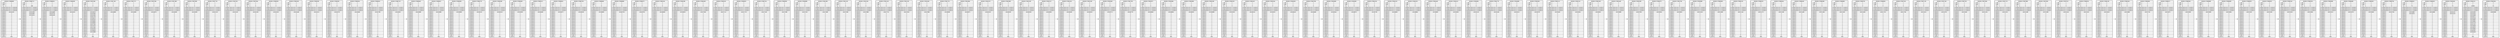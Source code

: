 digraph G { 
 rankdir=LR
node[shape=none]
n0[label=<<table CELLSPACING="0"><tr><td colspan="2">INODO 37886600</td></tr>
<tr>
<td>i_uid</td>
<td>1</td>
</tr>
<tr>
<td>i_gid</td>
<td>1</td>
</tr>
<tr>
<td>i_s</td>
<td>0</td>
</tr>
<tr>
<td>i_atime</td>
<td>2023-03-14 18:08:04</td>
</tr>
<tr>
<td>i_ctime</td>
<td>2023-03-14 18:08:04</td>
</tr>
<tr>
<td>i_mtime</td>
<td>2023-03-14 18:08:04</td>
</tr>
<tr>
<td>i_block</td>
<td>43244232</td>
</tr>
<tr>
<td>i_block</td>
<td>-1</td>
</tr>
<tr>
<td>i_block</td>
<td>-1</td>
</tr>
<tr>
<td>i_block</td>
<td>-1</td>
</tr>
<tr>
<td>i_block</td>
<td>-1</td>
</tr>
<tr>
<td>i_block</td>
<td>-1</td>
</tr>
<tr>
<td>i_block</td>
<td>-1</td>
</tr>
<tr>
<td>i_block</td>
<td>-1</td>
</tr>
<tr>
<td>i_block</td>
<td>-1</td>
</tr>
<tr>
<td>i_block</td>
<td>-1</td>
</tr>
<tr>
<td>i_block</td>
<td>-1</td>
</tr>
<tr>
<td>i_block</td>
<td>-1</td>
</tr>
<tr>
<td>i_block</td>
<td>-1</td>
</tr>
<tr>
<td>i_block</td>
<td>-1</td>
</tr>
<tr>
<td>i_block</td>
<td>-1</td>
</tr>
<tr>
<td>i_type</td>
<td>0</td>
</tr>
<tr>
<td>i_perm</td>
<td>664</td>
</tr>
</table>>]
n1[label=<<table CELLSPACING="0"><tr><td colspan="2">INODO 37886712</td></tr>
<tr>
<td>i_uid</td>
<td>1</td>
</tr>
<tr>
<td>i_gid</td>
<td>1</td>
</tr>
<tr>
<td>i_s</td>
<td>180</td>
</tr>
<tr>
<td>i_atime</td>
<td>2023-03-14 18:08:07</td>
</tr>
<tr>
<td>i_ctime</td>
<td>2023-03-14 18:08:04</td>
</tr>
<tr>
<td>i_mtime</td>
<td>2023-03-14 18:08:07</td>
</tr>
<tr>
<td>i_block</td>
<td>43244296</td>
</tr>
<tr>
<td>i_block</td>
<td>43244360</td>
</tr>
<tr>
<td>i_block</td>
<td>43244424</td>
</tr>
<tr>
<td>i_block</td>
<td>-1</td>
</tr>
<tr>
<td>i_block</td>
<td>-1</td>
</tr>
<tr>
<td>i_block</td>
<td>-1</td>
</tr>
<tr>
<td>i_block</td>
<td>-1</td>
</tr>
<tr>
<td>i_block</td>
<td>-1</td>
</tr>
<tr>
<td>i_block</td>
<td>-1</td>
</tr>
<tr>
<td>i_block</td>
<td>-1</td>
</tr>
<tr>
<td>i_block</td>
<td>-1</td>
</tr>
<tr>
<td>i_block</td>
<td>-1</td>
</tr>
<tr>
<td>i_block</td>
<td>-1</td>
</tr>
<tr>
<td>i_block</td>
<td>-1</td>
</tr>
<tr>
<td>i_block</td>
<td>-1</td>
</tr>
<tr>
<td>i_type</td>
<td>1</td>
</tr>
<tr>
<td>i_perm</td>
<td>664</td>
</tr>
</table>>]
n2[label=<<table CELLSPACING="0"><tr><td colspan="2">INODO 37886824</td></tr>
<tr>
<td>i_uid</td>
<td>1</td>
</tr>
<tr>
<td>i_gid</td>
<td>1</td>
</tr>
<tr>
<td>i_s</td>
<td>0</td>
</tr>
<tr>
<td>i_atime</td>
<td>2023-03-14 18:08:07</td>
</tr>
<tr>
<td>i_ctime</td>
<td>2023-03-14 18:08:07</td>
</tr>
<tr>
<td>i_mtime</td>
<td>2023-03-14 18:08:07</td>
</tr>
<tr>
<td>i_block</td>
<td>43244488</td>
</tr>
<tr>
<td>i_block</td>
<td>43244744</td>
</tr>
<tr>
<td>i_block</td>
<td>43264328</td>
</tr>
<tr>
<td>i_block</td>
<td>-1</td>
</tr>
<tr>
<td>i_block</td>
<td>-1</td>
</tr>
<tr>
<td>i_block</td>
<td>-1</td>
</tr>
<tr>
<td>i_block</td>
<td>-1</td>
</tr>
<tr>
<td>i_block</td>
<td>-1</td>
</tr>
<tr>
<td>i_block</td>
<td>-1</td>
</tr>
<tr>
<td>i_block</td>
<td>-1</td>
</tr>
<tr>
<td>i_block</td>
<td>-1</td>
</tr>
<tr>
<td>i_block</td>
<td>-1</td>
</tr>
<tr>
<td>i_block</td>
<td>-1</td>
</tr>
<tr>
<td>i_block</td>
<td>-1</td>
</tr>
<tr>
<td>i_block</td>
<td>-1</td>
</tr>
<tr>
<td>i_type</td>
<td>0</td>
</tr>
<tr>
<td>i_perm</td>
<td>664</td>
</tr>
</table>>]
n3[label=<<table CELLSPACING="0"><tr><td colspan="2">INODO 37886936</td></tr>
<tr>
<td>i_uid</td>
<td>1</td>
</tr>
<tr>
<td>i_gid</td>
<td>1</td>
</tr>
<tr>
<td>i_s</td>
<td>0</td>
</tr>
<tr>
<td>i_atime</td>
<td>2023-03-14 18:08:07</td>
</tr>
<tr>
<td>i_ctime</td>
<td>2023-03-14 18:08:07</td>
</tr>
<tr>
<td>i_mtime</td>
<td>2023-03-14 18:08:07</td>
</tr>
<tr>
<td>i_block</td>
<td>43244552</td>
</tr>
<tr>
<td>i_block</td>
<td>-1</td>
</tr>
<tr>
<td>i_block</td>
<td>-1</td>
</tr>
<tr>
<td>i_block</td>
<td>-1</td>
</tr>
<tr>
<td>i_block</td>
<td>-1</td>
</tr>
<tr>
<td>i_block</td>
<td>-1</td>
</tr>
<tr>
<td>i_block</td>
<td>-1</td>
</tr>
<tr>
<td>i_block</td>
<td>-1</td>
</tr>
<tr>
<td>i_block</td>
<td>-1</td>
</tr>
<tr>
<td>i_block</td>
<td>-1</td>
</tr>
<tr>
<td>i_block</td>
<td>-1</td>
</tr>
<tr>
<td>i_block</td>
<td>-1</td>
</tr>
<tr>
<td>i_block</td>
<td>-1</td>
</tr>
<tr>
<td>i_block</td>
<td>-1</td>
</tr>
<tr>
<td>i_block</td>
<td>-1</td>
</tr>
<tr>
<td>i_type</td>
<td>0</td>
</tr>
<tr>
<td>i_perm</td>
<td>664</td>
</tr>
</table>>]
n4[label=<<table CELLSPACING="0"><tr><td colspan="2">INODO 37887048</td></tr>
<tr>
<td>i_uid</td>
<td>1</td>
</tr>
<tr>
<td>i_gid</td>
<td>1</td>
</tr>
<tr>
<td>i_s</td>
<td>0</td>
</tr>
<tr>
<td>i_atime</td>
<td>2023-03-14 18:08:07</td>
</tr>
<tr>
<td>i_ctime</td>
<td>2023-03-14 18:08:07</td>
</tr>
<tr>
<td>i_mtime</td>
<td>2023-03-14 18:08:07</td>
</tr>
<tr>
<td>i_block</td>
<td>43244616</td>
</tr>
<tr>
<td>i_block</td>
<td>43245064</td>
</tr>
<tr>
<td>i_block</td>
<td>43245384</td>
</tr>
<tr>
<td>i_block</td>
<td>43245704</td>
</tr>
<tr>
<td>i_block</td>
<td>43246024</td>
</tr>
<tr>
<td>i_block</td>
<td>43246344</td>
</tr>
<tr>
<td>i_block</td>
<td>43246664</td>
</tr>
<tr>
<td>i_block</td>
<td>43246984</td>
</tr>
<tr>
<td>i_block</td>
<td>43247304</td>
</tr>
<tr>
<td>i_block</td>
<td>43247624</td>
</tr>
<tr>
<td>i_block</td>
<td>43247944</td>
</tr>
<tr>
<td>i_block</td>
<td>43248264</td>
</tr>
<tr>
<td>i_block</td>
<td>43248648</td>
</tr>
<tr>
<td>i_block</td>
<td>43253896</td>
</tr>
<tr>
<td>i_block</td>
<td>-1</td>
</tr>
<tr>
<td>i_type</td>
<td>0</td>
</tr>
<tr>
<td>i_perm</td>
<td>664</td>
</tr>
</table>>]
n5[label=<<table CELLSPACING="0"><tr><td colspan="2">INODO 37887160</td></tr>
<tr>
<td>i_uid</td>
<td>1</td>
</tr>
<tr>
<td>i_gid</td>
<td>1</td>
</tr>
<tr>
<td>i_s</td>
<td>0</td>
</tr>
<tr>
<td>i_atime</td>
<td>2023-03-14 18:08:07</td>
</tr>
<tr>
<td>i_ctime</td>
<td>2023-03-14 18:08:07</td>
</tr>
<tr>
<td>i_mtime</td>
<td>2023-03-14 18:08:07</td>
</tr>
<tr>
<td>i_block</td>
<td>43244680</td>
</tr>
<tr>
<td>i_block</td>
<td>-1</td>
</tr>
<tr>
<td>i_block</td>
<td>-1</td>
</tr>
<tr>
<td>i_block</td>
<td>-1</td>
</tr>
<tr>
<td>i_block</td>
<td>-1</td>
</tr>
<tr>
<td>i_block</td>
<td>-1</td>
</tr>
<tr>
<td>i_block</td>
<td>-1</td>
</tr>
<tr>
<td>i_block</td>
<td>-1</td>
</tr>
<tr>
<td>i_block</td>
<td>-1</td>
</tr>
<tr>
<td>i_block</td>
<td>-1</td>
</tr>
<tr>
<td>i_block</td>
<td>-1</td>
</tr>
<tr>
<td>i_block</td>
<td>-1</td>
</tr>
<tr>
<td>i_block</td>
<td>-1</td>
</tr>
<tr>
<td>i_block</td>
<td>-1</td>
</tr>
<tr>
<td>i_block</td>
<td>-1</td>
</tr>
<tr>
<td>i_type</td>
<td>0</td>
</tr>
<tr>
<td>i_perm</td>
<td>664</td>
</tr>
</table>>]
n6[label=<<table CELLSPACING="0"><tr><td colspan="2">INODO 37887272</td></tr>
<tr>
<td>i_uid</td>
<td>1</td>
</tr>
<tr>
<td>i_gid</td>
<td>1</td>
</tr>
<tr>
<td>i_s</td>
<td>0</td>
</tr>
<tr>
<td>i_atime</td>
<td>2023-03-14 18:08:07</td>
</tr>
<tr>
<td>i_ctime</td>
<td>2023-03-14 18:08:07</td>
</tr>
<tr>
<td>i_mtime</td>
<td>2023-03-14 18:08:07</td>
</tr>
<tr>
<td>i_block</td>
<td>43244808</td>
</tr>
<tr>
<td>i_block</td>
<td>-1</td>
</tr>
<tr>
<td>i_block</td>
<td>-1</td>
</tr>
<tr>
<td>i_block</td>
<td>-1</td>
</tr>
<tr>
<td>i_block</td>
<td>-1</td>
</tr>
<tr>
<td>i_block</td>
<td>-1</td>
</tr>
<tr>
<td>i_block</td>
<td>-1</td>
</tr>
<tr>
<td>i_block</td>
<td>-1</td>
</tr>
<tr>
<td>i_block</td>
<td>-1</td>
</tr>
<tr>
<td>i_block</td>
<td>-1</td>
</tr>
<tr>
<td>i_block</td>
<td>-1</td>
</tr>
<tr>
<td>i_block</td>
<td>-1</td>
</tr>
<tr>
<td>i_block</td>
<td>-1</td>
</tr>
<tr>
<td>i_block</td>
<td>-1</td>
</tr>
<tr>
<td>i_block</td>
<td>-1</td>
</tr>
<tr>
<td>i_type</td>
<td>0</td>
</tr>
<tr>
<td>i_perm</td>
<td>664</td>
</tr>
</table>>]
n7[label=<<table CELLSPACING="0"><tr><td colspan="2">INODO 37887384</td></tr>
<tr>
<td>i_uid</td>
<td>1</td>
</tr>
<tr>
<td>i_gid</td>
<td>1</td>
</tr>
<tr>
<td>i_s</td>
<td>0</td>
</tr>
<tr>
<td>i_atime</td>
<td>2023-03-14 18:08:07</td>
</tr>
<tr>
<td>i_ctime</td>
<td>2023-03-14 18:08:07</td>
</tr>
<tr>
<td>i_mtime</td>
<td>2023-03-14 18:08:07</td>
</tr>
<tr>
<td>i_block</td>
<td>43244872</td>
</tr>
<tr>
<td>i_block</td>
<td>-1</td>
</tr>
<tr>
<td>i_block</td>
<td>-1</td>
</tr>
<tr>
<td>i_block</td>
<td>-1</td>
</tr>
<tr>
<td>i_block</td>
<td>-1</td>
</tr>
<tr>
<td>i_block</td>
<td>-1</td>
</tr>
<tr>
<td>i_block</td>
<td>-1</td>
</tr>
<tr>
<td>i_block</td>
<td>-1</td>
</tr>
<tr>
<td>i_block</td>
<td>-1</td>
</tr>
<tr>
<td>i_block</td>
<td>-1</td>
</tr>
<tr>
<td>i_block</td>
<td>-1</td>
</tr>
<tr>
<td>i_block</td>
<td>-1</td>
</tr>
<tr>
<td>i_block</td>
<td>-1</td>
</tr>
<tr>
<td>i_block</td>
<td>-1</td>
</tr>
<tr>
<td>i_block</td>
<td>-1</td>
</tr>
<tr>
<td>i_type</td>
<td>0</td>
</tr>
<tr>
<td>i_perm</td>
<td>664</td>
</tr>
</table>>]
n8[label=<<table CELLSPACING="0"><tr><td colspan="2">INODO 37887496</td></tr>
<tr>
<td>i_uid</td>
<td>1</td>
</tr>
<tr>
<td>i_gid</td>
<td>1</td>
</tr>
<tr>
<td>i_s</td>
<td>0</td>
</tr>
<tr>
<td>i_atime</td>
<td>2023-03-14 18:08:07</td>
</tr>
<tr>
<td>i_ctime</td>
<td>2023-03-14 18:08:07</td>
</tr>
<tr>
<td>i_mtime</td>
<td>2023-03-14 18:08:07</td>
</tr>
<tr>
<td>i_block</td>
<td>43244936</td>
</tr>
<tr>
<td>i_block</td>
<td>-1</td>
</tr>
<tr>
<td>i_block</td>
<td>-1</td>
</tr>
<tr>
<td>i_block</td>
<td>-1</td>
</tr>
<tr>
<td>i_block</td>
<td>-1</td>
</tr>
<tr>
<td>i_block</td>
<td>-1</td>
</tr>
<tr>
<td>i_block</td>
<td>-1</td>
</tr>
<tr>
<td>i_block</td>
<td>-1</td>
</tr>
<tr>
<td>i_block</td>
<td>-1</td>
</tr>
<tr>
<td>i_block</td>
<td>-1</td>
</tr>
<tr>
<td>i_block</td>
<td>-1</td>
</tr>
<tr>
<td>i_block</td>
<td>-1</td>
</tr>
<tr>
<td>i_block</td>
<td>-1</td>
</tr>
<tr>
<td>i_block</td>
<td>-1</td>
</tr>
<tr>
<td>i_block</td>
<td>-1</td>
</tr>
<tr>
<td>i_type</td>
<td>0</td>
</tr>
<tr>
<td>i_perm</td>
<td>664</td>
</tr>
</table>>]
n9[label=<<table CELLSPACING="0"><tr><td colspan="2">INODO 37887608</td></tr>
<tr>
<td>i_uid</td>
<td>1</td>
</tr>
<tr>
<td>i_gid</td>
<td>1</td>
</tr>
<tr>
<td>i_s</td>
<td>0</td>
</tr>
<tr>
<td>i_atime</td>
<td>2023-03-14 18:08:07</td>
</tr>
<tr>
<td>i_ctime</td>
<td>2023-03-14 18:08:07</td>
</tr>
<tr>
<td>i_mtime</td>
<td>2023-03-14 18:08:07</td>
</tr>
<tr>
<td>i_block</td>
<td>43245000</td>
</tr>
<tr>
<td>i_block</td>
<td>-1</td>
</tr>
<tr>
<td>i_block</td>
<td>-1</td>
</tr>
<tr>
<td>i_block</td>
<td>-1</td>
</tr>
<tr>
<td>i_block</td>
<td>-1</td>
</tr>
<tr>
<td>i_block</td>
<td>-1</td>
</tr>
<tr>
<td>i_block</td>
<td>-1</td>
</tr>
<tr>
<td>i_block</td>
<td>-1</td>
</tr>
<tr>
<td>i_block</td>
<td>-1</td>
</tr>
<tr>
<td>i_block</td>
<td>-1</td>
</tr>
<tr>
<td>i_block</td>
<td>-1</td>
</tr>
<tr>
<td>i_block</td>
<td>-1</td>
</tr>
<tr>
<td>i_block</td>
<td>-1</td>
</tr>
<tr>
<td>i_block</td>
<td>-1</td>
</tr>
<tr>
<td>i_block</td>
<td>-1</td>
</tr>
<tr>
<td>i_type</td>
<td>0</td>
</tr>
<tr>
<td>i_perm</td>
<td>664</td>
</tr>
</table>>]
n10[label=<<table CELLSPACING="0"><tr><td colspan="2">INODO 37887720</td></tr>
<tr>
<td>i_uid</td>
<td>1</td>
</tr>
<tr>
<td>i_gid</td>
<td>1</td>
</tr>
<tr>
<td>i_s</td>
<td>0</td>
</tr>
<tr>
<td>i_atime</td>
<td>2023-03-14 18:08:07</td>
</tr>
<tr>
<td>i_ctime</td>
<td>2023-03-14 18:08:07</td>
</tr>
<tr>
<td>i_mtime</td>
<td>2023-03-14 18:08:07</td>
</tr>
<tr>
<td>i_block</td>
<td>43245128</td>
</tr>
<tr>
<td>i_block</td>
<td>-1</td>
</tr>
<tr>
<td>i_block</td>
<td>-1</td>
</tr>
<tr>
<td>i_block</td>
<td>-1</td>
</tr>
<tr>
<td>i_block</td>
<td>-1</td>
</tr>
<tr>
<td>i_block</td>
<td>-1</td>
</tr>
<tr>
<td>i_block</td>
<td>-1</td>
</tr>
<tr>
<td>i_block</td>
<td>-1</td>
</tr>
<tr>
<td>i_block</td>
<td>-1</td>
</tr>
<tr>
<td>i_block</td>
<td>-1</td>
</tr>
<tr>
<td>i_block</td>
<td>-1</td>
</tr>
<tr>
<td>i_block</td>
<td>-1</td>
</tr>
<tr>
<td>i_block</td>
<td>-1</td>
</tr>
<tr>
<td>i_block</td>
<td>-1</td>
</tr>
<tr>
<td>i_block</td>
<td>-1</td>
</tr>
<tr>
<td>i_type</td>
<td>0</td>
</tr>
<tr>
<td>i_perm</td>
<td>664</td>
</tr>
</table>>]
n11[label=<<table CELLSPACING="0"><tr><td colspan="2">INODO 37887832</td></tr>
<tr>
<td>i_uid</td>
<td>1</td>
</tr>
<tr>
<td>i_gid</td>
<td>1</td>
</tr>
<tr>
<td>i_s</td>
<td>0</td>
</tr>
<tr>
<td>i_atime</td>
<td>2023-03-14 18:08:07</td>
</tr>
<tr>
<td>i_ctime</td>
<td>2023-03-14 18:08:07</td>
</tr>
<tr>
<td>i_mtime</td>
<td>2023-03-14 18:08:07</td>
</tr>
<tr>
<td>i_block</td>
<td>43245192</td>
</tr>
<tr>
<td>i_block</td>
<td>-1</td>
</tr>
<tr>
<td>i_block</td>
<td>-1</td>
</tr>
<tr>
<td>i_block</td>
<td>-1</td>
</tr>
<tr>
<td>i_block</td>
<td>-1</td>
</tr>
<tr>
<td>i_block</td>
<td>-1</td>
</tr>
<tr>
<td>i_block</td>
<td>-1</td>
</tr>
<tr>
<td>i_block</td>
<td>-1</td>
</tr>
<tr>
<td>i_block</td>
<td>-1</td>
</tr>
<tr>
<td>i_block</td>
<td>-1</td>
</tr>
<tr>
<td>i_block</td>
<td>-1</td>
</tr>
<tr>
<td>i_block</td>
<td>-1</td>
</tr>
<tr>
<td>i_block</td>
<td>-1</td>
</tr>
<tr>
<td>i_block</td>
<td>-1</td>
</tr>
<tr>
<td>i_block</td>
<td>-1</td>
</tr>
<tr>
<td>i_type</td>
<td>0</td>
</tr>
<tr>
<td>i_perm</td>
<td>664</td>
</tr>
</table>>]
n12[label=<<table CELLSPACING="0"><tr><td colspan="2">INODO 37887944</td></tr>
<tr>
<td>i_uid</td>
<td>1</td>
</tr>
<tr>
<td>i_gid</td>
<td>1</td>
</tr>
<tr>
<td>i_s</td>
<td>0</td>
</tr>
<tr>
<td>i_atime</td>
<td>2023-03-14 18:08:07</td>
</tr>
<tr>
<td>i_ctime</td>
<td>2023-03-14 18:08:07</td>
</tr>
<tr>
<td>i_mtime</td>
<td>2023-03-14 18:08:07</td>
</tr>
<tr>
<td>i_block</td>
<td>43245256</td>
</tr>
<tr>
<td>i_block</td>
<td>-1</td>
</tr>
<tr>
<td>i_block</td>
<td>-1</td>
</tr>
<tr>
<td>i_block</td>
<td>-1</td>
</tr>
<tr>
<td>i_block</td>
<td>-1</td>
</tr>
<tr>
<td>i_block</td>
<td>-1</td>
</tr>
<tr>
<td>i_block</td>
<td>-1</td>
</tr>
<tr>
<td>i_block</td>
<td>-1</td>
</tr>
<tr>
<td>i_block</td>
<td>-1</td>
</tr>
<tr>
<td>i_block</td>
<td>-1</td>
</tr>
<tr>
<td>i_block</td>
<td>-1</td>
</tr>
<tr>
<td>i_block</td>
<td>-1</td>
</tr>
<tr>
<td>i_block</td>
<td>-1</td>
</tr>
<tr>
<td>i_block</td>
<td>-1</td>
</tr>
<tr>
<td>i_block</td>
<td>-1</td>
</tr>
<tr>
<td>i_type</td>
<td>0</td>
</tr>
<tr>
<td>i_perm</td>
<td>664</td>
</tr>
</table>>]
n13[label=<<table CELLSPACING="0"><tr><td colspan="2">INODO 37888056</td></tr>
<tr>
<td>i_uid</td>
<td>1</td>
</tr>
<tr>
<td>i_gid</td>
<td>1</td>
</tr>
<tr>
<td>i_s</td>
<td>0</td>
</tr>
<tr>
<td>i_atime</td>
<td>2023-03-14 18:08:07</td>
</tr>
<tr>
<td>i_ctime</td>
<td>2023-03-14 18:08:07</td>
</tr>
<tr>
<td>i_mtime</td>
<td>2023-03-14 18:08:07</td>
</tr>
<tr>
<td>i_block</td>
<td>43245320</td>
</tr>
<tr>
<td>i_block</td>
<td>-1</td>
</tr>
<tr>
<td>i_block</td>
<td>-1</td>
</tr>
<tr>
<td>i_block</td>
<td>-1</td>
</tr>
<tr>
<td>i_block</td>
<td>-1</td>
</tr>
<tr>
<td>i_block</td>
<td>-1</td>
</tr>
<tr>
<td>i_block</td>
<td>-1</td>
</tr>
<tr>
<td>i_block</td>
<td>-1</td>
</tr>
<tr>
<td>i_block</td>
<td>-1</td>
</tr>
<tr>
<td>i_block</td>
<td>-1</td>
</tr>
<tr>
<td>i_block</td>
<td>-1</td>
</tr>
<tr>
<td>i_block</td>
<td>-1</td>
</tr>
<tr>
<td>i_block</td>
<td>-1</td>
</tr>
<tr>
<td>i_block</td>
<td>-1</td>
</tr>
<tr>
<td>i_block</td>
<td>-1</td>
</tr>
<tr>
<td>i_type</td>
<td>0</td>
</tr>
<tr>
<td>i_perm</td>
<td>664</td>
</tr>
</table>>]
n14[label=<<table CELLSPACING="0"><tr><td colspan="2">INODO 37888168</td></tr>
<tr>
<td>i_uid</td>
<td>1</td>
</tr>
<tr>
<td>i_gid</td>
<td>1</td>
</tr>
<tr>
<td>i_s</td>
<td>0</td>
</tr>
<tr>
<td>i_atime</td>
<td>2023-03-14 18:08:07</td>
</tr>
<tr>
<td>i_ctime</td>
<td>2023-03-14 18:08:07</td>
</tr>
<tr>
<td>i_mtime</td>
<td>2023-03-14 18:08:07</td>
</tr>
<tr>
<td>i_block</td>
<td>43245448</td>
</tr>
<tr>
<td>i_block</td>
<td>-1</td>
</tr>
<tr>
<td>i_block</td>
<td>-1</td>
</tr>
<tr>
<td>i_block</td>
<td>-1</td>
</tr>
<tr>
<td>i_block</td>
<td>-1</td>
</tr>
<tr>
<td>i_block</td>
<td>-1</td>
</tr>
<tr>
<td>i_block</td>
<td>-1</td>
</tr>
<tr>
<td>i_block</td>
<td>-1</td>
</tr>
<tr>
<td>i_block</td>
<td>-1</td>
</tr>
<tr>
<td>i_block</td>
<td>-1</td>
</tr>
<tr>
<td>i_block</td>
<td>-1</td>
</tr>
<tr>
<td>i_block</td>
<td>-1</td>
</tr>
<tr>
<td>i_block</td>
<td>-1</td>
</tr>
<tr>
<td>i_block</td>
<td>-1</td>
</tr>
<tr>
<td>i_block</td>
<td>-1</td>
</tr>
<tr>
<td>i_type</td>
<td>0</td>
</tr>
<tr>
<td>i_perm</td>
<td>664</td>
</tr>
</table>>]
n15[label=<<table CELLSPACING="0"><tr><td colspan="2">INODO 37888280</td></tr>
<tr>
<td>i_uid</td>
<td>1</td>
</tr>
<tr>
<td>i_gid</td>
<td>1</td>
</tr>
<tr>
<td>i_s</td>
<td>0</td>
</tr>
<tr>
<td>i_atime</td>
<td>2023-03-14 18:08:07</td>
</tr>
<tr>
<td>i_ctime</td>
<td>2023-03-14 18:08:07</td>
</tr>
<tr>
<td>i_mtime</td>
<td>2023-03-14 18:08:07</td>
</tr>
<tr>
<td>i_block</td>
<td>43245512</td>
</tr>
<tr>
<td>i_block</td>
<td>-1</td>
</tr>
<tr>
<td>i_block</td>
<td>-1</td>
</tr>
<tr>
<td>i_block</td>
<td>-1</td>
</tr>
<tr>
<td>i_block</td>
<td>-1</td>
</tr>
<tr>
<td>i_block</td>
<td>-1</td>
</tr>
<tr>
<td>i_block</td>
<td>-1</td>
</tr>
<tr>
<td>i_block</td>
<td>-1</td>
</tr>
<tr>
<td>i_block</td>
<td>-1</td>
</tr>
<tr>
<td>i_block</td>
<td>-1</td>
</tr>
<tr>
<td>i_block</td>
<td>-1</td>
</tr>
<tr>
<td>i_block</td>
<td>-1</td>
</tr>
<tr>
<td>i_block</td>
<td>-1</td>
</tr>
<tr>
<td>i_block</td>
<td>-1</td>
</tr>
<tr>
<td>i_block</td>
<td>-1</td>
</tr>
<tr>
<td>i_type</td>
<td>0</td>
</tr>
<tr>
<td>i_perm</td>
<td>664</td>
</tr>
</table>>]
n16[label=<<table CELLSPACING="0"><tr><td colspan="2">INODO 37888392</td></tr>
<tr>
<td>i_uid</td>
<td>1</td>
</tr>
<tr>
<td>i_gid</td>
<td>1</td>
</tr>
<tr>
<td>i_s</td>
<td>0</td>
</tr>
<tr>
<td>i_atime</td>
<td>2023-03-14 18:08:07</td>
</tr>
<tr>
<td>i_ctime</td>
<td>2023-03-14 18:08:07</td>
</tr>
<tr>
<td>i_mtime</td>
<td>2023-03-14 18:08:07</td>
</tr>
<tr>
<td>i_block</td>
<td>43245576</td>
</tr>
<tr>
<td>i_block</td>
<td>-1</td>
</tr>
<tr>
<td>i_block</td>
<td>-1</td>
</tr>
<tr>
<td>i_block</td>
<td>-1</td>
</tr>
<tr>
<td>i_block</td>
<td>-1</td>
</tr>
<tr>
<td>i_block</td>
<td>-1</td>
</tr>
<tr>
<td>i_block</td>
<td>-1</td>
</tr>
<tr>
<td>i_block</td>
<td>-1</td>
</tr>
<tr>
<td>i_block</td>
<td>-1</td>
</tr>
<tr>
<td>i_block</td>
<td>-1</td>
</tr>
<tr>
<td>i_block</td>
<td>-1</td>
</tr>
<tr>
<td>i_block</td>
<td>-1</td>
</tr>
<tr>
<td>i_block</td>
<td>-1</td>
</tr>
<tr>
<td>i_block</td>
<td>-1</td>
</tr>
<tr>
<td>i_block</td>
<td>-1</td>
</tr>
<tr>
<td>i_type</td>
<td>0</td>
</tr>
<tr>
<td>i_perm</td>
<td>664</td>
</tr>
</table>>]
n17[label=<<table CELLSPACING="0"><tr><td colspan="2">INODO 37888504</td></tr>
<tr>
<td>i_uid</td>
<td>1</td>
</tr>
<tr>
<td>i_gid</td>
<td>1</td>
</tr>
<tr>
<td>i_s</td>
<td>0</td>
</tr>
<tr>
<td>i_atime</td>
<td>2023-03-14 18:08:07</td>
</tr>
<tr>
<td>i_ctime</td>
<td>2023-03-14 18:08:07</td>
</tr>
<tr>
<td>i_mtime</td>
<td>2023-03-14 18:08:07</td>
</tr>
<tr>
<td>i_block</td>
<td>43245640</td>
</tr>
<tr>
<td>i_block</td>
<td>-1</td>
</tr>
<tr>
<td>i_block</td>
<td>-1</td>
</tr>
<tr>
<td>i_block</td>
<td>-1</td>
</tr>
<tr>
<td>i_block</td>
<td>-1</td>
</tr>
<tr>
<td>i_block</td>
<td>-1</td>
</tr>
<tr>
<td>i_block</td>
<td>-1</td>
</tr>
<tr>
<td>i_block</td>
<td>-1</td>
</tr>
<tr>
<td>i_block</td>
<td>-1</td>
</tr>
<tr>
<td>i_block</td>
<td>-1</td>
</tr>
<tr>
<td>i_block</td>
<td>-1</td>
</tr>
<tr>
<td>i_block</td>
<td>-1</td>
</tr>
<tr>
<td>i_block</td>
<td>-1</td>
</tr>
<tr>
<td>i_block</td>
<td>-1</td>
</tr>
<tr>
<td>i_block</td>
<td>-1</td>
</tr>
<tr>
<td>i_type</td>
<td>0</td>
</tr>
<tr>
<td>i_perm</td>
<td>664</td>
</tr>
</table>>]
n18[label=<<table CELLSPACING="0"><tr><td colspan="2">INODO 37888616</td></tr>
<tr>
<td>i_uid</td>
<td>1</td>
</tr>
<tr>
<td>i_gid</td>
<td>1</td>
</tr>
<tr>
<td>i_s</td>
<td>0</td>
</tr>
<tr>
<td>i_atime</td>
<td>2023-03-14 18:08:07</td>
</tr>
<tr>
<td>i_ctime</td>
<td>2023-03-14 18:08:07</td>
</tr>
<tr>
<td>i_mtime</td>
<td>2023-03-14 18:08:07</td>
</tr>
<tr>
<td>i_block</td>
<td>43245768</td>
</tr>
<tr>
<td>i_block</td>
<td>-1</td>
</tr>
<tr>
<td>i_block</td>
<td>-1</td>
</tr>
<tr>
<td>i_block</td>
<td>-1</td>
</tr>
<tr>
<td>i_block</td>
<td>-1</td>
</tr>
<tr>
<td>i_block</td>
<td>-1</td>
</tr>
<tr>
<td>i_block</td>
<td>-1</td>
</tr>
<tr>
<td>i_block</td>
<td>-1</td>
</tr>
<tr>
<td>i_block</td>
<td>-1</td>
</tr>
<tr>
<td>i_block</td>
<td>-1</td>
</tr>
<tr>
<td>i_block</td>
<td>-1</td>
</tr>
<tr>
<td>i_block</td>
<td>-1</td>
</tr>
<tr>
<td>i_block</td>
<td>-1</td>
</tr>
<tr>
<td>i_block</td>
<td>-1</td>
</tr>
<tr>
<td>i_block</td>
<td>-1</td>
</tr>
<tr>
<td>i_type</td>
<td>0</td>
</tr>
<tr>
<td>i_perm</td>
<td>664</td>
</tr>
</table>>]
n19[label=<<table CELLSPACING="0"><tr><td colspan="2">INODO 37888728</td></tr>
<tr>
<td>i_uid</td>
<td>1</td>
</tr>
<tr>
<td>i_gid</td>
<td>1</td>
</tr>
<tr>
<td>i_s</td>
<td>0</td>
</tr>
<tr>
<td>i_atime</td>
<td>2023-03-14 18:08:07</td>
</tr>
<tr>
<td>i_ctime</td>
<td>2023-03-14 18:08:07</td>
</tr>
<tr>
<td>i_mtime</td>
<td>2023-03-14 18:08:07</td>
</tr>
<tr>
<td>i_block</td>
<td>43245832</td>
</tr>
<tr>
<td>i_block</td>
<td>-1</td>
</tr>
<tr>
<td>i_block</td>
<td>-1</td>
</tr>
<tr>
<td>i_block</td>
<td>-1</td>
</tr>
<tr>
<td>i_block</td>
<td>-1</td>
</tr>
<tr>
<td>i_block</td>
<td>-1</td>
</tr>
<tr>
<td>i_block</td>
<td>-1</td>
</tr>
<tr>
<td>i_block</td>
<td>-1</td>
</tr>
<tr>
<td>i_block</td>
<td>-1</td>
</tr>
<tr>
<td>i_block</td>
<td>-1</td>
</tr>
<tr>
<td>i_block</td>
<td>-1</td>
</tr>
<tr>
<td>i_block</td>
<td>-1</td>
</tr>
<tr>
<td>i_block</td>
<td>-1</td>
</tr>
<tr>
<td>i_block</td>
<td>-1</td>
</tr>
<tr>
<td>i_block</td>
<td>-1</td>
</tr>
<tr>
<td>i_type</td>
<td>0</td>
</tr>
<tr>
<td>i_perm</td>
<td>664</td>
</tr>
</table>>]
n20[label=<<table CELLSPACING="0"><tr><td colspan="2">INODO 37888840</td></tr>
<tr>
<td>i_uid</td>
<td>1</td>
</tr>
<tr>
<td>i_gid</td>
<td>1</td>
</tr>
<tr>
<td>i_s</td>
<td>0</td>
</tr>
<tr>
<td>i_atime</td>
<td>2023-03-14 18:08:07</td>
</tr>
<tr>
<td>i_ctime</td>
<td>2023-03-14 18:08:07</td>
</tr>
<tr>
<td>i_mtime</td>
<td>2023-03-14 18:08:07</td>
</tr>
<tr>
<td>i_block</td>
<td>43245896</td>
</tr>
<tr>
<td>i_block</td>
<td>-1</td>
</tr>
<tr>
<td>i_block</td>
<td>-1</td>
</tr>
<tr>
<td>i_block</td>
<td>-1</td>
</tr>
<tr>
<td>i_block</td>
<td>-1</td>
</tr>
<tr>
<td>i_block</td>
<td>-1</td>
</tr>
<tr>
<td>i_block</td>
<td>-1</td>
</tr>
<tr>
<td>i_block</td>
<td>-1</td>
</tr>
<tr>
<td>i_block</td>
<td>-1</td>
</tr>
<tr>
<td>i_block</td>
<td>-1</td>
</tr>
<tr>
<td>i_block</td>
<td>-1</td>
</tr>
<tr>
<td>i_block</td>
<td>-1</td>
</tr>
<tr>
<td>i_block</td>
<td>-1</td>
</tr>
<tr>
<td>i_block</td>
<td>-1</td>
</tr>
<tr>
<td>i_block</td>
<td>-1</td>
</tr>
<tr>
<td>i_type</td>
<td>0</td>
</tr>
<tr>
<td>i_perm</td>
<td>664</td>
</tr>
</table>>]
n21[label=<<table CELLSPACING="0"><tr><td colspan="2">INODO 37888952</td></tr>
<tr>
<td>i_uid</td>
<td>1</td>
</tr>
<tr>
<td>i_gid</td>
<td>1</td>
</tr>
<tr>
<td>i_s</td>
<td>0</td>
</tr>
<tr>
<td>i_atime</td>
<td>2023-03-14 18:08:07</td>
</tr>
<tr>
<td>i_ctime</td>
<td>2023-03-14 18:08:07</td>
</tr>
<tr>
<td>i_mtime</td>
<td>2023-03-14 18:08:07</td>
</tr>
<tr>
<td>i_block</td>
<td>43245960</td>
</tr>
<tr>
<td>i_block</td>
<td>-1</td>
</tr>
<tr>
<td>i_block</td>
<td>-1</td>
</tr>
<tr>
<td>i_block</td>
<td>-1</td>
</tr>
<tr>
<td>i_block</td>
<td>-1</td>
</tr>
<tr>
<td>i_block</td>
<td>-1</td>
</tr>
<tr>
<td>i_block</td>
<td>-1</td>
</tr>
<tr>
<td>i_block</td>
<td>-1</td>
</tr>
<tr>
<td>i_block</td>
<td>-1</td>
</tr>
<tr>
<td>i_block</td>
<td>-1</td>
</tr>
<tr>
<td>i_block</td>
<td>-1</td>
</tr>
<tr>
<td>i_block</td>
<td>-1</td>
</tr>
<tr>
<td>i_block</td>
<td>-1</td>
</tr>
<tr>
<td>i_block</td>
<td>-1</td>
</tr>
<tr>
<td>i_block</td>
<td>-1</td>
</tr>
<tr>
<td>i_type</td>
<td>0</td>
</tr>
<tr>
<td>i_perm</td>
<td>664</td>
</tr>
</table>>]
n22[label=<<table CELLSPACING="0"><tr><td colspan="2">INODO 37889064</td></tr>
<tr>
<td>i_uid</td>
<td>1</td>
</tr>
<tr>
<td>i_gid</td>
<td>1</td>
</tr>
<tr>
<td>i_s</td>
<td>0</td>
</tr>
<tr>
<td>i_atime</td>
<td>2023-03-14 18:08:07</td>
</tr>
<tr>
<td>i_ctime</td>
<td>2023-03-14 18:08:07</td>
</tr>
<tr>
<td>i_mtime</td>
<td>2023-03-14 18:08:07</td>
</tr>
<tr>
<td>i_block</td>
<td>43246088</td>
</tr>
<tr>
<td>i_block</td>
<td>-1</td>
</tr>
<tr>
<td>i_block</td>
<td>-1</td>
</tr>
<tr>
<td>i_block</td>
<td>-1</td>
</tr>
<tr>
<td>i_block</td>
<td>-1</td>
</tr>
<tr>
<td>i_block</td>
<td>-1</td>
</tr>
<tr>
<td>i_block</td>
<td>-1</td>
</tr>
<tr>
<td>i_block</td>
<td>-1</td>
</tr>
<tr>
<td>i_block</td>
<td>-1</td>
</tr>
<tr>
<td>i_block</td>
<td>-1</td>
</tr>
<tr>
<td>i_block</td>
<td>-1</td>
</tr>
<tr>
<td>i_block</td>
<td>-1</td>
</tr>
<tr>
<td>i_block</td>
<td>-1</td>
</tr>
<tr>
<td>i_block</td>
<td>-1</td>
</tr>
<tr>
<td>i_block</td>
<td>-1</td>
</tr>
<tr>
<td>i_type</td>
<td>0</td>
</tr>
<tr>
<td>i_perm</td>
<td>664</td>
</tr>
</table>>]
n23[label=<<table CELLSPACING="0"><tr><td colspan="2">INODO 37889176</td></tr>
<tr>
<td>i_uid</td>
<td>1</td>
</tr>
<tr>
<td>i_gid</td>
<td>1</td>
</tr>
<tr>
<td>i_s</td>
<td>0</td>
</tr>
<tr>
<td>i_atime</td>
<td>2023-03-14 18:08:07</td>
</tr>
<tr>
<td>i_ctime</td>
<td>2023-03-14 18:08:07</td>
</tr>
<tr>
<td>i_mtime</td>
<td>2023-03-14 18:08:07</td>
</tr>
<tr>
<td>i_block</td>
<td>43246152</td>
</tr>
<tr>
<td>i_block</td>
<td>-1</td>
</tr>
<tr>
<td>i_block</td>
<td>-1</td>
</tr>
<tr>
<td>i_block</td>
<td>-1</td>
</tr>
<tr>
<td>i_block</td>
<td>-1</td>
</tr>
<tr>
<td>i_block</td>
<td>-1</td>
</tr>
<tr>
<td>i_block</td>
<td>-1</td>
</tr>
<tr>
<td>i_block</td>
<td>-1</td>
</tr>
<tr>
<td>i_block</td>
<td>-1</td>
</tr>
<tr>
<td>i_block</td>
<td>-1</td>
</tr>
<tr>
<td>i_block</td>
<td>-1</td>
</tr>
<tr>
<td>i_block</td>
<td>-1</td>
</tr>
<tr>
<td>i_block</td>
<td>-1</td>
</tr>
<tr>
<td>i_block</td>
<td>-1</td>
</tr>
<tr>
<td>i_block</td>
<td>-1</td>
</tr>
<tr>
<td>i_type</td>
<td>0</td>
</tr>
<tr>
<td>i_perm</td>
<td>664</td>
</tr>
</table>>]
n24[label=<<table CELLSPACING="0"><tr><td colspan="2">INODO 37889288</td></tr>
<tr>
<td>i_uid</td>
<td>1</td>
</tr>
<tr>
<td>i_gid</td>
<td>1</td>
</tr>
<tr>
<td>i_s</td>
<td>0</td>
</tr>
<tr>
<td>i_atime</td>
<td>2023-03-14 18:08:07</td>
</tr>
<tr>
<td>i_ctime</td>
<td>2023-03-14 18:08:07</td>
</tr>
<tr>
<td>i_mtime</td>
<td>2023-03-14 18:08:07</td>
</tr>
<tr>
<td>i_block</td>
<td>43246216</td>
</tr>
<tr>
<td>i_block</td>
<td>-1</td>
</tr>
<tr>
<td>i_block</td>
<td>-1</td>
</tr>
<tr>
<td>i_block</td>
<td>-1</td>
</tr>
<tr>
<td>i_block</td>
<td>-1</td>
</tr>
<tr>
<td>i_block</td>
<td>-1</td>
</tr>
<tr>
<td>i_block</td>
<td>-1</td>
</tr>
<tr>
<td>i_block</td>
<td>-1</td>
</tr>
<tr>
<td>i_block</td>
<td>-1</td>
</tr>
<tr>
<td>i_block</td>
<td>-1</td>
</tr>
<tr>
<td>i_block</td>
<td>-1</td>
</tr>
<tr>
<td>i_block</td>
<td>-1</td>
</tr>
<tr>
<td>i_block</td>
<td>-1</td>
</tr>
<tr>
<td>i_block</td>
<td>-1</td>
</tr>
<tr>
<td>i_block</td>
<td>-1</td>
</tr>
<tr>
<td>i_type</td>
<td>0</td>
</tr>
<tr>
<td>i_perm</td>
<td>664</td>
</tr>
</table>>]
n25[label=<<table CELLSPACING="0"><tr><td colspan="2">INODO 37889400</td></tr>
<tr>
<td>i_uid</td>
<td>1</td>
</tr>
<tr>
<td>i_gid</td>
<td>1</td>
</tr>
<tr>
<td>i_s</td>
<td>0</td>
</tr>
<tr>
<td>i_atime</td>
<td>2023-03-14 18:08:07</td>
</tr>
<tr>
<td>i_ctime</td>
<td>2023-03-14 18:08:07</td>
</tr>
<tr>
<td>i_mtime</td>
<td>2023-03-14 18:08:07</td>
</tr>
<tr>
<td>i_block</td>
<td>43246280</td>
</tr>
<tr>
<td>i_block</td>
<td>-1</td>
</tr>
<tr>
<td>i_block</td>
<td>-1</td>
</tr>
<tr>
<td>i_block</td>
<td>-1</td>
</tr>
<tr>
<td>i_block</td>
<td>-1</td>
</tr>
<tr>
<td>i_block</td>
<td>-1</td>
</tr>
<tr>
<td>i_block</td>
<td>-1</td>
</tr>
<tr>
<td>i_block</td>
<td>-1</td>
</tr>
<tr>
<td>i_block</td>
<td>-1</td>
</tr>
<tr>
<td>i_block</td>
<td>-1</td>
</tr>
<tr>
<td>i_block</td>
<td>-1</td>
</tr>
<tr>
<td>i_block</td>
<td>-1</td>
</tr>
<tr>
<td>i_block</td>
<td>-1</td>
</tr>
<tr>
<td>i_block</td>
<td>-1</td>
</tr>
<tr>
<td>i_block</td>
<td>-1</td>
</tr>
<tr>
<td>i_type</td>
<td>0</td>
</tr>
<tr>
<td>i_perm</td>
<td>664</td>
</tr>
</table>>]
n26[label=<<table CELLSPACING="0"><tr><td colspan="2">INODO 37889512</td></tr>
<tr>
<td>i_uid</td>
<td>1</td>
</tr>
<tr>
<td>i_gid</td>
<td>1</td>
</tr>
<tr>
<td>i_s</td>
<td>0</td>
</tr>
<tr>
<td>i_atime</td>
<td>2023-03-14 18:08:07</td>
</tr>
<tr>
<td>i_ctime</td>
<td>2023-03-14 18:08:07</td>
</tr>
<tr>
<td>i_mtime</td>
<td>2023-03-14 18:08:07</td>
</tr>
<tr>
<td>i_block</td>
<td>43246408</td>
</tr>
<tr>
<td>i_block</td>
<td>-1</td>
</tr>
<tr>
<td>i_block</td>
<td>-1</td>
</tr>
<tr>
<td>i_block</td>
<td>-1</td>
</tr>
<tr>
<td>i_block</td>
<td>-1</td>
</tr>
<tr>
<td>i_block</td>
<td>-1</td>
</tr>
<tr>
<td>i_block</td>
<td>-1</td>
</tr>
<tr>
<td>i_block</td>
<td>-1</td>
</tr>
<tr>
<td>i_block</td>
<td>-1</td>
</tr>
<tr>
<td>i_block</td>
<td>-1</td>
</tr>
<tr>
<td>i_block</td>
<td>-1</td>
</tr>
<tr>
<td>i_block</td>
<td>-1</td>
</tr>
<tr>
<td>i_block</td>
<td>-1</td>
</tr>
<tr>
<td>i_block</td>
<td>-1</td>
</tr>
<tr>
<td>i_block</td>
<td>-1</td>
</tr>
<tr>
<td>i_type</td>
<td>0</td>
</tr>
<tr>
<td>i_perm</td>
<td>664</td>
</tr>
</table>>]
n27[label=<<table CELLSPACING="0"><tr><td colspan="2">INODO 37889624</td></tr>
<tr>
<td>i_uid</td>
<td>1</td>
</tr>
<tr>
<td>i_gid</td>
<td>1</td>
</tr>
<tr>
<td>i_s</td>
<td>0</td>
</tr>
<tr>
<td>i_atime</td>
<td>2023-03-14 18:08:07</td>
</tr>
<tr>
<td>i_ctime</td>
<td>2023-03-14 18:08:07</td>
</tr>
<tr>
<td>i_mtime</td>
<td>2023-03-14 18:08:07</td>
</tr>
<tr>
<td>i_block</td>
<td>43246472</td>
</tr>
<tr>
<td>i_block</td>
<td>-1</td>
</tr>
<tr>
<td>i_block</td>
<td>-1</td>
</tr>
<tr>
<td>i_block</td>
<td>-1</td>
</tr>
<tr>
<td>i_block</td>
<td>-1</td>
</tr>
<tr>
<td>i_block</td>
<td>-1</td>
</tr>
<tr>
<td>i_block</td>
<td>-1</td>
</tr>
<tr>
<td>i_block</td>
<td>-1</td>
</tr>
<tr>
<td>i_block</td>
<td>-1</td>
</tr>
<tr>
<td>i_block</td>
<td>-1</td>
</tr>
<tr>
<td>i_block</td>
<td>-1</td>
</tr>
<tr>
<td>i_block</td>
<td>-1</td>
</tr>
<tr>
<td>i_block</td>
<td>-1</td>
</tr>
<tr>
<td>i_block</td>
<td>-1</td>
</tr>
<tr>
<td>i_block</td>
<td>-1</td>
</tr>
<tr>
<td>i_type</td>
<td>0</td>
</tr>
<tr>
<td>i_perm</td>
<td>664</td>
</tr>
</table>>]
n28[label=<<table CELLSPACING="0"><tr><td colspan="2">INODO 37889736</td></tr>
<tr>
<td>i_uid</td>
<td>1</td>
</tr>
<tr>
<td>i_gid</td>
<td>1</td>
</tr>
<tr>
<td>i_s</td>
<td>0</td>
</tr>
<tr>
<td>i_atime</td>
<td>2023-03-14 18:08:07</td>
</tr>
<tr>
<td>i_ctime</td>
<td>2023-03-14 18:08:07</td>
</tr>
<tr>
<td>i_mtime</td>
<td>2023-03-14 18:08:07</td>
</tr>
<tr>
<td>i_block</td>
<td>43246536</td>
</tr>
<tr>
<td>i_block</td>
<td>-1</td>
</tr>
<tr>
<td>i_block</td>
<td>-1</td>
</tr>
<tr>
<td>i_block</td>
<td>-1</td>
</tr>
<tr>
<td>i_block</td>
<td>-1</td>
</tr>
<tr>
<td>i_block</td>
<td>-1</td>
</tr>
<tr>
<td>i_block</td>
<td>-1</td>
</tr>
<tr>
<td>i_block</td>
<td>-1</td>
</tr>
<tr>
<td>i_block</td>
<td>-1</td>
</tr>
<tr>
<td>i_block</td>
<td>-1</td>
</tr>
<tr>
<td>i_block</td>
<td>-1</td>
</tr>
<tr>
<td>i_block</td>
<td>-1</td>
</tr>
<tr>
<td>i_block</td>
<td>-1</td>
</tr>
<tr>
<td>i_block</td>
<td>-1</td>
</tr>
<tr>
<td>i_block</td>
<td>-1</td>
</tr>
<tr>
<td>i_type</td>
<td>0</td>
</tr>
<tr>
<td>i_perm</td>
<td>664</td>
</tr>
</table>>]
n29[label=<<table CELLSPACING="0"><tr><td colspan="2">INODO 37889848</td></tr>
<tr>
<td>i_uid</td>
<td>1</td>
</tr>
<tr>
<td>i_gid</td>
<td>1</td>
</tr>
<tr>
<td>i_s</td>
<td>0</td>
</tr>
<tr>
<td>i_atime</td>
<td>2023-03-14 18:08:07</td>
</tr>
<tr>
<td>i_ctime</td>
<td>2023-03-14 18:08:07</td>
</tr>
<tr>
<td>i_mtime</td>
<td>2023-03-14 18:08:07</td>
</tr>
<tr>
<td>i_block</td>
<td>43246600</td>
</tr>
<tr>
<td>i_block</td>
<td>-1</td>
</tr>
<tr>
<td>i_block</td>
<td>-1</td>
</tr>
<tr>
<td>i_block</td>
<td>-1</td>
</tr>
<tr>
<td>i_block</td>
<td>-1</td>
</tr>
<tr>
<td>i_block</td>
<td>-1</td>
</tr>
<tr>
<td>i_block</td>
<td>-1</td>
</tr>
<tr>
<td>i_block</td>
<td>-1</td>
</tr>
<tr>
<td>i_block</td>
<td>-1</td>
</tr>
<tr>
<td>i_block</td>
<td>-1</td>
</tr>
<tr>
<td>i_block</td>
<td>-1</td>
</tr>
<tr>
<td>i_block</td>
<td>-1</td>
</tr>
<tr>
<td>i_block</td>
<td>-1</td>
</tr>
<tr>
<td>i_block</td>
<td>-1</td>
</tr>
<tr>
<td>i_block</td>
<td>-1</td>
</tr>
<tr>
<td>i_type</td>
<td>0</td>
</tr>
<tr>
<td>i_perm</td>
<td>664</td>
</tr>
</table>>]
n30[label=<<table CELLSPACING="0"><tr><td colspan="2">INODO 37889960</td></tr>
<tr>
<td>i_uid</td>
<td>1</td>
</tr>
<tr>
<td>i_gid</td>
<td>1</td>
</tr>
<tr>
<td>i_s</td>
<td>0</td>
</tr>
<tr>
<td>i_atime</td>
<td>2023-03-14 18:08:07</td>
</tr>
<tr>
<td>i_ctime</td>
<td>2023-03-14 18:08:07</td>
</tr>
<tr>
<td>i_mtime</td>
<td>2023-03-14 18:08:07</td>
</tr>
<tr>
<td>i_block</td>
<td>43246728</td>
</tr>
<tr>
<td>i_block</td>
<td>-1</td>
</tr>
<tr>
<td>i_block</td>
<td>-1</td>
</tr>
<tr>
<td>i_block</td>
<td>-1</td>
</tr>
<tr>
<td>i_block</td>
<td>-1</td>
</tr>
<tr>
<td>i_block</td>
<td>-1</td>
</tr>
<tr>
<td>i_block</td>
<td>-1</td>
</tr>
<tr>
<td>i_block</td>
<td>-1</td>
</tr>
<tr>
<td>i_block</td>
<td>-1</td>
</tr>
<tr>
<td>i_block</td>
<td>-1</td>
</tr>
<tr>
<td>i_block</td>
<td>-1</td>
</tr>
<tr>
<td>i_block</td>
<td>-1</td>
</tr>
<tr>
<td>i_block</td>
<td>-1</td>
</tr>
<tr>
<td>i_block</td>
<td>-1</td>
</tr>
<tr>
<td>i_block</td>
<td>-1</td>
</tr>
<tr>
<td>i_type</td>
<td>0</td>
</tr>
<tr>
<td>i_perm</td>
<td>664</td>
</tr>
</table>>]
n31[label=<<table CELLSPACING="0"><tr><td colspan="2">INODO 37890072</td></tr>
<tr>
<td>i_uid</td>
<td>1</td>
</tr>
<tr>
<td>i_gid</td>
<td>1</td>
</tr>
<tr>
<td>i_s</td>
<td>0</td>
</tr>
<tr>
<td>i_atime</td>
<td>2023-03-14 18:08:07</td>
</tr>
<tr>
<td>i_ctime</td>
<td>2023-03-14 18:08:07</td>
</tr>
<tr>
<td>i_mtime</td>
<td>2023-03-14 18:08:07</td>
</tr>
<tr>
<td>i_block</td>
<td>43246792</td>
</tr>
<tr>
<td>i_block</td>
<td>-1</td>
</tr>
<tr>
<td>i_block</td>
<td>-1</td>
</tr>
<tr>
<td>i_block</td>
<td>-1</td>
</tr>
<tr>
<td>i_block</td>
<td>-1</td>
</tr>
<tr>
<td>i_block</td>
<td>-1</td>
</tr>
<tr>
<td>i_block</td>
<td>-1</td>
</tr>
<tr>
<td>i_block</td>
<td>-1</td>
</tr>
<tr>
<td>i_block</td>
<td>-1</td>
</tr>
<tr>
<td>i_block</td>
<td>-1</td>
</tr>
<tr>
<td>i_block</td>
<td>-1</td>
</tr>
<tr>
<td>i_block</td>
<td>-1</td>
</tr>
<tr>
<td>i_block</td>
<td>-1</td>
</tr>
<tr>
<td>i_block</td>
<td>-1</td>
</tr>
<tr>
<td>i_block</td>
<td>-1</td>
</tr>
<tr>
<td>i_type</td>
<td>0</td>
</tr>
<tr>
<td>i_perm</td>
<td>664</td>
</tr>
</table>>]
n32[label=<<table CELLSPACING="0"><tr><td colspan="2">INODO 37890184</td></tr>
<tr>
<td>i_uid</td>
<td>1</td>
</tr>
<tr>
<td>i_gid</td>
<td>1</td>
</tr>
<tr>
<td>i_s</td>
<td>0</td>
</tr>
<tr>
<td>i_atime</td>
<td>2023-03-14 18:08:07</td>
</tr>
<tr>
<td>i_ctime</td>
<td>2023-03-14 18:08:07</td>
</tr>
<tr>
<td>i_mtime</td>
<td>2023-03-14 18:08:07</td>
</tr>
<tr>
<td>i_block</td>
<td>43246856</td>
</tr>
<tr>
<td>i_block</td>
<td>-1</td>
</tr>
<tr>
<td>i_block</td>
<td>-1</td>
</tr>
<tr>
<td>i_block</td>
<td>-1</td>
</tr>
<tr>
<td>i_block</td>
<td>-1</td>
</tr>
<tr>
<td>i_block</td>
<td>-1</td>
</tr>
<tr>
<td>i_block</td>
<td>-1</td>
</tr>
<tr>
<td>i_block</td>
<td>-1</td>
</tr>
<tr>
<td>i_block</td>
<td>-1</td>
</tr>
<tr>
<td>i_block</td>
<td>-1</td>
</tr>
<tr>
<td>i_block</td>
<td>-1</td>
</tr>
<tr>
<td>i_block</td>
<td>-1</td>
</tr>
<tr>
<td>i_block</td>
<td>-1</td>
</tr>
<tr>
<td>i_block</td>
<td>-1</td>
</tr>
<tr>
<td>i_block</td>
<td>-1</td>
</tr>
<tr>
<td>i_type</td>
<td>0</td>
</tr>
<tr>
<td>i_perm</td>
<td>664</td>
</tr>
</table>>]
n33[label=<<table CELLSPACING="0"><tr><td colspan="2">INODO 37890296</td></tr>
<tr>
<td>i_uid</td>
<td>1</td>
</tr>
<tr>
<td>i_gid</td>
<td>1</td>
</tr>
<tr>
<td>i_s</td>
<td>0</td>
</tr>
<tr>
<td>i_atime</td>
<td>2023-03-14 18:08:07</td>
</tr>
<tr>
<td>i_ctime</td>
<td>2023-03-14 18:08:07</td>
</tr>
<tr>
<td>i_mtime</td>
<td>2023-03-14 18:08:07</td>
</tr>
<tr>
<td>i_block</td>
<td>43246920</td>
</tr>
<tr>
<td>i_block</td>
<td>-1</td>
</tr>
<tr>
<td>i_block</td>
<td>-1</td>
</tr>
<tr>
<td>i_block</td>
<td>-1</td>
</tr>
<tr>
<td>i_block</td>
<td>-1</td>
</tr>
<tr>
<td>i_block</td>
<td>-1</td>
</tr>
<tr>
<td>i_block</td>
<td>-1</td>
</tr>
<tr>
<td>i_block</td>
<td>-1</td>
</tr>
<tr>
<td>i_block</td>
<td>-1</td>
</tr>
<tr>
<td>i_block</td>
<td>-1</td>
</tr>
<tr>
<td>i_block</td>
<td>-1</td>
</tr>
<tr>
<td>i_block</td>
<td>-1</td>
</tr>
<tr>
<td>i_block</td>
<td>-1</td>
</tr>
<tr>
<td>i_block</td>
<td>-1</td>
</tr>
<tr>
<td>i_block</td>
<td>-1</td>
</tr>
<tr>
<td>i_type</td>
<td>0</td>
</tr>
<tr>
<td>i_perm</td>
<td>664</td>
</tr>
</table>>]
n34[label=<<table CELLSPACING="0"><tr><td colspan="2">INODO 37890408</td></tr>
<tr>
<td>i_uid</td>
<td>1</td>
</tr>
<tr>
<td>i_gid</td>
<td>1</td>
</tr>
<tr>
<td>i_s</td>
<td>0</td>
</tr>
<tr>
<td>i_atime</td>
<td>2023-03-14 18:08:07</td>
</tr>
<tr>
<td>i_ctime</td>
<td>2023-03-14 18:08:07</td>
</tr>
<tr>
<td>i_mtime</td>
<td>2023-03-14 18:08:07</td>
</tr>
<tr>
<td>i_block</td>
<td>43247048</td>
</tr>
<tr>
<td>i_block</td>
<td>-1</td>
</tr>
<tr>
<td>i_block</td>
<td>-1</td>
</tr>
<tr>
<td>i_block</td>
<td>-1</td>
</tr>
<tr>
<td>i_block</td>
<td>-1</td>
</tr>
<tr>
<td>i_block</td>
<td>-1</td>
</tr>
<tr>
<td>i_block</td>
<td>-1</td>
</tr>
<tr>
<td>i_block</td>
<td>-1</td>
</tr>
<tr>
<td>i_block</td>
<td>-1</td>
</tr>
<tr>
<td>i_block</td>
<td>-1</td>
</tr>
<tr>
<td>i_block</td>
<td>-1</td>
</tr>
<tr>
<td>i_block</td>
<td>-1</td>
</tr>
<tr>
<td>i_block</td>
<td>-1</td>
</tr>
<tr>
<td>i_block</td>
<td>-1</td>
</tr>
<tr>
<td>i_block</td>
<td>-1</td>
</tr>
<tr>
<td>i_type</td>
<td>0</td>
</tr>
<tr>
<td>i_perm</td>
<td>664</td>
</tr>
</table>>]
n35[label=<<table CELLSPACING="0"><tr><td colspan="2">INODO 37890520</td></tr>
<tr>
<td>i_uid</td>
<td>1</td>
</tr>
<tr>
<td>i_gid</td>
<td>1</td>
</tr>
<tr>
<td>i_s</td>
<td>0</td>
</tr>
<tr>
<td>i_atime</td>
<td>2023-03-14 18:08:07</td>
</tr>
<tr>
<td>i_ctime</td>
<td>2023-03-14 18:08:07</td>
</tr>
<tr>
<td>i_mtime</td>
<td>2023-03-14 18:08:07</td>
</tr>
<tr>
<td>i_block</td>
<td>43247112</td>
</tr>
<tr>
<td>i_block</td>
<td>-1</td>
</tr>
<tr>
<td>i_block</td>
<td>-1</td>
</tr>
<tr>
<td>i_block</td>
<td>-1</td>
</tr>
<tr>
<td>i_block</td>
<td>-1</td>
</tr>
<tr>
<td>i_block</td>
<td>-1</td>
</tr>
<tr>
<td>i_block</td>
<td>-1</td>
</tr>
<tr>
<td>i_block</td>
<td>-1</td>
</tr>
<tr>
<td>i_block</td>
<td>-1</td>
</tr>
<tr>
<td>i_block</td>
<td>-1</td>
</tr>
<tr>
<td>i_block</td>
<td>-1</td>
</tr>
<tr>
<td>i_block</td>
<td>-1</td>
</tr>
<tr>
<td>i_block</td>
<td>-1</td>
</tr>
<tr>
<td>i_block</td>
<td>-1</td>
</tr>
<tr>
<td>i_block</td>
<td>-1</td>
</tr>
<tr>
<td>i_type</td>
<td>0</td>
</tr>
<tr>
<td>i_perm</td>
<td>664</td>
</tr>
</table>>]
n36[label=<<table CELLSPACING="0"><tr><td colspan="2">INODO 37890632</td></tr>
<tr>
<td>i_uid</td>
<td>1</td>
</tr>
<tr>
<td>i_gid</td>
<td>1</td>
</tr>
<tr>
<td>i_s</td>
<td>0</td>
</tr>
<tr>
<td>i_atime</td>
<td>2023-03-14 18:08:07</td>
</tr>
<tr>
<td>i_ctime</td>
<td>2023-03-14 18:08:07</td>
</tr>
<tr>
<td>i_mtime</td>
<td>2023-03-14 18:08:07</td>
</tr>
<tr>
<td>i_block</td>
<td>43247176</td>
</tr>
<tr>
<td>i_block</td>
<td>-1</td>
</tr>
<tr>
<td>i_block</td>
<td>-1</td>
</tr>
<tr>
<td>i_block</td>
<td>-1</td>
</tr>
<tr>
<td>i_block</td>
<td>-1</td>
</tr>
<tr>
<td>i_block</td>
<td>-1</td>
</tr>
<tr>
<td>i_block</td>
<td>-1</td>
</tr>
<tr>
<td>i_block</td>
<td>-1</td>
</tr>
<tr>
<td>i_block</td>
<td>-1</td>
</tr>
<tr>
<td>i_block</td>
<td>-1</td>
</tr>
<tr>
<td>i_block</td>
<td>-1</td>
</tr>
<tr>
<td>i_block</td>
<td>-1</td>
</tr>
<tr>
<td>i_block</td>
<td>-1</td>
</tr>
<tr>
<td>i_block</td>
<td>-1</td>
</tr>
<tr>
<td>i_block</td>
<td>-1</td>
</tr>
<tr>
<td>i_type</td>
<td>0</td>
</tr>
<tr>
<td>i_perm</td>
<td>664</td>
</tr>
</table>>]
n37[label=<<table CELLSPACING="0"><tr><td colspan="2">INODO 37890744</td></tr>
<tr>
<td>i_uid</td>
<td>1</td>
</tr>
<tr>
<td>i_gid</td>
<td>1</td>
</tr>
<tr>
<td>i_s</td>
<td>0</td>
</tr>
<tr>
<td>i_atime</td>
<td>2023-03-14 18:08:07</td>
</tr>
<tr>
<td>i_ctime</td>
<td>2023-03-14 18:08:07</td>
</tr>
<tr>
<td>i_mtime</td>
<td>2023-03-14 18:08:07</td>
</tr>
<tr>
<td>i_block</td>
<td>43247240</td>
</tr>
<tr>
<td>i_block</td>
<td>-1</td>
</tr>
<tr>
<td>i_block</td>
<td>-1</td>
</tr>
<tr>
<td>i_block</td>
<td>-1</td>
</tr>
<tr>
<td>i_block</td>
<td>-1</td>
</tr>
<tr>
<td>i_block</td>
<td>-1</td>
</tr>
<tr>
<td>i_block</td>
<td>-1</td>
</tr>
<tr>
<td>i_block</td>
<td>-1</td>
</tr>
<tr>
<td>i_block</td>
<td>-1</td>
</tr>
<tr>
<td>i_block</td>
<td>-1</td>
</tr>
<tr>
<td>i_block</td>
<td>-1</td>
</tr>
<tr>
<td>i_block</td>
<td>-1</td>
</tr>
<tr>
<td>i_block</td>
<td>-1</td>
</tr>
<tr>
<td>i_block</td>
<td>-1</td>
</tr>
<tr>
<td>i_block</td>
<td>-1</td>
</tr>
<tr>
<td>i_type</td>
<td>0</td>
</tr>
<tr>
<td>i_perm</td>
<td>664</td>
</tr>
</table>>]
n38[label=<<table CELLSPACING="0"><tr><td colspan="2">INODO 37890856</td></tr>
<tr>
<td>i_uid</td>
<td>1</td>
</tr>
<tr>
<td>i_gid</td>
<td>1</td>
</tr>
<tr>
<td>i_s</td>
<td>0</td>
</tr>
<tr>
<td>i_atime</td>
<td>2023-03-14 18:08:07</td>
</tr>
<tr>
<td>i_ctime</td>
<td>2023-03-14 18:08:07</td>
</tr>
<tr>
<td>i_mtime</td>
<td>2023-03-14 18:08:07</td>
</tr>
<tr>
<td>i_block</td>
<td>43247368</td>
</tr>
<tr>
<td>i_block</td>
<td>-1</td>
</tr>
<tr>
<td>i_block</td>
<td>-1</td>
</tr>
<tr>
<td>i_block</td>
<td>-1</td>
</tr>
<tr>
<td>i_block</td>
<td>-1</td>
</tr>
<tr>
<td>i_block</td>
<td>-1</td>
</tr>
<tr>
<td>i_block</td>
<td>-1</td>
</tr>
<tr>
<td>i_block</td>
<td>-1</td>
</tr>
<tr>
<td>i_block</td>
<td>-1</td>
</tr>
<tr>
<td>i_block</td>
<td>-1</td>
</tr>
<tr>
<td>i_block</td>
<td>-1</td>
</tr>
<tr>
<td>i_block</td>
<td>-1</td>
</tr>
<tr>
<td>i_block</td>
<td>-1</td>
</tr>
<tr>
<td>i_block</td>
<td>-1</td>
</tr>
<tr>
<td>i_block</td>
<td>-1</td>
</tr>
<tr>
<td>i_type</td>
<td>0</td>
</tr>
<tr>
<td>i_perm</td>
<td>664</td>
</tr>
</table>>]
n39[label=<<table CELLSPACING="0"><tr><td colspan="2">INODO 37890968</td></tr>
<tr>
<td>i_uid</td>
<td>1</td>
</tr>
<tr>
<td>i_gid</td>
<td>1</td>
</tr>
<tr>
<td>i_s</td>
<td>0</td>
</tr>
<tr>
<td>i_atime</td>
<td>2023-03-14 18:08:07</td>
</tr>
<tr>
<td>i_ctime</td>
<td>2023-03-14 18:08:07</td>
</tr>
<tr>
<td>i_mtime</td>
<td>2023-03-14 18:08:07</td>
</tr>
<tr>
<td>i_block</td>
<td>43247432</td>
</tr>
<tr>
<td>i_block</td>
<td>-1</td>
</tr>
<tr>
<td>i_block</td>
<td>-1</td>
</tr>
<tr>
<td>i_block</td>
<td>-1</td>
</tr>
<tr>
<td>i_block</td>
<td>-1</td>
</tr>
<tr>
<td>i_block</td>
<td>-1</td>
</tr>
<tr>
<td>i_block</td>
<td>-1</td>
</tr>
<tr>
<td>i_block</td>
<td>-1</td>
</tr>
<tr>
<td>i_block</td>
<td>-1</td>
</tr>
<tr>
<td>i_block</td>
<td>-1</td>
</tr>
<tr>
<td>i_block</td>
<td>-1</td>
</tr>
<tr>
<td>i_block</td>
<td>-1</td>
</tr>
<tr>
<td>i_block</td>
<td>-1</td>
</tr>
<tr>
<td>i_block</td>
<td>-1</td>
</tr>
<tr>
<td>i_block</td>
<td>-1</td>
</tr>
<tr>
<td>i_type</td>
<td>0</td>
</tr>
<tr>
<td>i_perm</td>
<td>664</td>
</tr>
</table>>]
n40[label=<<table CELLSPACING="0"><tr><td colspan="2">INODO 37891080</td></tr>
<tr>
<td>i_uid</td>
<td>1</td>
</tr>
<tr>
<td>i_gid</td>
<td>1</td>
</tr>
<tr>
<td>i_s</td>
<td>0</td>
</tr>
<tr>
<td>i_atime</td>
<td>2023-03-14 18:08:07</td>
</tr>
<tr>
<td>i_ctime</td>
<td>2023-03-14 18:08:07</td>
</tr>
<tr>
<td>i_mtime</td>
<td>2023-03-14 18:08:07</td>
</tr>
<tr>
<td>i_block</td>
<td>43247496</td>
</tr>
<tr>
<td>i_block</td>
<td>-1</td>
</tr>
<tr>
<td>i_block</td>
<td>-1</td>
</tr>
<tr>
<td>i_block</td>
<td>-1</td>
</tr>
<tr>
<td>i_block</td>
<td>-1</td>
</tr>
<tr>
<td>i_block</td>
<td>-1</td>
</tr>
<tr>
<td>i_block</td>
<td>-1</td>
</tr>
<tr>
<td>i_block</td>
<td>-1</td>
</tr>
<tr>
<td>i_block</td>
<td>-1</td>
</tr>
<tr>
<td>i_block</td>
<td>-1</td>
</tr>
<tr>
<td>i_block</td>
<td>-1</td>
</tr>
<tr>
<td>i_block</td>
<td>-1</td>
</tr>
<tr>
<td>i_block</td>
<td>-1</td>
</tr>
<tr>
<td>i_block</td>
<td>-1</td>
</tr>
<tr>
<td>i_block</td>
<td>-1</td>
</tr>
<tr>
<td>i_type</td>
<td>0</td>
</tr>
<tr>
<td>i_perm</td>
<td>664</td>
</tr>
</table>>]
n41[label=<<table CELLSPACING="0"><tr><td colspan="2">INODO 37891192</td></tr>
<tr>
<td>i_uid</td>
<td>1</td>
</tr>
<tr>
<td>i_gid</td>
<td>1</td>
</tr>
<tr>
<td>i_s</td>
<td>0</td>
</tr>
<tr>
<td>i_atime</td>
<td>2023-03-14 18:08:07</td>
</tr>
<tr>
<td>i_ctime</td>
<td>2023-03-14 18:08:07</td>
</tr>
<tr>
<td>i_mtime</td>
<td>2023-03-14 18:08:07</td>
</tr>
<tr>
<td>i_block</td>
<td>43247560</td>
</tr>
<tr>
<td>i_block</td>
<td>-1</td>
</tr>
<tr>
<td>i_block</td>
<td>-1</td>
</tr>
<tr>
<td>i_block</td>
<td>-1</td>
</tr>
<tr>
<td>i_block</td>
<td>-1</td>
</tr>
<tr>
<td>i_block</td>
<td>-1</td>
</tr>
<tr>
<td>i_block</td>
<td>-1</td>
</tr>
<tr>
<td>i_block</td>
<td>-1</td>
</tr>
<tr>
<td>i_block</td>
<td>-1</td>
</tr>
<tr>
<td>i_block</td>
<td>-1</td>
</tr>
<tr>
<td>i_block</td>
<td>-1</td>
</tr>
<tr>
<td>i_block</td>
<td>-1</td>
</tr>
<tr>
<td>i_block</td>
<td>-1</td>
</tr>
<tr>
<td>i_block</td>
<td>-1</td>
</tr>
<tr>
<td>i_block</td>
<td>-1</td>
</tr>
<tr>
<td>i_type</td>
<td>0</td>
</tr>
<tr>
<td>i_perm</td>
<td>664</td>
</tr>
</table>>]
n42[label=<<table CELLSPACING="0"><tr><td colspan="2">INODO 37891304</td></tr>
<tr>
<td>i_uid</td>
<td>1</td>
</tr>
<tr>
<td>i_gid</td>
<td>1</td>
</tr>
<tr>
<td>i_s</td>
<td>0</td>
</tr>
<tr>
<td>i_atime</td>
<td>2023-03-14 18:08:07</td>
</tr>
<tr>
<td>i_ctime</td>
<td>2023-03-14 18:08:07</td>
</tr>
<tr>
<td>i_mtime</td>
<td>2023-03-14 18:08:07</td>
</tr>
<tr>
<td>i_block</td>
<td>43247688</td>
</tr>
<tr>
<td>i_block</td>
<td>-1</td>
</tr>
<tr>
<td>i_block</td>
<td>-1</td>
</tr>
<tr>
<td>i_block</td>
<td>-1</td>
</tr>
<tr>
<td>i_block</td>
<td>-1</td>
</tr>
<tr>
<td>i_block</td>
<td>-1</td>
</tr>
<tr>
<td>i_block</td>
<td>-1</td>
</tr>
<tr>
<td>i_block</td>
<td>-1</td>
</tr>
<tr>
<td>i_block</td>
<td>-1</td>
</tr>
<tr>
<td>i_block</td>
<td>-1</td>
</tr>
<tr>
<td>i_block</td>
<td>-1</td>
</tr>
<tr>
<td>i_block</td>
<td>-1</td>
</tr>
<tr>
<td>i_block</td>
<td>-1</td>
</tr>
<tr>
<td>i_block</td>
<td>-1</td>
</tr>
<tr>
<td>i_block</td>
<td>-1</td>
</tr>
<tr>
<td>i_type</td>
<td>0</td>
</tr>
<tr>
<td>i_perm</td>
<td>664</td>
</tr>
</table>>]
n43[label=<<table CELLSPACING="0"><tr><td colspan="2">INODO 37891416</td></tr>
<tr>
<td>i_uid</td>
<td>1</td>
</tr>
<tr>
<td>i_gid</td>
<td>1</td>
</tr>
<tr>
<td>i_s</td>
<td>0</td>
</tr>
<tr>
<td>i_atime</td>
<td>2023-03-14 18:08:07</td>
</tr>
<tr>
<td>i_ctime</td>
<td>2023-03-14 18:08:07</td>
</tr>
<tr>
<td>i_mtime</td>
<td>2023-03-14 18:08:07</td>
</tr>
<tr>
<td>i_block</td>
<td>43247752</td>
</tr>
<tr>
<td>i_block</td>
<td>-1</td>
</tr>
<tr>
<td>i_block</td>
<td>-1</td>
</tr>
<tr>
<td>i_block</td>
<td>-1</td>
</tr>
<tr>
<td>i_block</td>
<td>-1</td>
</tr>
<tr>
<td>i_block</td>
<td>-1</td>
</tr>
<tr>
<td>i_block</td>
<td>-1</td>
</tr>
<tr>
<td>i_block</td>
<td>-1</td>
</tr>
<tr>
<td>i_block</td>
<td>-1</td>
</tr>
<tr>
<td>i_block</td>
<td>-1</td>
</tr>
<tr>
<td>i_block</td>
<td>-1</td>
</tr>
<tr>
<td>i_block</td>
<td>-1</td>
</tr>
<tr>
<td>i_block</td>
<td>-1</td>
</tr>
<tr>
<td>i_block</td>
<td>-1</td>
</tr>
<tr>
<td>i_block</td>
<td>-1</td>
</tr>
<tr>
<td>i_type</td>
<td>0</td>
</tr>
<tr>
<td>i_perm</td>
<td>664</td>
</tr>
</table>>]
n44[label=<<table CELLSPACING="0"><tr><td colspan="2">INODO 37891528</td></tr>
<tr>
<td>i_uid</td>
<td>1</td>
</tr>
<tr>
<td>i_gid</td>
<td>1</td>
</tr>
<tr>
<td>i_s</td>
<td>0</td>
</tr>
<tr>
<td>i_atime</td>
<td>2023-03-14 18:08:07</td>
</tr>
<tr>
<td>i_ctime</td>
<td>2023-03-14 18:08:07</td>
</tr>
<tr>
<td>i_mtime</td>
<td>2023-03-14 18:08:07</td>
</tr>
<tr>
<td>i_block</td>
<td>43247816</td>
</tr>
<tr>
<td>i_block</td>
<td>-1</td>
</tr>
<tr>
<td>i_block</td>
<td>-1</td>
</tr>
<tr>
<td>i_block</td>
<td>-1</td>
</tr>
<tr>
<td>i_block</td>
<td>-1</td>
</tr>
<tr>
<td>i_block</td>
<td>-1</td>
</tr>
<tr>
<td>i_block</td>
<td>-1</td>
</tr>
<tr>
<td>i_block</td>
<td>-1</td>
</tr>
<tr>
<td>i_block</td>
<td>-1</td>
</tr>
<tr>
<td>i_block</td>
<td>-1</td>
</tr>
<tr>
<td>i_block</td>
<td>-1</td>
</tr>
<tr>
<td>i_block</td>
<td>-1</td>
</tr>
<tr>
<td>i_block</td>
<td>-1</td>
</tr>
<tr>
<td>i_block</td>
<td>-1</td>
</tr>
<tr>
<td>i_block</td>
<td>-1</td>
</tr>
<tr>
<td>i_type</td>
<td>0</td>
</tr>
<tr>
<td>i_perm</td>
<td>664</td>
</tr>
</table>>]
n45[label=<<table CELLSPACING="0"><tr><td colspan="2">INODO 37891640</td></tr>
<tr>
<td>i_uid</td>
<td>1</td>
</tr>
<tr>
<td>i_gid</td>
<td>1</td>
</tr>
<tr>
<td>i_s</td>
<td>0</td>
</tr>
<tr>
<td>i_atime</td>
<td>2023-03-14 18:08:07</td>
</tr>
<tr>
<td>i_ctime</td>
<td>2023-03-14 18:08:07</td>
</tr>
<tr>
<td>i_mtime</td>
<td>2023-03-14 18:08:07</td>
</tr>
<tr>
<td>i_block</td>
<td>43247880</td>
</tr>
<tr>
<td>i_block</td>
<td>-1</td>
</tr>
<tr>
<td>i_block</td>
<td>-1</td>
</tr>
<tr>
<td>i_block</td>
<td>-1</td>
</tr>
<tr>
<td>i_block</td>
<td>-1</td>
</tr>
<tr>
<td>i_block</td>
<td>-1</td>
</tr>
<tr>
<td>i_block</td>
<td>-1</td>
</tr>
<tr>
<td>i_block</td>
<td>-1</td>
</tr>
<tr>
<td>i_block</td>
<td>-1</td>
</tr>
<tr>
<td>i_block</td>
<td>-1</td>
</tr>
<tr>
<td>i_block</td>
<td>-1</td>
</tr>
<tr>
<td>i_block</td>
<td>-1</td>
</tr>
<tr>
<td>i_block</td>
<td>-1</td>
</tr>
<tr>
<td>i_block</td>
<td>-1</td>
</tr>
<tr>
<td>i_block</td>
<td>-1</td>
</tr>
<tr>
<td>i_type</td>
<td>0</td>
</tr>
<tr>
<td>i_perm</td>
<td>664</td>
</tr>
</table>>]
n46[label=<<table CELLSPACING="0"><tr><td colspan="2">INODO 37891752</td></tr>
<tr>
<td>i_uid</td>
<td>1</td>
</tr>
<tr>
<td>i_gid</td>
<td>1</td>
</tr>
<tr>
<td>i_s</td>
<td>0</td>
</tr>
<tr>
<td>i_atime</td>
<td>2023-03-14 18:08:07</td>
</tr>
<tr>
<td>i_ctime</td>
<td>2023-03-14 18:08:07</td>
</tr>
<tr>
<td>i_mtime</td>
<td>2023-03-14 18:08:07</td>
</tr>
<tr>
<td>i_block</td>
<td>43248008</td>
</tr>
<tr>
<td>i_block</td>
<td>-1</td>
</tr>
<tr>
<td>i_block</td>
<td>-1</td>
</tr>
<tr>
<td>i_block</td>
<td>-1</td>
</tr>
<tr>
<td>i_block</td>
<td>-1</td>
</tr>
<tr>
<td>i_block</td>
<td>-1</td>
</tr>
<tr>
<td>i_block</td>
<td>-1</td>
</tr>
<tr>
<td>i_block</td>
<td>-1</td>
</tr>
<tr>
<td>i_block</td>
<td>-1</td>
</tr>
<tr>
<td>i_block</td>
<td>-1</td>
</tr>
<tr>
<td>i_block</td>
<td>-1</td>
</tr>
<tr>
<td>i_block</td>
<td>-1</td>
</tr>
<tr>
<td>i_block</td>
<td>-1</td>
</tr>
<tr>
<td>i_block</td>
<td>-1</td>
</tr>
<tr>
<td>i_block</td>
<td>-1</td>
</tr>
<tr>
<td>i_type</td>
<td>0</td>
</tr>
<tr>
<td>i_perm</td>
<td>664</td>
</tr>
</table>>]
n47[label=<<table CELLSPACING="0"><tr><td colspan="2">INODO 37891864</td></tr>
<tr>
<td>i_uid</td>
<td>1</td>
</tr>
<tr>
<td>i_gid</td>
<td>1</td>
</tr>
<tr>
<td>i_s</td>
<td>0</td>
</tr>
<tr>
<td>i_atime</td>
<td>2023-03-14 18:08:07</td>
</tr>
<tr>
<td>i_ctime</td>
<td>2023-03-14 18:08:07</td>
</tr>
<tr>
<td>i_mtime</td>
<td>2023-03-14 18:08:07</td>
</tr>
<tr>
<td>i_block</td>
<td>43248072</td>
</tr>
<tr>
<td>i_block</td>
<td>-1</td>
</tr>
<tr>
<td>i_block</td>
<td>-1</td>
</tr>
<tr>
<td>i_block</td>
<td>-1</td>
</tr>
<tr>
<td>i_block</td>
<td>-1</td>
</tr>
<tr>
<td>i_block</td>
<td>-1</td>
</tr>
<tr>
<td>i_block</td>
<td>-1</td>
</tr>
<tr>
<td>i_block</td>
<td>-1</td>
</tr>
<tr>
<td>i_block</td>
<td>-1</td>
</tr>
<tr>
<td>i_block</td>
<td>-1</td>
</tr>
<tr>
<td>i_block</td>
<td>-1</td>
</tr>
<tr>
<td>i_block</td>
<td>-1</td>
</tr>
<tr>
<td>i_block</td>
<td>-1</td>
</tr>
<tr>
<td>i_block</td>
<td>-1</td>
</tr>
<tr>
<td>i_block</td>
<td>-1</td>
</tr>
<tr>
<td>i_type</td>
<td>0</td>
</tr>
<tr>
<td>i_perm</td>
<td>664</td>
</tr>
</table>>]
n48[label=<<table CELLSPACING="0"><tr><td colspan="2">INODO 37891976</td></tr>
<tr>
<td>i_uid</td>
<td>1</td>
</tr>
<tr>
<td>i_gid</td>
<td>1</td>
</tr>
<tr>
<td>i_s</td>
<td>0</td>
</tr>
<tr>
<td>i_atime</td>
<td>2023-03-14 18:08:07</td>
</tr>
<tr>
<td>i_ctime</td>
<td>2023-03-14 18:08:07</td>
</tr>
<tr>
<td>i_mtime</td>
<td>2023-03-14 18:08:07</td>
</tr>
<tr>
<td>i_block</td>
<td>43248136</td>
</tr>
<tr>
<td>i_block</td>
<td>-1</td>
</tr>
<tr>
<td>i_block</td>
<td>-1</td>
</tr>
<tr>
<td>i_block</td>
<td>-1</td>
</tr>
<tr>
<td>i_block</td>
<td>-1</td>
</tr>
<tr>
<td>i_block</td>
<td>-1</td>
</tr>
<tr>
<td>i_block</td>
<td>-1</td>
</tr>
<tr>
<td>i_block</td>
<td>-1</td>
</tr>
<tr>
<td>i_block</td>
<td>-1</td>
</tr>
<tr>
<td>i_block</td>
<td>-1</td>
</tr>
<tr>
<td>i_block</td>
<td>-1</td>
</tr>
<tr>
<td>i_block</td>
<td>-1</td>
</tr>
<tr>
<td>i_block</td>
<td>-1</td>
</tr>
<tr>
<td>i_block</td>
<td>-1</td>
</tr>
<tr>
<td>i_block</td>
<td>-1</td>
</tr>
<tr>
<td>i_type</td>
<td>0</td>
</tr>
<tr>
<td>i_perm</td>
<td>664</td>
</tr>
</table>>]
n49[label=<<table CELLSPACING="0"><tr><td colspan="2">INODO 37892088</td></tr>
<tr>
<td>i_uid</td>
<td>1</td>
</tr>
<tr>
<td>i_gid</td>
<td>1</td>
</tr>
<tr>
<td>i_s</td>
<td>0</td>
</tr>
<tr>
<td>i_atime</td>
<td>2023-03-14 18:08:07</td>
</tr>
<tr>
<td>i_ctime</td>
<td>2023-03-14 18:08:07</td>
</tr>
<tr>
<td>i_mtime</td>
<td>2023-03-14 18:08:07</td>
</tr>
<tr>
<td>i_block</td>
<td>43248200</td>
</tr>
<tr>
<td>i_block</td>
<td>-1</td>
</tr>
<tr>
<td>i_block</td>
<td>-1</td>
</tr>
<tr>
<td>i_block</td>
<td>-1</td>
</tr>
<tr>
<td>i_block</td>
<td>-1</td>
</tr>
<tr>
<td>i_block</td>
<td>-1</td>
</tr>
<tr>
<td>i_block</td>
<td>-1</td>
</tr>
<tr>
<td>i_block</td>
<td>-1</td>
</tr>
<tr>
<td>i_block</td>
<td>-1</td>
</tr>
<tr>
<td>i_block</td>
<td>-1</td>
</tr>
<tr>
<td>i_block</td>
<td>-1</td>
</tr>
<tr>
<td>i_block</td>
<td>-1</td>
</tr>
<tr>
<td>i_block</td>
<td>-1</td>
</tr>
<tr>
<td>i_block</td>
<td>-1</td>
</tr>
<tr>
<td>i_block</td>
<td>-1</td>
</tr>
<tr>
<td>i_type</td>
<td>0</td>
</tr>
<tr>
<td>i_perm</td>
<td>664</td>
</tr>
</table>>]
n50[label=<<table CELLSPACING="0"><tr><td colspan="2">INODO 37892200</td></tr>
<tr>
<td>i_uid</td>
<td>1</td>
</tr>
<tr>
<td>i_gid</td>
<td>1</td>
</tr>
<tr>
<td>i_s</td>
<td>0</td>
</tr>
<tr>
<td>i_atime</td>
<td>2023-03-14 18:08:07</td>
</tr>
<tr>
<td>i_ctime</td>
<td>2023-03-14 18:08:07</td>
</tr>
<tr>
<td>i_mtime</td>
<td>2023-03-14 18:08:07</td>
</tr>
<tr>
<td>i_block</td>
<td>43248328</td>
</tr>
<tr>
<td>i_block</td>
<td>-1</td>
</tr>
<tr>
<td>i_block</td>
<td>-1</td>
</tr>
<tr>
<td>i_block</td>
<td>-1</td>
</tr>
<tr>
<td>i_block</td>
<td>-1</td>
</tr>
<tr>
<td>i_block</td>
<td>-1</td>
</tr>
<tr>
<td>i_block</td>
<td>-1</td>
</tr>
<tr>
<td>i_block</td>
<td>-1</td>
</tr>
<tr>
<td>i_block</td>
<td>-1</td>
</tr>
<tr>
<td>i_block</td>
<td>-1</td>
</tr>
<tr>
<td>i_block</td>
<td>-1</td>
</tr>
<tr>
<td>i_block</td>
<td>-1</td>
</tr>
<tr>
<td>i_block</td>
<td>-1</td>
</tr>
<tr>
<td>i_block</td>
<td>-1</td>
</tr>
<tr>
<td>i_block</td>
<td>-1</td>
</tr>
<tr>
<td>i_type</td>
<td>0</td>
</tr>
<tr>
<td>i_perm</td>
<td>664</td>
</tr>
</table>>]
n51[label=<<table CELLSPACING="0"><tr><td colspan="2">INODO 37892312</td></tr>
<tr>
<td>i_uid</td>
<td>1</td>
</tr>
<tr>
<td>i_gid</td>
<td>1</td>
</tr>
<tr>
<td>i_s</td>
<td>0</td>
</tr>
<tr>
<td>i_atime</td>
<td>2023-03-14 18:08:07</td>
</tr>
<tr>
<td>i_ctime</td>
<td>2023-03-14 18:08:07</td>
</tr>
<tr>
<td>i_mtime</td>
<td>2023-03-14 18:08:07</td>
</tr>
<tr>
<td>i_block</td>
<td>43248392</td>
</tr>
<tr>
<td>i_block</td>
<td>-1</td>
</tr>
<tr>
<td>i_block</td>
<td>-1</td>
</tr>
<tr>
<td>i_block</td>
<td>-1</td>
</tr>
<tr>
<td>i_block</td>
<td>-1</td>
</tr>
<tr>
<td>i_block</td>
<td>-1</td>
</tr>
<tr>
<td>i_block</td>
<td>-1</td>
</tr>
<tr>
<td>i_block</td>
<td>-1</td>
</tr>
<tr>
<td>i_block</td>
<td>-1</td>
</tr>
<tr>
<td>i_block</td>
<td>-1</td>
</tr>
<tr>
<td>i_block</td>
<td>-1</td>
</tr>
<tr>
<td>i_block</td>
<td>-1</td>
</tr>
<tr>
<td>i_block</td>
<td>-1</td>
</tr>
<tr>
<td>i_block</td>
<td>-1</td>
</tr>
<tr>
<td>i_block</td>
<td>-1</td>
</tr>
<tr>
<td>i_type</td>
<td>0</td>
</tr>
<tr>
<td>i_perm</td>
<td>664</td>
</tr>
</table>>]
n52[label=<<table CELLSPACING="0"><tr><td colspan="2">INODO 37892424</td></tr>
<tr>
<td>i_uid</td>
<td>1</td>
</tr>
<tr>
<td>i_gid</td>
<td>1</td>
</tr>
<tr>
<td>i_s</td>
<td>0</td>
</tr>
<tr>
<td>i_atime</td>
<td>2023-03-14 18:08:07</td>
</tr>
<tr>
<td>i_ctime</td>
<td>2023-03-14 18:08:07</td>
</tr>
<tr>
<td>i_mtime</td>
<td>2023-03-14 18:08:07</td>
</tr>
<tr>
<td>i_block</td>
<td>43248456</td>
</tr>
<tr>
<td>i_block</td>
<td>-1</td>
</tr>
<tr>
<td>i_block</td>
<td>-1</td>
</tr>
<tr>
<td>i_block</td>
<td>-1</td>
</tr>
<tr>
<td>i_block</td>
<td>-1</td>
</tr>
<tr>
<td>i_block</td>
<td>-1</td>
</tr>
<tr>
<td>i_block</td>
<td>-1</td>
</tr>
<tr>
<td>i_block</td>
<td>-1</td>
</tr>
<tr>
<td>i_block</td>
<td>-1</td>
</tr>
<tr>
<td>i_block</td>
<td>-1</td>
</tr>
<tr>
<td>i_block</td>
<td>-1</td>
</tr>
<tr>
<td>i_block</td>
<td>-1</td>
</tr>
<tr>
<td>i_block</td>
<td>-1</td>
</tr>
<tr>
<td>i_block</td>
<td>-1</td>
</tr>
<tr>
<td>i_block</td>
<td>-1</td>
</tr>
<tr>
<td>i_type</td>
<td>0</td>
</tr>
<tr>
<td>i_perm</td>
<td>664</td>
</tr>
</table>>]
n53[label=<<table CELLSPACING="0"><tr><td colspan="2">INODO 37892536</td></tr>
<tr>
<td>i_uid</td>
<td>1</td>
</tr>
<tr>
<td>i_gid</td>
<td>1</td>
</tr>
<tr>
<td>i_s</td>
<td>0</td>
</tr>
<tr>
<td>i_atime</td>
<td>2023-03-14 18:08:07</td>
</tr>
<tr>
<td>i_ctime</td>
<td>2023-03-14 18:08:07</td>
</tr>
<tr>
<td>i_mtime</td>
<td>2023-03-14 18:08:07</td>
</tr>
<tr>
<td>i_block</td>
<td>43248520</td>
</tr>
<tr>
<td>i_block</td>
<td>-1</td>
</tr>
<tr>
<td>i_block</td>
<td>-1</td>
</tr>
<tr>
<td>i_block</td>
<td>-1</td>
</tr>
<tr>
<td>i_block</td>
<td>-1</td>
</tr>
<tr>
<td>i_block</td>
<td>-1</td>
</tr>
<tr>
<td>i_block</td>
<td>-1</td>
</tr>
<tr>
<td>i_block</td>
<td>-1</td>
</tr>
<tr>
<td>i_block</td>
<td>-1</td>
</tr>
<tr>
<td>i_block</td>
<td>-1</td>
</tr>
<tr>
<td>i_block</td>
<td>-1</td>
</tr>
<tr>
<td>i_block</td>
<td>-1</td>
</tr>
<tr>
<td>i_block</td>
<td>-1</td>
</tr>
<tr>
<td>i_block</td>
<td>-1</td>
</tr>
<tr>
<td>i_block</td>
<td>-1</td>
</tr>
<tr>
<td>i_type</td>
<td>0</td>
</tr>
<tr>
<td>i_perm</td>
<td>664</td>
</tr>
</table>>]
n54[label=<<table CELLSPACING="0"><tr><td colspan="2">INODO 37892648</td></tr>
<tr>
<td>i_uid</td>
<td>1</td>
</tr>
<tr>
<td>i_gid</td>
<td>1</td>
</tr>
<tr>
<td>i_s</td>
<td>0</td>
</tr>
<tr>
<td>i_atime</td>
<td>2023-03-14 18:08:07</td>
</tr>
<tr>
<td>i_ctime</td>
<td>2023-03-14 18:08:07</td>
</tr>
<tr>
<td>i_mtime</td>
<td>2023-03-14 18:08:07</td>
</tr>
<tr>
<td>i_block</td>
<td>43248712</td>
</tr>
<tr>
<td>i_block</td>
<td>-1</td>
</tr>
<tr>
<td>i_block</td>
<td>-1</td>
</tr>
<tr>
<td>i_block</td>
<td>-1</td>
</tr>
<tr>
<td>i_block</td>
<td>-1</td>
</tr>
<tr>
<td>i_block</td>
<td>-1</td>
</tr>
<tr>
<td>i_block</td>
<td>-1</td>
</tr>
<tr>
<td>i_block</td>
<td>-1</td>
</tr>
<tr>
<td>i_block</td>
<td>-1</td>
</tr>
<tr>
<td>i_block</td>
<td>-1</td>
</tr>
<tr>
<td>i_block</td>
<td>-1</td>
</tr>
<tr>
<td>i_block</td>
<td>-1</td>
</tr>
<tr>
<td>i_block</td>
<td>-1</td>
</tr>
<tr>
<td>i_block</td>
<td>-1</td>
</tr>
<tr>
<td>i_block</td>
<td>-1</td>
</tr>
<tr>
<td>i_type</td>
<td>0</td>
</tr>
<tr>
<td>i_perm</td>
<td>664</td>
</tr>
</table>>]
n55[label=<<table CELLSPACING="0"><tr><td colspan="2">INODO 37892760</td></tr>
<tr>
<td>i_uid</td>
<td>1</td>
</tr>
<tr>
<td>i_gid</td>
<td>1</td>
</tr>
<tr>
<td>i_s</td>
<td>0</td>
</tr>
<tr>
<td>i_atime</td>
<td>2023-03-14 18:08:07</td>
</tr>
<tr>
<td>i_ctime</td>
<td>2023-03-14 18:08:07</td>
</tr>
<tr>
<td>i_mtime</td>
<td>2023-03-14 18:08:07</td>
</tr>
<tr>
<td>i_block</td>
<td>43248776</td>
</tr>
<tr>
<td>i_block</td>
<td>-1</td>
</tr>
<tr>
<td>i_block</td>
<td>-1</td>
</tr>
<tr>
<td>i_block</td>
<td>-1</td>
</tr>
<tr>
<td>i_block</td>
<td>-1</td>
</tr>
<tr>
<td>i_block</td>
<td>-1</td>
</tr>
<tr>
<td>i_block</td>
<td>-1</td>
</tr>
<tr>
<td>i_block</td>
<td>-1</td>
</tr>
<tr>
<td>i_block</td>
<td>-1</td>
</tr>
<tr>
<td>i_block</td>
<td>-1</td>
</tr>
<tr>
<td>i_block</td>
<td>-1</td>
</tr>
<tr>
<td>i_block</td>
<td>-1</td>
</tr>
<tr>
<td>i_block</td>
<td>-1</td>
</tr>
<tr>
<td>i_block</td>
<td>-1</td>
</tr>
<tr>
<td>i_block</td>
<td>-1</td>
</tr>
<tr>
<td>i_type</td>
<td>0</td>
</tr>
<tr>
<td>i_perm</td>
<td>664</td>
</tr>
</table>>]
n56[label=<<table CELLSPACING="0"><tr><td colspan="2">INODO 37892872</td></tr>
<tr>
<td>i_uid</td>
<td>1</td>
</tr>
<tr>
<td>i_gid</td>
<td>1</td>
</tr>
<tr>
<td>i_s</td>
<td>0</td>
</tr>
<tr>
<td>i_atime</td>
<td>2023-03-14 18:08:07</td>
</tr>
<tr>
<td>i_ctime</td>
<td>2023-03-14 18:08:07</td>
</tr>
<tr>
<td>i_mtime</td>
<td>2023-03-14 18:08:07</td>
</tr>
<tr>
<td>i_block</td>
<td>43248840</td>
</tr>
<tr>
<td>i_block</td>
<td>-1</td>
</tr>
<tr>
<td>i_block</td>
<td>-1</td>
</tr>
<tr>
<td>i_block</td>
<td>-1</td>
</tr>
<tr>
<td>i_block</td>
<td>-1</td>
</tr>
<tr>
<td>i_block</td>
<td>-1</td>
</tr>
<tr>
<td>i_block</td>
<td>-1</td>
</tr>
<tr>
<td>i_block</td>
<td>-1</td>
</tr>
<tr>
<td>i_block</td>
<td>-1</td>
</tr>
<tr>
<td>i_block</td>
<td>-1</td>
</tr>
<tr>
<td>i_block</td>
<td>-1</td>
</tr>
<tr>
<td>i_block</td>
<td>-1</td>
</tr>
<tr>
<td>i_block</td>
<td>-1</td>
</tr>
<tr>
<td>i_block</td>
<td>-1</td>
</tr>
<tr>
<td>i_block</td>
<td>-1</td>
</tr>
<tr>
<td>i_type</td>
<td>0</td>
</tr>
<tr>
<td>i_perm</td>
<td>664</td>
</tr>
</table>>]
n57[label=<<table CELLSPACING="0"><tr><td colspan="2">INODO 37892984</td></tr>
<tr>
<td>i_uid</td>
<td>1</td>
</tr>
<tr>
<td>i_gid</td>
<td>1</td>
</tr>
<tr>
<td>i_s</td>
<td>0</td>
</tr>
<tr>
<td>i_atime</td>
<td>2023-03-14 18:08:07</td>
</tr>
<tr>
<td>i_ctime</td>
<td>2023-03-14 18:08:07</td>
</tr>
<tr>
<td>i_mtime</td>
<td>2023-03-14 18:08:07</td>
</tr>
<tr>
<td>i_block</td>
<td>43248904</td>
</tr>
<tr>
<td>i_block</td>
<td>-1</td>
</tr>
<tr>
<td>i_block</td>
<td>-1</td>
</tr>
<tr>
<td>i_block</td>
<td>-1</td>
</tr>
<tr>
<td>i_block</td>
<td>-1</td>
</tr>
<tr>
<td>i_block</td>
<td>-1</td>
</tr>
<tr>
<td>i_block</td>
<td>-1</td>
</tr>
<tr>
<td>i_block</td>
<td>-1</td>
</tr>
<tr>
<td>i_block</td>
<td>-1</td>
</tr>
<tr>
<td>i_block</td>
<td>-1</td>
</tr>
<tr>
<td>i_block</td>
<td>-1</td>
</tr>
<tr>
<td>i_block</td>
<td>-1</td>
</tr>
<tr>
<td>i_block</td>
<td>-1</td>
</tr>
<tr>
<td>i_block</td>
<td>-1</td>
</tr>
<tr>
<td>i_block</td>
<td>-1</td>
</tr>
<tr>
<td>i_type</td>
<td>0</td>
</tr>
<tr>
<td>i_perm</td>
<td>664</td>
</tr>
</table>>]
n58[label=<<table CELLSPACING="0"><tr><td colspan="2">INODO 37893096</td></tr>
<tr>
<td>i_uid</td>
<td>1</td>
</tr>
<tr>
<td>i_gid</td>
<td>1</td>
</tr>
<tr>
<td>i_s</td>
<td>0</td>
</tr>
<tr>
<td>i_atime</td>
<td>2023-03-14 18:08:07</td>
</tr>
<tr>
<td>i_ctime</td>
<td>2023-03-14 18:08:07</td>
</tr>
<tr>
<td>i_mtime</td>
<td>2023-03-14 18:08:07</td>
</tr>
<tr>
<td>i_block</td>
<td>43249032</td>
</tr>
<tr>
<td>i_block</td>
<td>-1</td>
</tr>
<tr>
<td>i_block</td>
<td>-1</td>
</tr>
<tr>
<td>i_block</td>
<td>-1</td>
</tr>
<tr>
<td>i_block</td>
<td>-1</td>
</tr>
<tr>
<td>i_block</td>
<td>-1</td>
</tr>
<tr>
<td>i_block</td>
<td>-1</td>
</tr>
<tr>
<td>i_block</td>
<td>-1</td>
</tr>
<tr>
<td>i_block</td>
<td>-1</td>
</tr>
<tr>
<td>i_block</td>
<td>-1</td>
</tr>
<tr>
<td>i_block</td>
<td>-1</td>
</tr>
<tr>
<td>i_block</td>
<td>-1</td>
</tr>
<tr>
<td>i_block</td>
<td>-1</td>
</tr>
<tr>
<td>i_block</td>
<td>-1</td>
</tr>
<tr>
<td>i_block</td>
<td>-1</td>
</tr>
<tr>
<td>i_type</td>
<td>0</td>
</tr>
<tr>
<td>i_perm</td>
<td>664</td>
</tr>
</table>>]
n59[label=<<table CELLSPACING="0"><tr><td colspan="2">INODO 37893208</td></tr>
<tr>
<td>i_uid</td>
<td>1</td>
</tr>
<tr>
<td>i_gid</td>
<td>1</td>
</tr>
<tr>
<td>i_s</td>
<td>0</td>
</tr>
<tr>
<td>i_atime</td>
<td>2023-03-14 18:08:07</td>
</tr>
<tr>
<td>i_ctime</td>
<td>2023-03-14 18:08:07</td>
</tr>
<tr>
<td>i_mtime</td>
<td>2023-03-14 18:08:07</td>
</tr>
<tr>
<td>i_block</td>
<td>43249096</td>
</tr>
<tr>
<td>i_block</td>
<td>-1</td>
</tr>
<tr>
<td>i_block</td>
<td>-1</td>
</tr>
<tr>
<td>i_block</td>
<td>-1</td>
</tr>
<tr>
<td>i_block</td>
<td>-1</td>
</tr>
<tr>
<td>i_block</td>
<td>-1</td>
</tr>
<tr>
<td>i_block</td>
<td>-1</td>
</tr>
<tr>
<td>i_block</td>
<td>-1</td>
</tr>
<tr>
<td>i_block</td>
<td>-1</td>
</tr>
<tr>
<td>i_block</td>
<td>-1</td>
</tr>
<tr>
<td>i_block</td>
<td>-1</td>
</tr>
<tr>
<td>i_block</td>
<td>-1</td>
</tr>
<tr>
<td>i_block</td>
<td>-1</td>
</tr>
<tr>
<td>i_block</td>
<td>-1</td>
</tr>
<tr>
<td>i_block</td>
<td>-1</td>
</tr>
<tr>
<td>i_type</td>
<td>0</td>
</tr>
<tr>
<td>i_perm</td>
<td>664</td>
</tr>
</table>>]
n60[label=<<table CELLSPACING="0"><tr><td colspan="2">INODO 37893320</td></tr>
<tr>
<td>i_uid</td>
<td>1</td>
</tr>
<tr>
<td>i_gid</td>
<td>1</td>
</tr>
<tr>
<td>i_s</td>
<td>0</td>
</tr>
<tr>
<td>i_atime</td>
<td>2023-03-14 18:08:07</td>
</tr>
<tr>
<td>i_ctime</td>
<td>2023-03-14 18:08:07</td>
</tr>
<tr>
<td>i_mtime</td>
<td>2023-03-14 18:08:07</td>
</tr>
<tr>
<td>i_block</td>
<td>43249160</td>
</tr>
<tr>
<td>i_block</td>
<td>-1</td>
</tr>
<tr>
<td>i_block</td>
<td>-1</td>
</tr>
<tr>
<td>i_block</td>
<td>-1</td>
</tr>
<tr>
<td>i_block</td>
<td>-1</td>
</tr>
<tr>
<td>i_block</td>
<td>-1</td>
</tr>
<tr>
<td>i_block</td>
<td>-1</td>
</tr>
<tr>
<td>i_block</td>
<td>-1</td>
</tr>
<tr>
<td>i_block</td>
<td>-1</td>
</tr>
<tr>
<td>i_block</td>
<td>-1</td>
</tr>
<tr>
<td>i_block</td>
<td>-1</td>
</tr>
<tr>
<td>i_block</td>
<td>-1</td>
</tr>
<tr>
<td>i_block</td>
<td>-1</td>
</tr>
<tr>
<td>i_block</td>
<td>-1</td>
</tr>
<tr>
<td>i_block</td>
<td>-1</td>
</tr>
<tr>
<td>i_type</td>
<td>0</td>
</tr>
<tr>
<td>i_perm</td>
<td>664</td>
</tr>
</table>>]
n61[label=<<table CELLSPACING="0"><tr><td colspan="2">INODO 37893432</td></tr>
<tr>
<td>i_uid</td>
<td>1</td>
</tr>
<tr>
<td>i_gid</td>
<td>1</td>
</tr>
<tr>
<td>i_s</td>
<td>0</td>
</tr>
<tr>
<td>i_atime</td>
<td>2023-03-14 18:08:07</td>
</tr>
<tr>
<td>i_ctime</td>
<td>2023-03-14 18:08:07</td>
</tr>
<tr>
<td>i_mtime</td>
<td>2023-03-14 18:08:07</td>
</tr>
<tr>
<td>i_block</td>
<td>43249224</td>
</tr>
<tr>
<td>i_block</td>
<td>-1</td>
</tr>
<tr>
<td>i_block</td>
<td>-1</td>
</tr>
<tr>
<td>i_block</td>
<td>-1</td>
</tr>
<tr>
<td>i_block</td>
<td>-1</td>
</tr>
<tr>
<td>i_block</td>
<td>-1</td>
</tr>
<tr>
<td>i_block</td>
<td>-1</td>
</tr>
<tr>
<td>i_block</td>
<td>-1</td>
</tr>
<tr>
<td>i_block</td>
<td>-1</td>
</tr>
<tr>
<td>i_block</td>
<td>-1</td>
</tr>
<tr>
<td>i_block</td>
<td>-1</td>
</tr>
<tr>
<td>i_block</td>
<td>-1</td>
</tr>
<tr>
<td>i_block</td>
<td>-1</td>
</tr>
<tr>
<td>i_block</td>
<td>-1</td>
</tr>
<tr>
<td>i_block</td>
<td>-1</td>
</tr>
<tr>
<td>i_type</td>
<td>0</td>
</tr>
<tr>
<td>i_perm</td>
<td>664</td>
</tr>
</table>>]
n62[label=<<table CELLSPACING="0"><tr><td colspan="2">INODO 37893544</td></tr>
<tr>
<td>i_uid</td>
<td>1</td>
</tr>
<tr>
<td>i_gid</td>
<td>1</td>
</tr>
<tr>
<td>i_s</td>
<td>0</td>
</tr>
<tr>
<td>i_atime</td>
<td>2023-03-14 18:08:07</td>
</tr>
<tr>
<td>i_ctime</td>
<td>2023-03-14 18:08:07</td>
</tr>
<tr>
<td>i_mtime</td>
<td>2023-03-14 18:08:07</td>
</tr>
<tr>
<td>i_block</td>
<td>43249352</td>
</tr>
<tr>
<td>i_block</td>
<td>-1</td>
</tr>
<tr>
<td>i_block</td>
<td>-1</td>
</tr>
<tr>
<td>i_block</td>
<td>-1</td>
</tr>
<tr>
<td>i_block</td>
<td>-1</td>
</tr>
<tr>
<td>i_block</td>
<td>-1</td>
</tr>
<tr>
<td>i_block</td>
<td>-1</td>
</tr>
<tr>
<td>i_block</td>
<td>-1</td>
</tr>
<tr>
<td>i_block</td>
<td>-1</td>
</tr>
<tr>
<td>i_block</td>
<td>-1</td>
</tr>
<tr>
<td>i_block</td>
<td>-1</td>
</tr>
<tr>
<td>i_block</td>
<td>-1</td>
</tr>
<tr>
<td>i_block</td>
<td>-1</td>
</tr>
<tr>
<td>i_block</td>
<td>-1</td>
</tr>
<tr>
<td>i_block</td>
<td>-1</td>
</tr>
<tr>
<td>i_type</td>
<td>0</td>
</tr>
<tr>
<td>i_perm</td>
<td>664</td>
</tr>
</table>>]
n63[label=<<table CELLSPACING="0"><tr><td colspan="2">INODO 37893656</td></tr>
<tr>
<td>i_uid</td>
<td>1</td>
</tr>
<tr>
<td>i_gid</td>
<td>1</td>
</tr>
<tr>
<td>i_s</td>
<td>0</td>
</tr>
<tr>
<td>i_atime</td>
<td>2023-03-14 18:08:07</td>
</tr>
<tr>
<td>i_ctime</td>
<td>2023-03-14 18:08:07</td>
</tr>
<tr>
<td>i_mtime</td>
<td>2023-03-14 18:08:07</td>
</tr>
<tr>
<td>i_block</td>
<td>43249416</td>
</tr>
<tr>
<td>i_block</td>
<td>-1</td>
</tr>
<tr>
<td>i_block</td>
<td>-1</td>
</tr>
<tr>
<td>i_block</td>
<td>-1</td>
</tr>
<tr>
<td>i_block</td>
<td>-1</td>
</tr>
<tr>
<td>i_block</td>
<td>-1</td>
</tr>
<tr>
<td>i_block</td>
<td>-1</td>
</tr>
<tr>
<td>i_block</td>
<td>-1</td>
</tr>
<tr>
<td>i_block</td>
<td>-1</td>
</tr>
<tr>
<td>i_block</td>
<td>-1</td>
</tr>
<tr>
<td>i_block</td>
<td>-1</td>
</tr>
<tr>
<td>i_block</td>
<td>-1</td>
</tr>
<tr>
<td>i_block</td>
<td>-1</td>
</tr>
<tr>
<td>i_block</td>
<td>-1</td>
</tr>
<tr>
<td>i_block</td>
<td>-1</td>
</tr>
<tr>
<td>i_type</td>
<td>0</td>
</tr>
<tr>
<td>i_perm</td>
<td>664</td>
</tr>
</table>>]
n64[label=<<table CELLSPACING="0"><tr><td colspan="2">INODO 37893768</td></tr>
<tr>
<td>i_uid</td>
<td>1</td>
</tr>
<tr>
<td>i_gid</td>
<td>1</td>
</tr>
<tr>
<td>i_s</td>
<td>0</td>
</tr>
<tr>
<td>i_atime</td>
<td>2023-03-14 18:08:07</td>
</tr>
<tr>
<td>i_ctime</td>
<td>2023-03-14 18:08:07</td>
</tr>
<tr>
<td>i_mtime</td>
<td>2023-03-14 18:08:07</td>
</tr>
<tr>
<td>i_block</td>
<td>43249480</td>
</tr>
<tr>
<td>i_block</td>
<td>-1</td>
</tr>
<tr>
<td>i_block</td>
<td>-1</td>
</tr>
<tr>
<td>i_block</td>
<td>-1</td>
</tr>
<tr>
<td>i_block</td>
<td>-1</td>
</tr>
<tr>
<td>i_block</td>
<td>-1</td>
</tr>
<tr>
<td>i_block</td>
<td>-1</td>
</tr>
<tr>
<td>i_block</td>
<td>-1</td>
</tr>
<tr>
<td>i_block</td>
<td>-1</td>
</tr>
<tr>
<td>i_block</td>
<td>-1</td>
</tr>
<tr>
<td>i_block</td>
<td>-1</td>
</tr>
<tr>
<td>i_block</td>
<td>-1</td>
</tr>
<tr>
<td>i_block</td>
<td>-1</td>
</tr>
<tr>
<td>i_block</td>
<td>-1</td>
</tr>
<tr>
<td>i_block</td>
<td>-1</td>
</tr>
<tr>
<td>i_type</td>
<td>0</td>
</tr>
<tr>
<td>i_perm</td>
<td>664</td>
</tr>
</table>>]
n65[label=<<table CELLSPACING="0"><tr><td colspan="2">INODO 37893880</td></tr>
<tr>
<td>i_uid</td>
<td>1</td>
</tr>
<tr>
<td>i_gid</td>
<td>1</td>
</tr>
<tr>
<td>i_s</td>
<td>0</td>
</tr>
<tr>
<td>i_atime</td>
<td>2023-03-14 18:08:07</td>
</tr>
<tr>
<td>i_ctime</td>
<td>2023-03-14 18:08:07</td>
</tr>
<tr>
<td>i_mtime</td>
<td>2023-03-14 18:08:07</td>
</tr>
<tr>
<td>i_block</td>
<td>43249544</td>
</tr>
<tr>
<td>i_block</td>
<td>-1</td>
</tr>
<tr>
<td>i_block</td>
<td>-1</td>
</tr>
<tr>
<td>i_block</td>
<td>-1</td>
</tr>
<tr>
<td>i_block</td>
<td>-1</td>
</tr>
<tr>
<td>i_block</td>
<td>-1</td>
</tr>
<tr>
<td>i_block</td>
<td>-1</td>
</tr>
<tr>
<td>i_block</td>
<td>-1</td>
</tr>
<tr>
<td>i_block</td>
<td>-1</td>
</tr>
<tr>
<td>i_block</td>
<td>-1</td>
</tr>
<tr>
<td>i_block</td>
<td>-1</td>
</tr>
<tr>
<td>i_block</td>
<td>-1</td>
</tr>
<tr>
<td>i_block</td>
<td>-1</td>
</tr>
<tr>
<td>i_block</td>
<td>-1</td>
</tr>
<tr>
<td>i_block</td>
<td>-1</td>
</tr>
<tr>
<td>i_type</td>
<td>0</td>
</tr>
<tr>
<td>i_perm</td>
<td>664</td>
</tr>
</table>>]
n66[label=<<table CELLSPACING="0"><tr><td colspan="2">INODO 37893992</td></tr>
<tr>
<td>i_uid</td>
<td>1</td>
</tr>
<tr>
<td>i_gid</td>
<td>1</td>
</tr>
<tr>
<td>i_s</td>
<td>0</td>
</tr>
<tr>
<td>i_atime</td>
<td>2023-03-14 18:08:07</td>
</tr>
<tr>
<td>i_ctime</td>
<td>2023-03-14 18:08:07</td>
</tr>
<tr>
<td>i_mtime</td>
<td>2023-03-14 18:08:07</td>
</tr>
<tr>
<td>i_block</td>
<td>43249672</td>
</tr>
<tr>
<td>i_block</td>
<td>-1</td>
</tr>
<tr>
<td>i_block</td>
<td>-1</td>
</tr>
<tr>
<td>i_block</td>
<td>-1</td>
</tr>
<tr>
<td>i_block</td>
<td>-1</td>
</tr>
<tr>
<td>i_block</td>
<td>-1</td>
</tr>
<tr>
<td>i_block</td>
<td>-1</td>
</tr>
<tr>
<td>i_block</td>
<td>-1</td>
</tr>
<tr>
<td>i_block</td>
<td>-1</td>
</tr>
<tr>
<td>i_block</td>
<td>-1</td>
</tr>
<tr>
<td>i_block</td>
<td>-1</td>
</tr>
<tr>
<td>i_block</td>
<td>-1</td>
</tr>
<tr>
<td>i_block</td>
<td>-1</td>
</tr>
<tr>
<td>i_block</td>
<td>-1</td>
</tr>
<tr>
<td>i_block</td>
<td>-1</td>
</tr>
<tr>
<td>i_type</td>
<td>0</td>
</tr>
<tr>
<td>i_perm</td>
<td>664</td>
</tr>
</table>>]
n67[label=<<table CELLSPACING="0"><tr><td colspan="2">INODO 37894104</td></tr>
<tr>
<td>i_uid</td>
<td>1</td>
</tr>
<tr>
<td>i_gid</td>
<td>1</td>
</tr>
<tr>
<td>i_s</td>
<td>0</td>
</tr>
<tr>
<td>i_atime</td>
<td>2023-03-14 18:08:07</td>
</tr>
<tr>
<td>i_ctime</td>
<td>2023-03-14 18:08:07</td>
</tr>
<tr>
<td>i_mtime</td>
<td>2023-03-14 18:08:07</td>
</tr>
<tr>
<td>i_block</td>
<td>43249736</td>
</tr>
<tr>
<td>i_block</td>
<td>-1</td>
</tr>
<tr>
<td>i_block</td>
<td>-1</td>
</tr>
<tr>
<td>i_block</td>
<td>-1</td>
</tr>
<tr>
<td>i_block</td>
<td>-1</td>
</tr>
<tr>
<td>i_block</td>
<td>-1</td>
</tr>
<tr>
<td>i_block</td>
<td>-1</td>
</tr>
<tr>
<td>i_block</td>
<td>-1</td>
</tr>
<tr>
<td>i_block</td>
<td>-1</td>
</tr>
<tr>
<td>i_block</td>
<td>-1</td>
</tr>
<tr>
<td>i_block</td>
<td>-1</td>
</tr>
<tr>
<td>i_block</td>
<td>-1</td>
</tr>
<tr>
<td>i_block</td>
<td>-1</td>
</tr>
<tr>
<td>i_block</td>
<td>-1</td>
</tr>
<tr>
<td>i_block</td>
<td>-1</td>
</tr>
<tr>
<td>i_type</td>
<td>0</td>
</tr>
<tr>
<td>i_perm</td>
<td>664</td>
</tr>
</table>>]
n68[label=<<table CELLSPACING="0"><tr><td colspan="2">INODO 37894216</td></tr>
<tr>
<td>i_uid</td>
<td>1</td>
</tr>
<tr>
<td>i_gid</td>
<td>1</td>
</tr>
<tr>
<td>i_s</td>
<td>0</td>
</tr>
<tr>
<td>i_atime</td>
<td>2023-03-14 18:08:07</td>
</tr>
<tr>
<td>i_ctime</td>
<td>2023-03-14 18:08:07</td>
</tr>
<tr>
<td>i_mtime</td>
<td>2023-03-14 18:08:07</td>
</tr>
<tr>
<td>i_block</td>
<td>43249800</td>
</tr>
<tr>
<td>i_block</td>
<td>-1</td>
</tr>
<tr>
<td>i_block</td>
<td>-1</td>
</tr>
<tr>
<td>i_block</td>
<td>-1</td>
</tr>
<tr>
<td>i_block</td>
<td>-1</td>
</tr>
<tr>
<td>i_block</td>
<td>-1</td>
</tr>
<tr>
<td>i_block</td>
<td>-1</td>
</tr>
<tr>
<td>i_block</td>
<td>-1</td>
</tr>
<tr>
<td>i_block</td>
<td>-1</td>
</tr>
<tr>
<td>i_block</td>
<td>-1</td>
</tr>
<tr>
<td>i_block</td>
<td>-1</td>
</tr>
<tr>
<td>i_block</td>
<td>-1</td>
</tr>
<tr>
<td>i_block</td>
<td>-1</td>
</tr>
<tr>
<td>i_block</td>
<td>-1</td>
</tr>
<tr>
<td>i_block</td>
<td>-1</td>
</tr>
<tr>
<td>i_type</td>
<td>0</td>
</tr>
<tr>
<td>i_perm</td>
<td>664</td>
</tr>
</table>>]
n69[label=<<table CELLSPACING="0"><tr><td colspan="2">INODO 37894328</td></tr>
<tr>
<td>i_uid</td>
<td>1</td>
</tr>
<tr>
<td>i_gid</td>
<td>1</td>
</tr>
<tr>
<td>i_s</td>
<td>0</td>
</tr>
<tr>
<td>i_atime</td>
<td>2023-03-14 18:08:07</td>
</tr>
<tr>
<td>i_ctime</td>
<td>2023-03-14 18:08:07</td>
</tr>
<tr>
<td>i_mtime</td>
<td>2023-03-14 18:08:07</td>
</tr>
<tr>
<td>i_block</td>
<td>43249864</td>
</tr>
<tr>
<td>i_block</td>
<td>-1</td>
</tr>
<tr>
<td>i_block</td>
<td>-1</td>
</tr>
<tr>
<td>i_block</td>
<td>-1</td>
</tr>
<tr>
<td>i_block</td>
<td>-1</td>
</tr>
<tr>
<td>i_block</td>
<td>-1</td>
</tr>
<tr>
<td>i_block</td>
<td>-1</td>
</tr>
<tr>
<td>i_block</td>
<td>-1</td>
</tr>
<tr>
<td>i_block</td>
<td>-1</td>
</tr>
<tr>
<td>i_block</td>
<td>-1</td>
</tr>
<tr>
<td>i_block</td>
<td>-1</td>
</tr>
<tr>
<td>i_block</td>
<td>-1</td>
</tr>
<tr>
<td>i_block</td>
<td>-1</td>
</tr>
<tr>
<td>i_block</td>
<td>-1</td>
</tr>
<tr>
<td>i_block</td>
<td>-1</td>
</tr>
<tr>
<td>i_type</td>
<td>0</td>
</tr>
<tr>
<td>i_perm</td>
<td>664</td>
</tr>
</table>>]
n70[label=<<table CELLSPACING="0"><tr><td colspan="2">INODO 37894440</td></tr>
<tr>
<td>i_uid</td>
<td>1</td>
</tr>
<tr>
<td>i_gid</td>
<td>1</td>
</tr>
<tr>
<td>i_s</td>
<td>0</td>
</tr>
<tr>
<td>i_atime</td>
<td>2023-03-14 18:08:07</td>
</tr>
<tr>
<td>i_ctime</td>
<td>2023-03-14 18:08:07</td>
</tr>
<tr>
<td>i_mtime</td>
<td>2023-03-14 18:08:07</td>
</tr>
<tr>
<td>i_block</td>
<td>43249992</td>
</tr>
<tr>
<td>i_block</td>
<td>-1</td>
</tr>
<tr>
<td>i_block</td>
<td>-1</td>
</tr>
<tr>
<td>i_block</td>
<td>-1</td>
</tr>
<tr>
<td>i_block</td>
<td>-1</td>
</tr>
<tr>
<td>i_block</td>
<td>-1</td>
</tr>
<tr>
<td>i_block</td>
<td>-1</td>
</tr>
<tr>
<td>i_block</td>
<td>-1</td>
</tr>
<tr>
<td>i_block</td>
<td>-1</td>
</tr>
<tr>
<td>i_block</td>
<td>-1</td>
</tr>
<tr>
<td>i_block</td>
<td>-1</td>
</tr>
<tr>
<td>i_block</td>
<td>-1</td>
</tr>
<tr>
<td>i_block</td>
<td>-1</td>
</tr>
<tr>
<td>i_block</td>
<td>-1</td>
</tr>
<tr>
<td>i_block</td>
<td>-1</td>
</tr>
<tr>
<td>i_type</td>
<td>0</td>
</tr>
<tr>
<td>i_perm</td>
<td>664</td>
</tr>
</table>>]
n71[label=<<table CELLSPACING="0"><tr><td colspan="2">INODO 37894552</td></tr>
<tr>
<td>i_uid</td>
<td>1</td>
</tr>
<tr>
<td>i_gid</td>
<td>1</td>
</tr>
<tr>
<td>i_s</td>
<td>0</td>
</tr>
<tr>
<td>i_atime</td>
<td>2023-03-14 18:08:07</td>
</tr>
<tr>
<td>i_ctime</td>
<td>2023-03-14 18:08:07</td>
</tr>
<tr>
<td>i_mtime</td>
<td>2023-03-14 18:08:07</td>
</tr>
<tr>
<td>i_block</td>
<td>43250056</td>
</tr>
<tr>
<td>i_block</td>
<td>-1</td>
</tr>
<tr>
<td>i_block</td>
<td>-1</td>
</tr>
<tr>
<td>i_block</td>
<td>-1</td>
</tr>
<tr>
<td>i_block</td>
<td>-1</td>
</tr>
<tr>
<td>i_block</td>
<td>-1</td>
</tr>
<tr>
<td>i_block</td>
<td>-1</td>
</tr>
<tr>
<td>i_block</td>
<td>-1</td>
</tr>
<tr>
<td>i_block</td>
<td>-1</td>
</tr>
<tr>
<td>i_block</td>
<td>-1</td>
</tr>
<tr>
<td>i_block</td>
<td>-1</td>
</tr>
<tr>
<td>i_block</td>
<td>-1</td>
</tr>
<tr>
<td>i_block</td>
<td>-1</td>
</tr>
<tr>
<td>i_block</td>
<td>-1</td>
</tr>
<tr>
<td>i_block</td>
<td>-1</td>
</tr>
<tr>
<td>i_type</td>
<td>0</td>
</tr>
<tr>
<td>i_perm</td>
<td>664</td>
</tr>
</table>>]
n72[label=<<table CELLSPACING="0"><tr><td colspan="2">INODO 37894664</td></tr>
<tr>
<td>i_uid</td>
<td>1</td>
</tr>
<tr>
<td>i_gid</td>
<td>1</td>
</tr>
<tr>
<td>i_s</td>
<td>0</td>
</tr>
<tr>
<td>i_atime</td>
<td>2023-03-14 18:08:07</td>
</tr>
<tr>
<td>i_ctime</td>
<td>2023-03-14 18:08:07</td>
</tr>
<tr>
<td>i_mtime</td>
<td>2023-03-14 18:08:07</td>
</tr>
<tr>
<td>i_block</td>
<td>43250120</td>
</tr>
<tr>
<td>i_block</td>
<td>-1</td>
</tr>
<tr>
<td>i_block</td>
<td>-1</td>
</tr>
<tr>
<td>i_block</td>
<td>-1</td>
</tr>
<tr>
<td>i_block</td>
<td>-1</td>
</tr>
<tr>
<td>i_block</td>
<td>-1</td>
</tr>
<tr>
<td>i_block</td>
<td>-1</td>
</tr>
<tr>
<td>i_block</td>
<td>-1</td>
</tr>
<tr>
<td>i_block</td>
<td>-1</td>
</tr>
<tr>
<td>i_block</td>
<td>-1</td>
</tr>
<tr>
<td>i_block</td>
<td>-1</td>
</tr>
<tr>
<td>i_block</td>
<td>-1</td>
</tr>
<tr>
<td>i_block</td>
<td>-1</td>
</tr>
<tr>
<td>i_block</td>
<td>-1</td>
</tr>
<tr>
<td>i_block</td>
<td>-1</td>
</tr>
<tr>
<td>i_type</td>
<td>0</td>
</tr>
<tr>
<td>i_perm</td>
<td>664</td>
</tr>
</table>>]
n73[label=<<table CELLSPACING="0"><tr><td colspan="2">INODO 37894776</td></tr>
<tr>
<td>i_uid</td>
<td>1</td>
</tr>
<tr>
<td>i_gid</td>
<td>1</td>
</tr>
<tr>
<td>i_s</td>
<td>0</td>
</tr>
<tr>
<td>i_atime</td>
<td>2023-03-14 18:08:07</td>
</tr>
<tr>
<td>i_ctime</td>
<td>2023-03-14 18:08:07</td>
</tr>
<tr>
<td>i_mtime</td>
<td>2023-03-14 18:08:07</td>
</tr>
<tr>
<td>i_block</td>
<td>43250184</td>
</tr>
<tr>
<td>i_block</td>
<td>-1</td>
</tr>
<tr>
<td>i_block</td>
<td>-1</td>
</tr>
<tr>
<td>i_block</td>
<td>-1</td>
</tr>
<tr>
<td>i_block</td>
<td>-1</td>
</tr>
<tr>
<td>i_block</td>
<td>-1</td>
</tr>
<tr>
<td>i_block</td>
<td>-1</td>
</tr>
<tr>
<td>i_block</td>
<td>-1</td>
</tr>
<tr>
<td>i_block</td>
<td>-1</td>
</tr>
<tr>
<td>i_block</td>
<td>-1</td>
</tr>
<tr>
<td>i_block</td>
<td>-1</td>
</tr>
<tr>
<td>i_block</td>
<td>-1</td>
</tr>
<tr>
<td>i_block</td>
<td>-1</td>
</tr>
<tr>
<td>i_block</td>
<td>-1</td>
</tr>
<tr>
<td>i_block</td>
<td>-1</td>
</tr>
<tr>
<td>i_type</td>
<td>0</td>
</tr>
<tr>
<td>i_perm</td>
<td>664</td>
</tr>
</table>>]
n74[label=<<table CELLSPACING="0"><tr><td colspan="2">INODO 37894888</td></tr>
<tr>
<td>i_uid</td>
<td>1</td>
</tr>
<tr>
<td>i_gid</td>
<td>1</td>
</tr>
<tr>
<td>i_s</td>
<td>0</td>
</tr>
<tr>
<td>i_atime</td>
<td>2023-03-14 18:08:07</td>
</tr>
<tr>
<td>i_ctime</td>
<td>2023-03-14 18:08:07</td>
</tr>
<tr>
<td>i_mtime</td>
<td>2023-03-14 18:08:07</td>
</tr>
<tr>
<td>i_block</td>
<td>43250312</td>
</tr>
<tr>
<td>i_block</td>
<td>-1</td>
</tr>
<tr>
<td>i_block</td>
<td>-1</td>
</tr>
<tr>
<td>i_block</td>
<td>-1</td>
</tr>
<tr>
<td>i_block</td>
<td>-1</td>
</tr>
<tr>
<td>i_block</td>
<td>-1</td>
</tr>
<tr>
<td>i_block</td>
<td>-1</td>
</tr>
<tr>
<td>i_block</td>
<td>-1</td>
</tr>
<tr>
<td>i_block</td>
<td>-1</td>
</tr>
<tr>
<td>i_block</td>
<td>-1</td>
</tr>
<tr>
<td>i_block</td>
<td>-1</td>
</tr>
<tr>
<td>i_block</td>
<td>-1</td>
</tr>
<tr>
<td>i_block</td>
<td>-1</td>
</tr>
<tr>
<td>i_block</td>
<td>-1</td>
</tr>
<tr>
<td>i_block</td>
<td>-1</td>
</tr>
<tr>
<td>i_type</td>
<td>0</td>
</tr>
<tr>
<td>i_perm</td>
<td>664</td>
</tr>
</table>>]
n75[label=<<table CELLSPACING="0"><tr><td colspan="2">INODO 37895000</td></tr>
<tr>
<td>i_uid</td>
<td>1</td>
</tr>
<tr>
<td>i_gid</td>
<td>1</td>
</tr>
<tr>
<td>i_s</td>
<td>0</td>
</tr>
<tr>
<td>i_atime</td>
<td>2023-03-14 18:08:07</td>
</tr>
<tr>
<td>i_ctime</td>
<td>2023-03-14 18:08:07</td>
</tr>
<tr>
<td>i_mtime</td>
<td>2023-03-14 18:08:07</td>
</tr>
<tr>
<td>i_block</td>
<td>43250376</td>
</tr>
<tr>
<td>i_block</td>
<td>-1</td>
</tr>
<tr>
<td>i_block</td>
<td>-1</td>
</tr>
<tr>
<td>i_block</td>
<td>-1</td>
</tr>
<tr>
<td>i_block</td>
<td>-1</td>
</tr>
<tr>
<td>i_block</td>
<td>-1</td>
</tr>
<tr>
<td>i_block</td>
<td>-1</td>
</tr>
<tr>
<td>i_block</td>
<td>-1</td>
</tr>
<tr>
<td>i_block</td>
<td>-1</td>
</tr>
<tr>
<td>i_block</td>
<td>-1</td>
</tr>
<tr>
<td>i_block</td>
<td>-1</td>
</tr>
<tr>
<td>i_block</td>
<td>-1</td>
</tr>
<tr>
<td>i_block</td>
<td>-1</td>
</tr>
<tr>
<td>i_block</td>
<td>-1</td>
</tr>
<tr>
<td>i_block</td>
<td>-1</td>
</tr>
<tr>
<td>i_type</td>
<td>0</td>
</tr>
<tr>
<td>i_perm</td>
<td>664</td>
</tr>
</table>>]
n76[label=<<table CELLSPACING="0"><tr><td colspan="2">INODO 37895112</td></tr>
<tr>
<td>i_uid</td>
<td>1</td>
</tr>
<tr>
<td>i_gid</td>
<td>1</td>
</tr>
<tr>
<td>i_s</td>
<td>0</td>
</tr>
<tr>
<td>i_atime</td>
<td>2023-03-14 18:08:07</td>
</tr>
<tr>
<td>i_ctime</td>
<td>2023-03-14 18:08:07</td>
</tr>
<tr>
<td>i_mtime</td>
<td>2023-03-14 18:08:07</td>
</tr>
<tr>
<td>i_block</td>
<td>43250440</td>
</tr>
<tr>
<td>i_block</td>
<td>-1</td>
</tr>
<tr>
<td>i_block</td>
<td>-1</td>
</tr>
<tr>
<td>i_block</td>
<td>-1</td>
</tr>
<tr>
<td>i_block</td>
<td>-1</td>
</tr>
<tr>
<td>i_block</td>
<td>-1</td>
</tr>
<tr>
<td>i_block</td>
<td>-1</td>
</tr>
<tr>
<td>i_block</td>
<td>-1</td>
</tr>
<tr>
<td>i_block</td>
<td>-1</td>
</tr>
<tr>
<td>i_block</td>
<td>-1</td>
</tr>
<tr>
<td>i_block</td>
<td>-1</td>
</tr>
<tr>
<td>i_block</td>
<td>-1</td>
</tr>
<tr>
<td>i_block</td>
<td>-1</td>
</tr>
<tr>
<td>i_block</td>
<td>-1</td>
</tr>
<tr>
<td>i_block</td>
<td>-1</td>
</tr>
<tr>
<td>i_type</td>
<td>0</td>
</tr>
<tr>
<td>i_perm</td>
<td>664</td>
</tr>
</table>>]
n77[label=<<table CELLSPACING="0"><tr><td colspan="2">INODO 37895224</td></tr>
<tr>
<td>i_uid</td>
<td>1</td>
</tr>
<tr>
<td>i_gid</td>
<td>1</td>
</tr>
<tr>
<td>i_s</td>
<td>0</td>
</tr>
<tr>
<td>i_atime</td>
<td>2023-03-14 18:08:07</td>
</tr>
<tr>
<td>i_ctime</td>
<td>2023-03-14 18:08:07</td>
</tr>
<tr>
<td>i_mtime</td>
<td>2023-03-14 18:08:07</td>
</tr>
<tr>
<td>i_block</td>
<td>43250504</td>
</tr>
<tr>
<td>i_block</td>
<td>-1</td>
</tr>
<tr>
<td>i_block</td>
<td>-1</td>
</tr>
<tr>
<td>i_block</td>
<td>-1</td>
</tr>
<tr>
<td>i_block</td>
<td>-1</td>
</tr>
<tr>
<td>i_block</td>
<td>-1</td>
</tr>
<tr>
<td>i_block</td>
<td>-1</td>
</tr>
<tr>
<td>i_block</td>
<td>-1</td>
</tr>
<tr>
<td>i_block</td>
<td>-1</td>
</tr>
<tr>
<td>i_block</td>
<td>-1</td>
</tr>
<tr>
<td>i_block</td>
<td>-1</td>
</tr>
<tr>
<td>i_block</td>
<td>-1</td>
</tr>
<tr>
<td>i_block</td>
<td>-1</td>
</tr>
<tr>
<td>i_block</td>
<td>-1</td>
</tr>
<tr>
<td>i_block</td>
<td>-1</td>
</tr>
<tr>
<td>i_type</td>
<td>0</td>
</tr>
<tr>
<td>i_perm</td>
<td>664</td>
</tr>
</table>>]
n78[label=<<table CELLSPACING="0"><tr><td colspan="2">INODO 37895336</td></tr>
<tr>
<td>i_uid</td>
<td>1</td>
</tr>
<tr>
<td>i_gid</td>
<td>1</td>
</tr>
<tr>
<td>i_s</td>
<td>0</td>
</tr>
<tr>
<td>i_atime</td>
<td>2023-03-14 18:08:07</td>
</tr>
<tr>
<td>i_ctime</td>
<td>2023-03-14 18:08:07</td>
</tr>
<tr>
<td>i_mtime</td>
<td>2023-03-14 18:08:07</td>
</tr>
<tr>
<td>i_block</td>
<td>43250632</td>
</tr>
<tr>
<td>i_block</td>
<td>-1</td>
</tr>
<tr>
<td>i_block</td>
<td>-1</td>
</tr>
<tr>
<td>i_block</td>
<td>-1</td>
</tr>
<tr>
<td>i_block</td>
<td>-1</td>
</tr>
<tr>
<td>i_block</td>
<td>-1</td>
</tr>
<tr>
<td>i_block</td>
<td>-1</td>
</tr>
<tr>
<td>i_block</td>
<td>-1</td>
</tr>
<tr>
<td>i_block</td>
<td>-1</td>
</tr>
<tr>
<td>i_block</td>
<td>-1</td>
</tr>
<tr>
<td>i_block</td>
<td>-1</td>
</tr>
<tr>
<td>i_block</td>
<td>-1</td>
</tr>
<tr>
<td>i_block</td>
<td>-1</td>
</tr>
<tr>
<td>i_block</td>
<td>-1</td>
</tr>
<tr>
<td>i_block</td>
<td>-1</td>
</tr>
<tr>
<td>i_type</td>
<td>0</td>
</tr>
<tr>
<td>i_perm</td>
<td>664</td>
</tr>
</table>>]
n79[label=<<table CELLSPACING="0"><tr><td colspan="2">INODO 37895448</td></tr>
<tr>
<td>i_uid</td>
<td>1</td>
</tr>
<tr>
<td>i_gid</td>
<td>1</td>
</tr>
<tr>
<td>i_s</td>
<td>0</td>
</tr>
<tr>
<td>i_atime</td>
<td>2023-03-14 18:08:07</td>
</tr>
<tr>
<td>i_ctime</td>
<td>2023-03-14 18:08:07</td>
</tr>
<tr>
<td>i_mtime</td>
<td>2023-03-14 18:08:07</td>
</tr>
<tr>
<td>i_block</td>
<td>43250696</td>
</tr>
<tr>
<td>i_block</td>
<td>-1</td>
</tr>
<tr>
<td>i_block</td>
<td>-1</td>
</tr>
<tr>
<td>i_block</td>
<td>-1</td>
</tr>
<tr>
<td>i_block</td>
<td>-1</td>
</tr>
<tr>
<td>i_block</td>
<td>-1</td>
</tr>
<tr>
<td>i_block</td>
<td>-1</td>
</tr>
<tr>
<td>i_block</td>
<td>-1</td>
</tr>
<tr>
<td>i_block</td>
<td>-1</td>
</tr>
<tr>
<td>i_block</td>
<td>-1</td>
</tr>
<tr>
<td>i_block</td>
<td>-1</td>
</tr>
<tr>
<td>i_block</td>
<td>-1</td>
</tr>
<tr>
<td>i_block</td>
<td>-1</td>
</tr>
<tr>
<td>i_block</td>
<td>-1</td>
</tr>
<tr>
<td>i_block</td>
<td>-1</td>
</tr>
<tr>
<td>i_type</td>
<td>0</td>
</tr>
<tr>
<td>i_perm</td>
<td>664</td>
</tr>
</table>>]
n80[label=<<table CELLSPACING="0"><tr><td colspan="2">INODO 37895560</td></tr>
<tr>
<td>i_uid</td>
<td>1</td>
</tr>
<tr>
<td>i_gid</td>
<td>1</td>
</tr>
<tr>
<td>i_s</td>
<td>0</td>
</tr>
<tr>
<td>i_atime</td>
<td>2023-03-14 18:08:07</td>
</tr>
<tr>
<td>i_ctime</td>
<td>2023-03-14 18:08:07</td>
</tr>
<tr>
<td>i_mtime</td>
<td>2023-03-14 18:08:07</td>
</tr>
<tr>
<td>i_block</td>
<td>43250760</td>
</tr>
<tr>
<td>i_block</td>
<td>-1</td>
</tr>
<tr>
<td>i_block</td>
<td>-1</td>
</tr>
<tr>
<td>i_block</td>
<td>-1</td>
</tr>
<tr>
<td>i_block</td>
<td>-1</td>
</tr>
<tr>
<td>i_block</td>
<td>-1</td>
</tr>
<tr>
<td>i_block</td>
<td>-1</td>
</tr>
<tr>
<td>i_block</td>
<td>-1</td>
</tr>
<tr>
<td>i_block</td>
<td>-1</td>
</tr>
<tr>
<td>i_block</td>
<td>-1</td>
</tr>
<tr>
<td>i_block</td>
<td>-1</td>
</tr>
<tr>
<td>i_block</td>
<td>-1</td>
</tr>
<tr>
<td>i_block</td>
<td>-1</td>
</tr>
<tr>
<td>i_block</td>
<td>-1</td>
</tr>
<tr>
<td>i_block</td>
<td>-1</td>
</tr>
<tr>
<td>i_type</td>
<td>0</td>
</tr>
<tr>
<td>i_perm</td>
<td>664</td>
</tr>
</table>>]
n81[label=<<table CELLSPACING="0"><tr><td colspan="2">INODO 37895672</td></tr>
<tr>
<td>i_uid</td>
<td>1</td>
</tr>
<tr>
<td>i_gid</td>
<td>1</td>
</tr>
<tr>
<td>i_s</td>
<td>0</td>
</tr>
<tr>
<td>i_atime</td>
<td>2023-03-14 18:08:07</td>
</tr>
<tr>
<td>i_ctime</td>
<td>2023-03-14 18:08:07</td>
</tr>
<tr>
<td>i_mtime</td>
<td>2023-03-14 18:08:07</td>
</tr>
<tr>
<td>i_block</td>
<td>43250824</td>
</tr>
<tr>
<td>i_block</td>
<td>-1</td>
</tr>
<tr>
<td>i_block</td>
<td>-1</td>
</tr>
<tr>
<td>i_block</td>
<td>-1</td>
</tr>
<tr>
<td>i_block</td>
<td>-1</td>
</tr>
<tr>
<td>i_block</td>
<td>-1</td>
</tr>
<tr>
<td>i_block</td>
<td>-1</td>
</tr>
<tr>
<td>i_block</td>
<td>-1</td>
</tr>
<tr>
<td>i_block</td>
<td>-1</td>
</tr>
<tr>
<td>i_block</td>
<td>-1</td>
</tr>
<tr>
<td>i_block</td>
<td>-1</td>
</tr>
<tr>
<td>i_block</td>
<td>-1</td>
</tr>
<tr>
<td>i_block</td>
<td>-1</td>
</tr>
<tr>
<td>i_block</td>
<td>-1</td>
</tr>
<tr>
<td>i_block</td>
<td>-1</td>
</tr>
<tr>
<td>i_type</td>
<td>0</td>
</tr>
<tr>
<td>i_perm</td>
<td>664</td>
</tr>
</table>>]
n82[label=<<table CELLSPACING="0"><tr><td colspan="2">INODO 37895784</td></tr>
<tr>
<td>i_uid</td>
<td>1</td>
</tr>
<tr>
<td>i_gid</td>
<td>1</td>
</tr>
<tr>
<td>i_s</td>
<td>0</td>
</tr>
<tr>
<td>i_atime</td>
<td>2023-03-14 18:08:07</td>
</tr>
<tr>
<td>i_ctime</td>
<td>2023-03-14 18:08:07</td>
</tr>
<tr>
<td>i_mtime</td>
<td>2023-03-14 18:08:07</td>
</tr>
<tr>
<td>i_block</td>
<td>43250952</td>
</tr>
<tr>
<td>i_block</td>
<td>-1</td>
</tr>
<tr>
<td>i_block</td>
<td>-1</td>
</tr>
<tr>
<td>i_block</td>
<td>-1</td>
</tr>
<tr>
<td>i_block</td>
<td>-1</td>
</tr>
<tr>
<td>i_block</td>
<td>-1</td>
</tr>
<tr>
<td>i_block</td>
<td>-1</td>
</tr>
<tr>
<td>i_block</td>
<td>-1</td>
</tr>
<tr>
<td>i_block</td>
<td>-1</td>
</tr>
<tr>
<td>i_block</td>
<td>-1</td>
</tr>
<tr>
<td>i_block</td>
<td>-1</td>
</tr>
<tr>
<td>i_block</td>
<td>-1</td>
</tr>
<tr>
<td>i_block</td>
<td>-1</td>
</tr>
<tr>
<td>i_block</td>
<td>-1</td>
</tr>
<tr>
<td>i_block</td>
<td>-1</td>
</tr>
<tr>
<td>i_type</td>
<td>0</td>
</tr>
<tr>
<td>i_perm</td>
<td>664</td>
</tr>
</table>>]
n83[label=<<table CELLSPACING="0"><tr><td colspan="2">INODO 37895896</td></tr>
<tr>
<td>i_uid</td>
<td>1</td>
</tr>
<tr>
<td>i_gid</td>
<td>1</td>
</tr>
<tr>
<td>i_s</td>
<td>0</td>
</tr>
<tr>
<td>i_atime</td>
<td>2023-03-14 18:08:07</td>
</tr>
<tr>
<td>i_ctime</td>
<td>2023-03-14 18:08:07</td>
</tr>
<tr>
<td>i_mtime</td>
<td>2023-03-14 18:08:07</td>
</tr>
<tr>
<td>i_block</td>
<td>43251016</td>
</tr>
<tr>
<td>i_block</td>
<td>-1</td>
</tr>
<tr>
<td>i_block</td>
<td>-1</td>
</tr>
<tr>
<td>i_block</td>
<td>-1</td>
</tr>
<tr>
<td>i_block</td>
<td>-1</td>
</tr>
<tr>
<td>i_block</td>
<td>-1</td>
</tr>
<tr>
<td>i_block</td>
<td>-1</td>
</tr>
<tr>
<td>i_block</td>
<td>-1</td>
</tr>
<tr>
<td>i_block</td>
<td>-1</td>
</tr>
<tr>
<td>i_block</td>
<td>-1</td>
</tr>
<tr>
<td>i_block</td>
<td>-1</td>
</tr>
<tr>
<td>i_block</td>
<td>-1</td>
</tr>
<tr>
<td>i_block</td>
<td>-1</td>
</tr>
<tr>
<td>i_block</td>
<td>-1</td>
</tr>
<tr>
<td>i_block</td>
<td>-1</td>
</tr>
<tr>
<td>i_type</td>
<td>0</td>
</tr>
<tr>
<td>i_perm</td>
<td>664</td>
</tr>
</table>>]
n84[label=<<table CELLSPACING="0"><tr><td colspan="2">INODO 37896008</td></tr>
<tr>
<td>i_uid</td>
<td>1</td>
</tr>
<tr>
<td>i_gid</td>
<td>1</td>
</tr>
<tr>
<td>i_s</td>
<td>0</td>
</tr>
<tr>
<td>i_atime</td>
<td>2023-03-14 18:08:07</td>
</tr>
<tr>
<td>i_ctime</td>
<td>2023-03-14 18:08:07</td>
</tr>
<tr>
<td>i_mtime</td>
<td>2023-03-14 18:08:07</td>
</tr>
<tr>
<td>i_block</td>
<td>43251080</td>
</tr>
<tr>
<td>i_block</td>
<td>-1</td>
</tr>
<tr>
<td>i_block</td>
<td>-1</td>
</tr>
<tr>
<td>i_block</td>
<td>-1</td>
</tr>
<tr>
<td>i_block</td>
<td>-1</td>
</tr>
<tr>
<td>i_block</td>
<td>-1</td>
</tr>
<tr>
<td>i_block</td>
<td>-1</td>
</tr>
<tr>
<td>i_block</td>
<td>-1</td>
</tr>
<tr>
<td>i_block</td>
<td>-1</td>
</tr>
<tr>
<td>i_block</td>
<td>-1</td>
</tr>
<tr>
<td>i_block</td>
<td>-1</td>
</tr>
<tr>
<td>i_block</td>
<td>-1</td>
</tr>
<tr>
<td>i_block</td>
<td>-1</td>
</tr>
<tr>
<td>i_block</td>
<td>-1</td>
</tr>
<tr>
<td>i_block</td>
<td>-1</td>
</tr>
<tr>
<td>i_type</td>
<td>0</td>
</tr>
<tr>
<td>i_perm</td>
<td>664</td>
</tr>
</table>>]
n85[label=<<table CELLSPACING="0"><tr><td colspan="2">INODO 37896120</td></tr>
<tr>
<td>i_uid</td>
<td>1</td>
</tr>
<tr>
<td>i_gid</td>
<td>1</td>
</tr>
<tr>
<td>i_s</td>
<td>0</td>
</tr>
<tr>
<td>i_atime</td>
<td>2023-03-14 18:08:07</td>
</tr>
<tr>
<td>i_ctime</td>
<td>2023-03-14 18:08:07</td>
</tr>
<tr>
<td>i_mtime</td>
<td>2023-03-14 18:08:07</td>
</tr>
<tr>
<td>i_block</td>
<td>43251144</td>
</tr>
<tr>
<td>i_block</td>
<td>-1</td>
</tr>
<tr>
<td>i_block</td>
<td>-1</td>
</tr>
<tr>
<td>i_block</td>
<td>-1</td>
</tr>
<tr>
<td>i_block</td>
<td>-1</td>
</tr>
<tr>
<td>i_block</td>
<td>-1</td>
</tr>
<tr>
<td>i_block</td>
<td>-1</td>
</tr>
<tr>
<td>i_block</td>
<td>-1</td>
</tr>
<tr>
<td>i_block</td>
<td>-1</td>
</tr>
<tr>
<td>i_block</td>
<td>-1</td>
</tr>
<tr>
<td>i_block</td>
<td>-1</td>
</tr>
<tr>
<td>i_block</td>
<td>-1</td>
</tr>
<tr>
<td>i_block</td>
<td>-1</td>
</tr>
<tr>
<td>i_block</td>
<td>-1</td>
</tr>
<tr>
<td>i_block</td>
<td>-1</td>
</tr>
<tr>
<td>i_type</td>
<td>0</td>
</tr>
<tr>
<td>i_perm</td>
<td>664</td>
</tr>
</table>>]
n86[label=<<table CELLSPACING="0"><tr><td colspan="2">INODO 37896232</td></tr>
<tr>
<td>i_uid</td>
<td>1</td>
</tr>
<tr>
<td>i_gid</td>
<td>1</td>
</tr>
<tr>
<td>i_s</td>
<td>0</td>
</tr>
<tr>
<td>i_atime</td>
<td>2023-03-14 18:08:07</td>
</tr>
<tr>
<td>i_ctime</td>
<td>2023-03-14 18:08:07</td>
</tr>
<tr>
<td>i_mtime</td>
<td>2023-03-14 18:08:07</td>
</tr>
<tr>
<td>i_block</td>
<td>43251272</td>
</tr>
<tr>
<td>i_block</td>
<td>-1</td>
</tr>
<tr>
<td>i_block</td>
<td>-1</td>
</tr>
<tr>
<td>i_block</td>
<td>-1</td>
</tr>
<tr>
<td>i_block</td>
<td>-1</td>
</tr>
<tr>
<td>i_block</td>
<td>-1</td>
</tr>
<tr>
<td>i_block</td>
<td>-1</td>
</tr>
<tr>
<td>i_block</td>
<td>-1</td>
</tr>
<tr>
<td>i_block</td>
<td>-1</td>
</tr>
<tr>
<td>i_block</td>
<td>-1</td>
</tr>
<tr>
<td>i_block</td>
<td>-1</td>
</tr>
<tr>
<td>i_block</td>
<td>-1</td>
</tr>
<tr>
<td>i_block</td>
<td>-1</td>
</tr>
<tr>
<td>i_block</td>
<td>-1</td>
</tr>
<tr>
<td>i_block</td>
<td>-1</td>
</tr>
<tr>
<td>i_type</td>
<td>0</td>
</tr>
<tr>
<td>i_perm</td>
<td>664</td>
</tr>
</table>>]
n87[label=<<table CELLSPACING="0"><tr><td colspan="2">INODO 37896344</td></tr>
<tr>
<td>i_uid</td>
<td>1</td>
</tr>
<tr>
<td>i_gid</td>
<td>1</td>
</tr>
<tr>
<td>i_s</td>
<td>0</td>
</tr>
<tr>
<td>i_atime</td>
<td>2023-03-14 18:08:07</td>
</tr>
<tr>
<td>i_ctime</td>
<td>2023-03-14 18:08:07</td>
</tr>
<tr>
<td>i_mtime</td>
<td>2023-03-14 18:08:07</td>
</tr>
<tr>
<td>i_block</td>
<td>43251336</td>
</tr>
<tr>
<td>i_block</td>
<td>-1</td>
</tr>
<tr>
<td>i_block</td>
<td>-1</td>
</tr>
<tr>
<td>i_block</td>
<td>-1</td>
</tr>
<tr>
<td>i_block</td>
<td>-1</td>
</tr>
<tr>
<td>i_block</td>
<td>-1</td>
</tr>
<tr>
<td>i_block</td>
<td>-1</td>
</tr>
<tr>
<td>i_block</td>
<td>-1</td>
</tr>
<tr>
<td>i_block</td>
<td>-1</td>
</tr>
<tr>
<td>i_block</td>
<td>-1</td>
</tr>
<tr>
<td>i_block</td>
<td>-1</td>
</tr>
<tr>
<td>i_block</td>
<td>-1</td>
</tr>
<tr>
<td>i_block</td>
<td>-1</td>
</tr>
<tr>
<td>i_block</td>
<td>-1</td>
</tr>
<tr>
<td>i_block</td>
<td>-1</td>
</tr>
<tr>
<td>i_type</td>
<td>0</td>
</tr>
<tr>
<td>i_perm</td>
<td>664</td>
</tr>
</table>>]
n88[label=<<table CELLSPACING="0"><tr><td colspan="2">INODO 37896456</td></tr>
<tr>
<td>i_uid</td>
<td>1</td>
</tr>
<tr>
<td>i_gid</td>
<td>1</td>
</tr>
<tr>
<td>i_s</td>
<td>0</td>
</tr>
<tr>
<td>i_atime</td>
<td>2023-03-14 18:08:07</td>
</tr>
<tr>
<td>i_ctime</td>
<td>2023-03-14 18:08:07</td>
</tr>
<tr>
<td>i_mtime</td>
<td>2023-03-14 18:08:07</td>
</tr>
<tr>
<td>i_block</td>
<td>43251400</td>
</tr>
<tr>
<td>i_block</td>
<td>-1</td>
</tr>
<tr>
<td>i_block</td>
<td>-1</td>
</tr>
<tr>
<td>i_block</td>
<td>-1</td>
</tr>
<tr>
<td>i_block</td>
<td>-1</td>
</tr>
<tr>
<td>i_block</td>
<td>-1</td>
</tr>
<tr>
<td>i_block</td>
<td>-1</td>
</tr>
<tr>
<td>i_block</td>
<td>-1</td>
</tr>
<tr>
<td>i_block</td>
<td>-1</td>
</tr>
<tr>
<td>i_block</td>
<td>-1</td>
</tr>
<tr>
<td>i_block</td>
<td>-1</td>
</tr>
<tr>
<td>i_block</td>
<td>-1</td>
</tr>
<tr>
<td>i_block</td>
<td>-1</td>
</tr>
<tr>
<td>i_block</td>
<td>-1</td>
</tr>
<tr>
<td>i_block</td>
<td>-1</td>
</tr>
<tr>
<td>i_type</td>
<td>0</td>
</tr>
<tr>
<td>i_perm</td>
<td>664</td>
</tr>
</table>>]
n89[label=<<table CELLSPACING="0"><tr><td colspan="2">INODO 37896568</td></tr>
<tr>
<td>i_uid</td>
<td>1</td>
</tr>
<tr>
<td>i_gid</td>
<td>1</td>
</tr>
<tr>
<td>i_s</td>
<td>0</td>
</tr>
<tr>
<td>i_atime</td>
<td>2023-03-14 18:08:07</td>
</tr>
<tr>
<td>i_ctime</td>
<td>2023-03-14 18:08:07</td>
</tr>
<tr>
<td>i_mtime</td>
<td>2023-03-14 18:08:07</td>
</tr>
<tr>
<td>i_block</td>
<td>43251464</td>
</tr>
<tr>
<td>i_block</td>
<td>-1</td>
</tr>
<tr>
<td>i_block</td>
<td>-1</td>
</tr>
<tr>
<td>i_block</td>
<td>-1</td>
</tr>
<tr>
<td>i_block</td>
<td>-1</td>
</tr>
<tr>
<td>i_block</td>
<td>-1</td>
</tr>
<tr>
<td>i_block</td>
<td>-1</td>
</tr>
<tr>
<td>i_block</td>
<td>-1</td>
</tr>
<tr>
<td>i_block</td>
<td>-1</td>
</tr>
<tr>
<td>i_block</td>
<td>-1</td>
</tr>
<tr>
<td>i_block</td>
<td>-1</td>
</tr>
<tr>
<td>i_block</td>
<td>-1</td>
</tr>
<tr>
<td>i_block</td>
<td>-1</td>
</tr>
<tr>
<td>i_block</td>
<td>-1</td>
</tr>
<tr>
<td>i_block</td>
<td>-1</td>
</tr>
<tr>
<td>i_type</td>
<td>0</td>
</tr>
<tr>
<td>i_perm</td>
<td>664</td>
</tr>
</table>>]
n90[label=<<table CELLSPACING="0"><tr><td colspan="2">INODO 37896680</td></tr>
<tr>
<td>i_uid</td>
<td>1</td>
</tr>
<tr>
<td>i_gid</td>
<td>1</td>
</tr>
<tr>
<td>i_s</td>
<td>0</td>
</tr>
<tr>
<td>i_atime</td>
<td>2023-03-14 18:08:07</td>
</tr>
<tr>
<td>i_ctime</td>
<td>2023-03-14 18:08:07</td>
</tr>
<tr>
<td>i_mtime</td>
<td>2023-03-14 18:08:07</td>
</tr>
<tr>
<td>i_block</td>
<td>43251592</td>
</tr>
<tr>
<td>i_block</td>
<td>-1</td>
</tr>
<tr>
<td>i_block</td>
<td>-1</td>
</tr>
<tr>
<td>i_block</td>
<td>-1</td>
</tr>
<tr>
<td>i_block</td>
<td>-1</td>
</tr>
<tr>
<td>i_block</td>
<td>-1</td>
</tr>
<tr>
<td>i_block</td>
<td>-1</td>
</tr>
<tr>
<td>i_block</td>
<td>-1</td>
</tr>
<tr>
<td>i_block</td>
<td>-1</td>
</tr>
<tr>
<td>i_block</td>
<td>-1</td>
</tr>
<tr>
<td>i_block</td>
<td>-1</td>
</tr>
<tr>
<td>i_block</td>
<td>-1</td>
</tr>
<tr>
<td>i_block</td>
<td>-1</td>
</tr>
<tr>
<td>i_block</td>
<td>-1</td>
</tr>
<tr>
<td>i_block</td>
<td>-1</td>
</tr>
<tr>
<td>i_type</td>
<td>0</td>
</tr>
<tr>
<td>i_perm</td>
<td>664</td>
</tr>
</table>>]
n91[label=<<table CELLSPACING="0"><tr><td colspan="2">INODO 37896792</td></tr>
<tr>
<td>i_uid</td>
<td>1</td>
</tr>
<tr>
<td>i_gid</td>
<td>1</td>
</tr>
<tr>
<td>i_s</td>
<td>0</td>
</tr>
<tr>
<td>i_atime</td>
<td>2023-03-14 18:08:07</td>
</tr>
<tr>
<td>i_ctime</td>
<td>2023-03-14 18:08:07</td>
</tr>
<tr>
<td>i_mtime</td>
<td>2023-03-14 18:08:07</td>
</tr>
<tr>
<td>i_block</td>
<td>43251656</td>
</tr>
<tr>
<td>i_block</td>
<td>-1</td>
</tr>
<tr>
<td>i_block</td>
<td>-1</td>
</tr>
<tr>
<td>i_block</td>
<td>-1</td>
</tr>
<tr>
<td>i_block</td>
<td>-1</td>
</tr>
<tr>
<td>i_block</td>
<td>-1</td>
</tr>
<tr>
<td>i_block</td>
<td>-1</td>
</tr>
<tr>
<td>i_block</td>
<td>-1</td>
</tr>
<tr>
<td>i_block</td>
<td>-1</td>
</tr>
<tr>
<td>i_block</td>
<td>-1</td>
</tr>
<tr>
<td>i_block</td>
<td>-1</td>
</tr>
<tr>
<td>i_block</td>
<td>-1</td>
</tr>
<tr>
<td>i_block</td>
<td>-1</td>
</tr>
<tr>
<td>i_block</td>
<td>-1</td>
</tr>
<tr>
<td>i_block</td>
<td>-1</td>
</tr>
<tr>
<td>i_type</td>
<td>0</td>
</tr>
<tr>
<td>i_perm</td>
<td>664</td>
</tr>
</table>>]
n92[label=<<table CELLSPACING="0"><tr><td colspan="2">INODO 37896904</td></tr>
<tr>
<td>i_uid</td>
<td>1</td>
</tr>
<tr>
<td>i_gid</td>
<td>1</td>
</tr>
<tr>
<td>i_s</td>
<td>0</td>
</tr>
<tr>
<td>i_atime</td>
<td>2023-03-14 18:08:07</td>
</tr>
<tr>
<td>i_ctime</td>
<td>2023-03-14 18:08:07</td>
</tr>
<tr>
<td>i_mtime</td>
<td>2023-03-14 18:08:07</td>
</tr>
<tr>
<td>i_block</td>
<td>43251720</td>
</tr>
<tr>
<td>i_block</td>
<td>-1</td>
</tr>
<tr>
<td>i_block</td>
<td>-1</td>
</tr>
<tr>
<td>i_block</td>
<td>-1</td>
</tr>
<tr>
<td>i_block</td>
<td>-1</td>
</tr>
<tr>
<td>i_block</td>
<td>-1</td>
</tr>
<tr>
<td>i_block</td>
<td>-1</td>
</tr>
<tr>
<td>i_block</td>
<td>-1</td>
</tr>
<tr>
<td>i_block</td>
<td>-1</td>
</tr>
<tr>
<td>i_block</td>
<td>-1</td>
</tr>
<tr>
<td>i_block</td>
<td>-1</td>
</tr>
<tr>
<td>i_block</td>
<td>-1</td>
</tr>
<tr>
<td>i_block</td>
<td>-1</td>
</tr>
<tr>
<td>i_block</td>
<td>-1</td>
</tr>
<tr>
<td>i_block</td>
<td>-1</td>
</tr>
<tr>
<td>i_type</td>
<td>0</td>
</tr>
<tr>
<td>i_perm</td>
<td>664</td>
</tr>
</table>>]
n93[label=<<table CELLSPACING="0"><tr><td colspan="2">INODO 37897016</td></tr>
<tr>
<td>i_uid</td>
<td>1</td>
</tr>
<tr>
<td>i_gid</td>
<td>1</td>
</tr>
<tr>
<td>i_s</td>
<td>0</td>
</tr>
<tr>
<td>i_atime</td>
<td>2023-03-14 18:08:07</td>
</tr>
<tr>
<td>i_ctime</td>
<td>2023-03-14 18:08:07</td>
</tr>
<tr>
<td>i_mtime</td>
<td>2023-03-14 18:08:07</td>
</tr>
<tr>
<td>i_block</td>
<td>43251784</td>
</tr>
<tr>
<td>i_block</td>
<td>-1</td>
</tr>
<tr>
<td>i_block</td>
<td>-1</td>
</tr>
<tr>
<td>i_block</td>
<td>-1</td>
</tr>
<tr>
<td>i_block</td>
<td>-1</td>
</tr>
<tr>
<td>i_block</td>
<td>-1</td>
</tr>
<tr>
<td>i_block</td>
<td>-1</td>
</tr>
<tr>
<td>i_block</td>
<td>-1</td>
</tr>
<tr>
<td>i_block</td>
<td>-1</td>
</tr>
<tr>
<td>i_block</td>
<td>-1</td>
</tr>
<tr>
<td>i_block</td>
<td>-1</td>
</tr>
<tr>
<td>i_block</td>
<td>-1</td>
</tr>
<tr>
<td>i_block</td>
<td>-1</td>
</tr>
<tr>
<td>i_block</td>
<td>-1</td>
</tr>
<tr>
<td>i_block</td>
<td>-1</td>
</tr>
<tr>
<td>i_type</td>
<td>0</td>
</tr>
<tr>
<td>i_perm</td>
<td>664</td>
</tr>
</table>>]
n94[label=<<table CELLSPACING="0"><tr><td colspan="2">INODO 37897128</td></tr>
<tr>
<td>i_uid</td>
<td>1</td>
</tr>
<tr>
<td>i_gid</td>
<td>1</td>
</tr>
<tr>
<td>i_s</td>
<td>0</td>
</tr>
<tr>
<td>i_atime</td>
<td>2023-03-14 18:08:07</td>
</tr>
<tr>
<td>i_ctime</td>
<td>2023-03-14 18:08:07</td>
</tr>
<tr>
<td>i_mtime</td>
<td>2023-03-14 18:08:07</td>
</tr>
<tr>
<td>i_block</td>
<td>43251912</td>
</tr>
<tr>
<td>i_block</td>
<td>-1</td>
</tr>
<tr>
<td>i_block</td>
<td>-1</td>
</tr>
<tr>
<td>i_block</td>
<td>-1</td>
</tr>
<tr>
<td>i_block</td>
<td>-1</td>
</tr>
<tr>
<td>i_block</td>
<td>-1</td>
</tr>
<tr>
<td>i_block</td>
<td>-1</td>
</tr>
<tr>
<td>i_block</td>
<td>-1</td>
</tr>
<tr>
<td>i_block</td>
<td>-1</td>
</tr>
<tr>
<td>i_block</td>
<td>-1</td>
</tr>
<tr>
<td>i_block</td>
<td>-1</td>
</tr>
<tr>
<td>i_block</td>
<td>-1</td>
</tr>
<tr>
<td>i_block</td>
<td>-1</td>
</tr>
<tr>
<td>i_block</td>
<td>-1</td>
</tr>
<tr>
<td>i_block</td>
<td>-1</td>
</tr>
<tr>
<td>i_type</td>
<td>0</td>
</tr>
<tr>
<td>i_perm</td>
<td>664</td>
</tr>
</table>>]
n95[label=<<table CELLSPACING="0"><tr><td colspan="2">INODO 37897240</td></tr>
<tr>
<td>i_uid</td>
<td>1</td>
</tr>
<tr>
<td>i_gid</td>
<td>1</td>
</tr>
<tr>
<td>i_s</td>
<td>0</td>
</tr>
<tr>
<td>i_atime</td>
<td>2023-03-14 18:08:07</td>
</tr>
<tr>
<td>i_ctime</td>
<td>2023-03-14 18:08:07</td>
</tr>
<tr>
<td>i_mtime</td>
<td>2023-03-14 18:08:07</td>
</tr>
<tr>
<td>i_block</td>
<td>43251976</td>
</tr>
<tr>
<td>i_block</td>
<td>-1</td>
</tr>
<tr>
<td>i_block</td>
<td>-1</td>
</tr>
<tr>
<td>i_block</td>
<td>-1</td>
</tr>
<tr>
<td>i_block</td>
<td>-1</td>
</tr>
<tr>
<td>i_block</td>
<td>-1</td>
</tr>
<tr>
<td>i_block</td>
<td>-1</td>
</tr>
<tr>
<td>i_block</td>
<td>-1</td>
</tr>
<tr>
<td>i_block</td>
<td>-1</td>
</tr>
<tr>
<td>i_block</td>
<td>-1</td>
</tr>
<tr>
<td>i_block</td>
<td>-1</td>
</tr>
<tr>
<td>i_block</td>
<td>-1</td>
</tr>
<tr>
<td>i_block</td>
<td>-1</td>
</tr>
<tr>
<td>i_block</td>
<td>-1</td>
</tr>
<tr>
<td>i_block</td>
<td>-1</td>
</tr>
<tr>
<td>i_type</td>
<td>0</td>
</tr>
<tr>
<td>i_perm</td>
<td>664</td>
</tr>
</table>>]
n96[label=<<table CELLSPACING="0"><tr><td colspan="2">INODO 37897352</td></tr>
<tr>
<td>i_uid</td>
<td>1</td>
</tr>
<tr>
<td>i_gid</td>
<td>1</td>
</tr>
<tr>
<td>i_s</td>
<td>0</td>
</tr>
<tr>
<td>i_atime</td>
<td>2023-03-14 18:08:07</td>
</tr>
<tr>
<td>i_ctime</td>
<td>2023-03-14 18:08:07</td>
</tr>
<tr>
<td>i_mtime</td>
<td>2023-03-14 18:08:07</td>
</tr>
<tr>
<td>i_block</td>
<td>43252040</td>
</tr>
<tr>
<td>i_block</td>
<td>-1</td>
</tr>
<tr>
<td>i_block</td>
<td>-1</td>
</tr>
<tr>
<td>i_block</td>
<td>-1</td>
</tr>
<tr>
<td>i_block</td>
<td>-1</td>
</tr>
<tr>
<td>i_block</td>
<td>-1</td>
</tr>
<tr>
<td>i_block</td>
<td>-1</td>
</tr>
<tr>
<td>i_block</td>
<td>-1</td>
</tr>
<tr>
<td>i_block</td>
<td>-1</td>
</tr>
<tr>
<td>i_block</td>
<td>-1</td>
</tr>
<tr>
<td>i_block</td>
<td>-1</td>
</tr>
<tr>
<td>i_block</td>
<td>-1</td>
</tr>
<tr>
<td>i_block</td>
<td>-1</td>
</tr>
<tr>
<td>i_block</td>
<td>-1</td>
</tr>
<tr>
<td>i_block</td>
<td>-1</td>
</tr>
<tr>
<td>i_type</td>
<td>0</td>
</tr>
<tr>
<td>i_perm</td>
<td>664</td>
</tr>
</table>>]
n97[label=<<table CELLSPACING="0"><tr><td colspan="2">INODO 37897464</td></tr>
<tr>
<td>i_uid</td>
<td>1</td>
</tr>
<tr>
<td>i_gid</td>
<td>1</td>
</tr>
<tr>
<td>i_s</td>
<td>0</td>
</tr>
<tr>
<td>i_atime</td>
<td>2023-03-14 18:08:07</td>
</tr>
<tr>
<td>i_ctime</td>
<td>2023-03-14 18:08:07</td>
</tr>
<tr>
<td>i_mtime</td>
<td>2023-03-14 18:08:07</td>
</tr>
<tr>
<td>i_block</td>
<td>43252104</td>
</tr>
<tr>
<td>i_block</td>
<td>-1</td>
</tr>
<tr>
<td>i_block</td>
<td>-1</td>
</tr>
<tr>
<td>i_block</td>
<td>-1</td>
</tr>
<tr>
<td>i_block</td>
<td>-1</td>
</tr>
<tr>
<td>i_block</td>
<td>-1</td>
</tr>
<tr>
<td>i_block</td>
<td>-1</td>
</tr>
<tr>
<td>i_block</td>
<td>-1</td>
</tr>
<tr>
<td>i_block</td>
<td>-1</td>
</tr>
<tr>
<td>i_block</td>
<td>-1</td>
</tr>
<tr>
<td>i_block</td>
<td>-1</td>
</tr>
<tr>
<td>i_block</td>
<td>-1</td>
</tr>
<tr>
<td>i_block</td>
<td>-1</td>
</tr>
<tr>
<td>i_block</td>
<td>-1</td>
</tr>
<tr>
<td>i_block</td>
<td>-1</td>
</tr>
<tr>
<td>i_type</td>
<td>0</td>
</tr>
<tr>
<td>i_perm</td>
<td>664</td>
</tr>
</table>>]
n98[label=<<table CELLSPACING="0"><tr><td colspan="2">INODO 37897576</td></tr>
<tr>
<td>i_uid</td>
<td>1</td>
</tr>
<tr>
<td>i_gid</td>
<td>1</td>
</tr>
<tr>
<td>i_s</td>
<td>0</td>
</tr>
<tr>
<td>i_atime</td>
<td>2023-03-14 18:08:07</td>
</tr>
<tr>
<td>i_ctime</td>
<td>2023-03-14 18:08:07</td>
</tr>
<tr>
<td>i_mtime</td>
<td>2023-03-14 18:08:07</td>
</tr>
<tr>
<td>i_block</td>
<td>43252232</td>
</tr>
<tr>
<td>i_block</td>
<td>-1</td>
</tr>
<tr>
<td>i_block</td>
<td>-1</td>
</tr>
<tr>
<td>i_block</td>
<td>-1</td>
</tr>
<tr>
<td>i_block</td>
<td>-1</td>
</tr>
<tr>
<td>i_block</td>
<td>-1</td>
</tr>
<tr>
<td>i_block</td>
<td>-1</td>
</tr>
<tr>
<td>i_block</td>
<td>-1</td>
</tr>
<tr>
<td>i_block</td>
<td>-1</td>
</tr>
<tr>
<td>i_block</td>
<td>-1</td>
</tr>
<tr>
<td>i_block</td>
<td>-1</td>
</tr>
<tr>
<td>i_block</td>
<td>-1</td>
</tr>
<tr>
<td>i_block</td>
<td>-1</td>
</tr>
<tr>
<td>i_block</td>
<td>-1</td>
</tr>
<tr>
<td>i_block</td>
<td>-1</td>
</tr>
<tr>
<td>i_type</td>
<td>0</td>
</tr>
<tr>
<td>i_perm</td>
<td>664</td>
</tr>
</table>>]
n99[label=<<table CELLSPACING="0"><tr><td colspan="2">INODO 37897688</td></tr>
<tr>
<td>i_uid</td>
<td>1</td>
</tr>
<tr>
<td>i_gid</td>
<td>1</td>
</tr>
<tr>
<td>i_s</td>
<td>0</td>
</tr>
<tr>
<td>i_atime</td>
<td>2023-03-14 18:08:07</td>
</tr>
<tr>
<td>i_ctime</td>
<td>2023-03-14 18:08:07</td>
</tr>
<tr>
<td>i_mtime</td>
<td>2023-03-14 18:08:07</td>
</tr>
<tr>
<td>i_block</td>
<td>43252296</td>
</tr>
<tr>
<td>i_block</td>
<td>-1</td>
</tr>
<tr>
<td>i_block</td>
<td>-1</td>
</tr>
<tr>
<td>i_block</td>
<td>-1</td>
</tr>
<tr>
<td>i_block</td>
<td>-1</td>
</tr>
<tr>
<td>i_block</td>
<td>-1</td>
</tr>
<tr>
<td>i_block</td>
<td>-1</td>
</tr>
<tr>
<td>i_block</td>
<td>-1</td>
</tr>
<tr>
<td>i_block</td>
<td>-1</td>
</tr>
<tr>
<td>i_block</td>
<td>-1</td>
</tr>
<tr>
<td>i_block</td>
<td>-1</td>
</tr>
<tr>
<td>i_block</td>
<td>-1</td>
</tr>
<tr>
<td>i_block</td>
<td>-1</td>
</tr>
<tr>
<td>i_block</td>
<td>-1</td>
</tr>
<tr>
<td>i_block</td>
<td>-1</td>
</tr>
<tr>
<td>i_type</td>
<td>0</td>
</tr>
<tr>
<td>i_perm</td>
<td>664</td>
</tr>
</table>>]
n100[label=<<table CELLSPACING="0"><tr><td colspan="2">INODO 37897800</td></tr>
<tr>
<td>i_uid</td>
<td>1</td>
</tr>
<tr>
<td>i_gid</td>
<td>1</td>
</tr>
<tr>
<td>i_s</td>
<td>0</td>
</tr>
<tr>
<td>i_atime</td>
<td>2023-03-14 18:08:07</td>
</tr>
<tr>
<td>i_ctime</td>
<td>2023-03-14 18:08:07</td>
</tr>
<tr>
<td>i_mtime</td>
<td>2023-03-14 18:08:07</td>
</tr>
<tr>
<td>i_block</td>
<td>43252360</td>
</tr>
<tr>
<td>i_block</td>
<td>-1</td>
</tr>
<tr>
<td>i_block</td>
<td>-1</td>
</tr>
<tr>
<td>i_block</td>
<td>-1</td>
</tr>
<tr>
<td>i_block</td>
<td>-1</td>
</tr>
<tr>
<td>i_block</td>
<td>-1</td>
</tr>
<tr>
<td>i_block</td>
<td>-1</td>
</tr>
<tr>
<td>i_block</td>
<td>-1</td>
</tr>
<tr>
<td>i_block</td>
<td>-1</td>
</tr>
<tr>
<td>i_block</td>
<td>-1</td>
</tr>
<tr>
<td>i_block</td>
<td>-1</td>
</tr>
<tr>
<td>i_block</td>
<td>-1</td>
</tr>
<tr>
<td>i_block</td>
<td>-1</td>
</tr>
<tr>
<td>i_block</td>
<td>-1</td>
</tr>
<tr>
<td>i_block</td>
<td>-1</td>
</tr>
<tr>
<td>i_type</td>
<td>0</td>
</tr>
<tr>
<td>i_perm</td>
<td>664</td>
</tr>
</table>>]
n101[label=<<table CELLSPACING="0"><tr><td colspan="2">INODO 37897912</td></tr>
<tr>
<td>i_uid</td>
<td>1</td>
</tr>
<tr>
<td>i_gid</td>
<td>1</td>
</tr>
<tr>
<td>i_s</td>
<td>0</td>
</tr>
<tr>
<td>i_atime</td>
<td>2023-03-14 18:08:07</td>
</tr>
<tr>
<td>i_ctime</td>
<td>2023-03-14 18:08:07</td>
</tr>
<tr>
<td>i_mtime</td>
<td>2023-03-14 18:08:07</td>
</tr>
<tr>
<td>i_block</td>
<td>43252424</td>
</tr>
<tr>
<td>i_block</td>
<td>-1</td>
</tr>
<tr>
<td>i_block</td>
<td>-1</td>
</tr>
<tr>
<td>i_block</td>
<td>-1</td>
</tr>
<tr>
<td>i_block</td>
<td>-1</td>
</tr>
<tr>
<td>i_block</td>
<td>-1</td>
</tr>
<tr>
<td>i_block</td>
<td>-1</td>
</tr>
<tr>
<td>i_block</td>
<td>-1</td>
</tr>
<tr>
<td>i_block</td>
<td>-1</td>
</tr>
<tr>
<td>i_block</td>
<td>-1</td>
</tr>
<tr>
<td>i_block</td>
<td>-1</td>
</tr>
<tr>
<td>i_block</td>
<td>-1</td>
</tr>
<tr>
<td>i_block</td>
<td>-1</td>
</tr>
<tr>
<td>i_block</td>
<td>-1</td>
</tr>
<tr>
<td>i_block</td>
<td>-1</td>
</tr>
<tr>
<td>i_type</td>
<td>0</td>
</tr>
<tr>
<td>i_perm</td>
<td>664</td>
</tr>
</table>>]
n102[label=<<table CELLSPACING="0"><tr><td colspan="2">INODO 37898024</td></tr>
<tr>
<td>i_uid</td>
<td>1</td>
</tr>
<tr>
<td>i_gid</td>
<td>1</td>
</tr>
<tr>
<td>i_s</td>
<td>0</td>
</tr>
<tr>
<td>i_atime</td>
<td>2023-03-14 18:08:07</td>
</tr>
<tr>
<td>i_ctime</td>
<td>2023-03-14 18:08:07</td>
</tr>
<tr>
<td>i_mtime</td>
<td>2023-03-14 18:08:07</td>
</tr>
<tr>
<td>i_block</td>
<td>43252552</td>
</tr>
<tr>
<td>i_block</td>
<td>-1</td>
</tr>
<tr>
<td>i_block</td>
<td>-1</td>
</tr>
<tr>
<td>i_block</td>
<td>-1</td>
</tr>
<tr>
<td>i_block</td>
<td>-1</td>
</tr>
<tr>
<td>i_block</td>
<td>-1</td>
</tr>
<tr>
<td>i_block</td>
<td>-1</td>
</tr>
<tr>
<td>i_block</td>
<td>-1</td>
</tr>
<tr>
<td>i_block</td>
<td>-1</td>
</tr>
<tr>
<td>i_block</td>
<td>-1</td>
</tr>
<tr>
<td>i_block</td>
<td>-1</td>
</tr>
<tr>
<td>i_block</td>
<td>-1</td>
</tr>
<tr>
<td>i_block</td>
<td>-1</td>
</tr>
<tr>
<td>i_block</td>
<td>-1</td>
</tr>
<tr>
<td>i_block</td>
<td>-1</td>
</tr>
<tr>
<td>i_type</td>
<td>0</td>
</tr>
<tr>
<td>i_perm</td>
<td>664</td>
</tr>
</table>>]
n103[label=<<table CELLSPACING="0"><tr><td colspan="2">INODO 37898136</td></tr>
<tr>
<td>i_uid</td>
<td>1</td>
</tr>
<tr>
<td>i_gid</td>
<td>1</td>
</tr>
<tr>
<td>i_s</td>
<td>0</td>
</tr>
<tr>
<td>i_atime</td>
<td>2023-03-14 18:08:07</td>
</tr>
<tr>
<td>i_ctime</td>
<td>2023-03-14 18:08:07</td>
</tr>
<tr>
<td>i_mtime</td>
<td>2023-03-14 18:08:07</td>
</tr>
<tr>
<td>i_block</td>
<td>43252616</td>
</tr>
<tr>
<td>i_block</td>
<td>-1</td>
</tr>
<tr>
<td>i_block</td>
<td>-1</td>
</tr>
<tr>
<td>i_block</td>
<td>-1</td>
</tr>
<tr>
<td>i_block</td>
<td>-1</td>
</tr>
<tr>
<td>i_block</td>
<td>-1</td>
</tr>
<tr>
<td>i_block</td>
<td>-1</td>
</tr>
<tr>
<td>i_block</td>
<td>-1</td>
</tr>
<tr>
<td>i_block</td>
<td>-1</td>
</tr>
<tr>
<td>i_block</td>
<td>-1</td>
</tr>
<tr>
<td>i_block</td>
<td>-1</td>
</tr>
<tr>
<td>i_block</td>
<td>-1</td>
</tr>
<tr>
<td>i_block</td>
<td>-1</td>
</tr>
<tr>
<td>i_block</td>
<td>-1</td>
</tr>
<tr>
<td>i_block</td>
<td>-1</td>
</tr>
<tr>
<td>i_type</td>
<td>0</td>
</tr>
<tr>
<td>i_perm</td>
<td>664</td>
</tr>
</table>>]
n104[label=<<table CELLSPACING="0"><tr><td colspan="2">INODO 37898248</td></tr>
<tr>
<td>i_uid</td>
<td>1</td>
</tr>
<tr>
<td>i_gid</td>
<td>1</td>
</tr>
<tr>
<td>i_s</td>
<td>0</td>
</tr>
<tr>
<td>i_atime</td>
<td>2023-03-14 18:08:07</td>
</tr>
<tr>
<td>i_ctime</td>
<td>2023-03-14 18:08:07</td>
</tr>
<tr>
<td>i_mtime</td>
<td>2023-03-14 18:08:07</td>
</tr>
<tr>
<td>i_block</td>
<td>43252680</td>
</tr>
<tr>
<td>i_block</td>
<td>-1</td>
</tr>
<tr>
<td>i_block</td>
<td>-1</td>
</tr>
<tr>
<td>i_block</td>
<td>-1</td>
</tr>
<tr>
<td>i_block</td>
<td>-1</td>
</tr>
<tr>
<td>i_block</td>
<td>-1</td>
</tr>
<tr>
<td>i_block</td>
<td>-1</td>
</tr>
<tr>
<td>i_block</td>
<td>-1</td>
</tr>
<tr>
<td>i_block</td>
<td>-1</td>
</tr>
<tr>
<td>i_block</td>
<td>-1</td>
</tr>
<tr>
<td>i_block</td>
<td>-1</td>
</tr>
<tr>
<td>i_block</td>
<td>-1</td>
</tr>
<tr>
<td>i_block</td>
<td>-1</td>
</tr>
<tr>
<td>i_block</td>
<td>-1</td>
</tr>
<tr>
<td>i_block</td>
<td>-1</td>
</tr>
<tr>
<td>i_type</td>
<td>0</td>
</tr>
<tr>
<td>i_perm</td>
<td>664</td>
</tr>
</table>>]
n105[label=<<table CELLSPACING="0"><tr><td colspan="2">INODO 37898360</td></tr>
<tr>
<td>i_uid</td>
<td>1</td>
</tr>
<tr>
<td>i_gid</td>
<td>1</td>
</tr>
<tr>
<td>i_s</td>
<td>0</td>
</tr>
<tr>
<td>i_atime</td>
<td>2023-03-14 18:08:07</td>
</tr>
<tr>
<td>i_ctime</td>
<td>2023-03-14 18:08:07</td>
</tr>
<tr>
<td>i_mtime</td>
<td>2023-03-14 18:08:07</td>
</tr>
<tr>
<td>i_block</td>
<td>43252744</td>
</tr>
<tr>
<td>i_block</td>
<td>-1</td>
</tr>
<tr>
<td>i_block</td>
<td>-1</td>
</tr>
<tr>
<td>i_block</td>
<td>-1</td>
</tr>
<tr>
<td>i_block</td>
<td>-1</td>
</tr>
<tr>
<td>i_block</td>
<td>-1</td>
</tr>
<tr>
<td>i_block</td>
<td>-1</td>
</tr>
<tr>
<td>i_block</td>
<td>-1</td>
</tr>
<tr>
<td>i_block</td>
<td>-1</td>
</tr>
<tr>
<td>i_block</td>
<td>-1</td>
</tr>
<tr>
<td>i_block</td>
<td>-1</td>
</tr>
<tr>
<td>i_block</td>
<td>-1</td>
</tr>
<tr>
<td>i_block</td>
<td>-1</td>
</tr>
<tr>
<td>i_block</td>
<td>-1</td>
</tr>
<tr>
<td>i_block</td>
<td>-1</td>
</tr>
<tr>
<td>i_type</td>
<td>0</td>
</tr>
<tr>
<td>i_perm</td>
<td>664</td>
</tr>
</table>>]
n106[label=<<table CELLSPACING="0"><tr><td colspan="2">INODO 37898472</td></tr>
<tr>
<td>i_uid</td>
<td>1</td>
</tr>
<tr>
<td>i_gid</td>
<td>1</td>
</tr>
<tr>
<td>i_s</td>
<td>0</td>
</tr>
<tr>
<td>i_atime</td>
<td>2023-03-14 18:08:07</td>
</tr>
<tr>
<td>i_ctime</td>
<td>2023-03-14 18:08:07</td>
</tr>
<tr>
<td>i_mtime</td>
<td>2023-03-14 18:08:07</td>
</tr>
<tr>
<td>i_block</td>
<td>43252872</td>
</tr>
<tr>
<td>i_block</td>
<td>-1</td>
</tr>
<tr>
<td>i_block</td>
<td>-1</td>
</tr>
<tr>
<td>i_block</td>
<td>-1</td>
</tr>
<tr>
<td>i_block</td>
<td>-1</td>
</tr>
<tr>
<td>i_block</td>
<td>-1</td>
</tr>
<tr>
<td>i_block</td>
<td>-1</td>
</tr>
<tr>
<td>i_block</td>
<td>-1</td>
</tr>
<tr>
<td>i_block</td>
<td>-1</td>
</tr>
<tr>
<td>i_block</td>
<td>-1</td>
</tr>
<tr>
<td>i_block</td>
<td>-1</td>
</tr>
<tr>
<td>i_block</td>
<td>-1</td>
</tr>
<tr>
<td>i_block</td>
<td>-1</td>
</tr>
<tr>
<td>i_block</td>
<td>-1</td>
</tr>
<tr>
<td>i_block</td>
<td>-1</td>
</tr>
<tr>
<td>i_type</td>
<td>0</td>
</tr>
<tr>
<td>i_perm</td>
<td>664</td>
</tr>
</table>>]
n107[label=<<table CELLSPACING="0"><tr><td colspan="2">INODO 37898584</td></tr>
<tr>
<td>i_uid</td>
<td>1</td>
</tr>
<tr>
<td>i_gid</td>
<td>1</td>
</tr>
<tr>
<td>i_s</td>
<td>0</td>
</tr>
<tr>
<td>i_atime</td>
<td>2023-03-14 18:08:07</td>
</tr>
<tr>
<td>i_ctime</td>
<td>2023-03-14 18:08:07</td>
</tr>
<tr>
<td>i_mtime</td>
<td>2023-03-14 18:08:07</td>
</tr>
<tr>
<td>i_block</td>
<td>43252936</td>
</tr>
<tr>
<td>i_block</td>
<td>-1</td>
</tr>
<tr>
<td>i_block</td>
<td>-1</td>
</tr>
<tr>
<td>i_block</td>
<td>-1</td>
</tr>
<tr>
<td>i_block</td>
<td>-1</td>
</tr>
<tr>
<td>i_block</td>
<td>-1</td>
</tr>
<tr>
<td>i_block</td>
<td>-1</td>
</tr>
<tr>
<td>i_block</td>
<td>-1</td>
</tr>
<tr>
<td>i_block</td>
<td>-1</td>
</tr>
<tr>
<td>i_block</td>
<td>-1</td>
</tr>
<tr>
<td>i_block</td>
<td>-1</td>
</tr>
<tr>
<td>i_block</td>
<td>-1</td>
</tr>
<tr>
<td>i_block</td>
<td>-1</td>
</tr>
<tr>
<td>i_block</td>
<td>-1</td>
</tr>
<tr>
<td>i_block</td>
<td>-1</td>
</tr>
<tr>
<td>i_type</td>
<td>0</td>
</tr>
<tr>
<td>i_perm</td>
<td>664</td>
</tr>
</table>>]
n108[label=<<table CELLSPACING="0"><tr><td colspan="2">INODO 37898696</td></tr>
<tr>
<td>i_uid</td>
<td>1</td>
</tr>
<tr>
<td>i_gid</td>
<td>1</td>
</tr>
<tr>
<td>i_s</td>
<td>0</td>
</tr>
<tr>
<td>i_atime</td>
<td>2023-03-14 18:08:07</td>
</tr>
<tr>
<td>i_ctime</td>
<td>2023-03-14 18:08:07</td>
</tr>
<tr>
<td>i_mtime</td>
<td>2023-03-14 18:08:07</td>
</tr>
<tr>
<td>i_block</td>
<td>43253000</td>
</tr>
<tr>
<td>i_block</td>
<td>-1</td>
</tr>
<tr>
<td>i_block</td>
<td>-1</td>
</tr>
<tr>
<td>i_block</td>
<td>-1</td>
</tr>
<tr>
<td>i_block</td>
<td>-1</td>
</tr>
<tr>
<td>i_block</td>
<td>-1</td>
</tr>
<tr>
<td>i_block</td>
<td>-1</td>
</tr>
<tr>
<td>i_block</td>
<td>-1</td>
</tr>
<tr>
<td>i_block</td>
<td>-1</td>
</tr>
<tr>
<td>i_block</td>
<td>-1</td>
</tr>
<tr>
<td>i_block</td>
<td>-1</td>
</tr>
<tr>
<td>i_block</td>
<td>-1</td>
</tr>
<tr>
<td>i_block</td>
<td>-1</td>
</tr>
<tr>
<td>i_block</td>
<td>-1</td>
</tr>
<tr>
<td>i_block</td>
<td>-1</td>
</tr>
<tr>
<td>i_type</td>
<td>0</td>
</tr>
<tr>
<td>i_perm</td>
<td>664</td>
</tr>
</table>>]
n109[label=<<table CELLSPACING="0"><tr><td colspan="2">INODO 37898808</td></tr>
<tr>
<td>i_uid</td>
<td>1</td>
</tr>
<tr>
<td>i_gid</td>
<td>1</td>
</tr>
<tr>
<td>i_s</td>
<td>0</td>
</tr>
<tr>
<td>i_atime</td>
<td>2023-03-14 18:08:07</td>
</tr>
<tr>
<td>i_ctime</td>
<td>2023-03-14 18:08:07</td>
</tr>
<tr>
<td>i_mtime</td>
<td>2023-03-14 18:08:07</td>
</tr>
<tr>
<td>i_block</td>
<td>43253064</td>
</tr>
<tr>
<td>i_block</td>
<td>-1</td>
</tr>
<tr>
<td>i_block</td>
<td>-1</td>
</tr>
<tr>
<td>i_block</td>
<td>-1</td>
</tr>
<tr>
<td>i_block</td>
<td>-1</td>
</tr>
<tr>
<td>i_block</td>
<td>-1</td>
</tr>
<tr>
<td>i_block</td>
<td>-1</td>
</tr>
<tr>
<td>i_block</td>
<td>-1</td>
</tr>
<tr>
<td>i_block</td>
<td>-1</td>
</tr>
<tr>
<td>i_block</td>
<td>-1</td>
</tr>
<tr>
<td>i_block</td>
<td>-1</td>
</tr>
<tr>
<td>i_block</td>
<td>-1</td>
</tr>
<tr>
<td>i_block</td>
<td>-1</td>
</tr>
<tr>
<td>i_block</td>
<td>-1</td>
</tr>
<tr>
<td>i_block</td>
<td>-1</td>
</tr>
<tr>
<td>i_type</td>
<td>0</td>
</tr>
<tr>
<td>i_perm</td>
<td>664</td>
</tr>
</table>>]
n110[label=<<table CELLSPACING="0"><tr><td colspan="2">INODO 37898920</td></tr>
<tr>
<td>i_uid</td>
<td>1</td>
</tr>
<tr>
<td>i_gid</td>
<td>1</td>
</tr>
<tr>
<td>i_s</td>
<td>0</td>
</tr>
<tr>
<td>i_atime</td>
<td>2023-03-14 18:08:07</td>
</tr>
<tr>
<td>i_ctime</td>
<td>2023-03-14 18:08:07</td>
</tr>
<tr>
<td>i_mtime</td>
<td>2023-03-14 18:08:07</td>
</tr>
<tr>
<td>i_block</td>
<td>43253192</td>
</tr>
<tr>
<td>i_block</td>
<td>-1</td>
</tr>
<tr>
<td>i_block</td>
<td>-1</td>
</tr>
<tr>
<td>i_block</td>
<td>-1</td>
</tr>
<tr>
<td>i_block</td>
<td>-1</td>
</tr>
<tr>
<td>i_block</td>
<td>-1</td>
</tr>
<tr>
<td>i_block</td>
<td>-1</td>
</tr>
<tr>
<td>i_block</td>
<td>-1</td>
</tr>
<tr>
<td>i_block</td>
<td>-1</td>
</tr>
<tr>
<td>i_block</td>
<td>-1</td>
</tr>
<tr>
<td>i_block</td>
<td>-1</td>
</tr>
<tr>
<td>i_block</td>
<td>-1</td>
</tr>
<tr>
<td>i_block</td>
<td>-1</td>
</tr>
<tr>
<td>i_block</td>
<td>-1</td>
</tr>
<tr>
<td>i_block</td>
<td>-1</td>
</tr>
<tr>
<td>i_type</td>
<td>0</td>
</tr>
<tr>
<td>i_perm</td>
<td>664</td>
</tr>
</table>>]
n111[label=<<table CELLSPACING="0"><tr><td colspan="2">INODO 37899032</td></tr>
<tr>
<td>i_uid</td>
<td>1</td>
</tr>
<tr>
<td>i_gid</td>
<td>1</td>
</tr>
<tr>
<td>i_s</td>
<td>0</td>
</tr>
<tr>
<td>i_atime</td>
<td>2023-03-14 18:08:07</td>
</tr>
<tr>
<td>i_ctime</td>
<td>2023-03-14 18:08:07</td>
</tr>
<tr>
<td>i_mtime</td>
<td>2023-03-14 18:08:07</td>
</tr>
<tr>
<td>i_block</td>
<td>43253256</td>
</tr>
<tr>
<td>i_block</td>
<td>-1</td>
</tr>
<tr>
<td>i_block</td>
<td>-1</td>
</tr>
<tr>
<td>i_block</td>
<td>-1</td>
</tr>
<tr>
<td>i_block</td>
<td>-1</td>
</tr>
<tr>
<td>i_block</td>
<td>-1</td>
</tr>
<tr>
<td>i_block</td>
<td>-1</td>
</tr>
<tr>
<td>i_block</td>
<td>-1</td>
</tr>
<tr>
<td>i_block</td>
<td>-1</td>
</tr>
<tr>
<td>i_block</td>
<td>-1</td>
</tr>
<tr>
<td>i_block</td>
<td>-1</td>
</tr>
<tr>
<td>i_block</td>
<td>-1</td>
</tr>
<tr>
<td>i_block</td>
<td>-1</td>
</tr>
<tr>
<td>i_block</td>
<td>-1</td>
</tr>
<tr>
<td>i_block</td>
<td>-1</td>
</tr>
<tr>
<td>i_type</td>
<td>0</td>
</tr>
<tr>
<td>i_perm</td>
<td>664</td>
</tr>
</table>>]
n112[label=<<table CELLSPACING="0"><tr><td colspan="2">INODO 37899144</td></tr>
<tr>
<td>i_uid</td>
<td>1</td>
</tr>
<tr>
<td>i_gid</td>
<td>1</td>
</tr>
<tr>
<td>i_s</td>
<td>0</td>
</tr>
<tr>
<td>i_atime</td>
<td>2023-03-14 18:08:07</td>
</tr>
<tr>
<td>i_ctime</td>
<td>2023-03-14 18:08:07</td>
</tr>
<tr>
<td>i_mtime</td>
<td>2023-03-14 18:08:07</td>
</tr>
<tr>
<td>i_block</td>
<td>43253320</td>
</tr>
<tr>
<td>i_block</td>
<td>-1</td>
</tr>
<tr>
<td>i_block</td>
<td>-1</td>
</tr>
<tr>
<td>i_block</td>
<td>-1</td>
</tr>
<tr>
<td>i_block</td>
<td>-1</td>
</tr>
<tr>
<td>i_block</td>
<td>-1</td>
</tr>
<tr>
<td>i_block</td>
<td>-1</td>
</tr>
<tr>
<td>i_block</td>
<td>-1</td>
</tr>
<tr>
<td>i_block</td>
<td>-1</td>
</tr>
<tr>
<td>i_block</td>
<td>-1</td>
</tr>
<tr>
<td>i_block</td>
<td>-1</td>
</tr>
<tr>
<td>i_block</td>
<td>-1</td>
</tr>
<tr>
<td>i_block</td>
<td>-1</td>
</tr>
<tr>
<td>i_block</td>
<td>-1</td>
</tr>
<tr>
<td>i_block</td>
<td>-1</td>
</tr>
<tr>
<td>i_type</td>
<td>0</td>
</tr>
<tr>
<td>i_perm</td>
<td>664</td>
</tr>
</table>>]
n113[label=<<table CELLSPACING="0"><tr><td colspan="2">INODO 37899256</td></tr>
<tr>
<td>i_uid</td>
<td>1</td>
</tr>
<tr>
<td>i_gid</td>
<td>1</td>
</tr>
<tr>
<td>i_s</td>
<td>0</td>
</tr>
<tr>
<td>i_atime</td>
<td>2023-03-14 18:08:07</td>
</tr>
<tr>
<td>i_ctime</td>
<td>2023-03-14 18:08:07</td>
</tr>
<tr>
<td>i_mtime</td>
<td>2023-03-14 18:08:07</td>
</tr>
<tr>
<td>i_block</td>
<td>43253384</td>
</tr>
<tr>
<td>i_block</td>
<td>-1</td>
</tr>
<tr>
<td>i_block</td>
<td>-1</td>
</tr>
<tr>
<td>i_block</td>
<td>-1</td>
</tr>
<tr>
<td>i_block</td>
<td>-1</td>
</tr>
<tr>
<td>i_block</td>
<td>-1</td>
</tr>
<tr>
<td>i_block</td>
<td>-1</td>
</tr>
<tr>
<td>i_block</td>
<td>-1</td>
</tr>
<tr>
<td>i_block</td>
<td>-1</td>
</tr>
<tr>
<td>i_block</td>
<td>-1</td>
</tr>
<tr>
<td>i_block</td>
<td>-1</td>
</tr>
<tr>
<td>i_block</td>
<td>-1</td>
</tr>
<tr>
<td>i_block</td>
<td>-1</td>
</tr>
<tr>
<td>i_block</td>
<td>-1</td>
</tr>
<tr>
<td>i_block</td>
<td>-1</td>
</tr>
<tr>
<td>i_type</td>
<td>0</td>
</tr>
<tr>
<td>i_perm</td>
<td>664</td>
</tr>
</table>>]
n114[label=<<table CELLSPACING="0"><tr><td colspan="2">INODO 37899368</td></tr>
<tr>
<td>i_uid</td>
<td>1</td>
</tr>
<tr>
<td>i_gid</td>
<td>1</td>
</tr>
<tr>
<td>i_s</td>
<td>0</td>
</tr>
<tr>
<td>i_atime</td>
<td>2023-03-14 18:08:07</td>
</tr>
<tr>
<td>i_ctime</td>
<td>2023-03-14 18:08:07</td>
</tr>
<tr>
<td>i_mtime</td>
<td>2023-03-14 18:08:07</td>
</tr>
<tr>
<td>i_block</td>
<td>43253512</td>
</tr>
<tr>
<td>i_block</td>
<td>-1</td>
</tr>
<tr>
<td>i_block</td>
<td>-1</td>
</tr>
<tr>
<td>i_block</td>
<td>-1</td>
</tr>
<tr>
<td>i_block</td>
<td>-1</td>
</tr>
<tr>
<td>i_block</td>
<td>-1</td>
</tr>
<tr>
<td>i_block</td>
<td>-1</td>
</tr>
<tr>
<td>i_block</td>
<td>-1</td>
</tr>
<tr>
<td>i_block</td>
<td>-1</td>
</tr>
<tr>
<td>i_block</td>
<td>-1</td>
</tr>
<tr>
<td>i_block</td>
<td>-1</td>
</tr>
<tr>
<td>i_block</td>
<td>-1</td>
</tr>
<tr>
<td>i_block</td>
<td>-1</td>
</tr>
<tr>
<td>i_block</td>
<td>-1</td>
</tr>
<tr>
<td>i_block</td>
<td>-1</td>
</tr>
<tr>
<td>i_type</td>
<td>0</td>
</tr>
<tr>
<td>i_perm</td>
<td>664</td>
</tr>
</table>>]
n115[label=<<table CELLSPACING="0"><tr><td colspan="2">INODO 37899480</td></tr>
<tr>
<td>i_uid</td>
<td>1</td>
</tr>
<tr>
<td>i_gid</td>
<td>1</td>
</tr>
<tr>
<td>i_s</td>
<td>0</td>
</tr>
<tr>
<td>i_atime</td>
<td>2023-03-14 18:08:07</td>
</tr>
<tr>
<td>i_ctime</td>
<td>2023-03-14 18:08:07</td>
</tr>
<tr>
<td>i_mtime</td>
<td>2023-03-14 18:08:07</td>
</tr>
<tr>
<td>i_block</td>
<td>43253576</td>
</tr>
<tr>
<td>i_block</td>
<td>-1</td>
</tr>
<tr>
<td>i_block</td>
<td>-1</td>
</tr>
<tr>
<td>i_block</td>
<td>-1</td>
</tr>
<tr>
<td>i_block</td>
<td>-1</td>
</tr>
<tr>
<td>i_block</td>
<td>-1</td>
</tr>
<tr>
<td>i_block</td>
<td>-1</td>
</tr>
<tr>
<td>i_block</td>
<td>-1</td>
</tr>
<tr>
<td>i_block</td>
<td>-1</td>
</tr>
<tr>
<td>i_block</td>
<td>-1</td>
</tr>
<tr>
<td>i_block</td>
<td>-1</td>
</tr>
<tr>
<td>i_block</td>
<td>-1</td>
</tr>
<tr>
<td>i_block</td>
<td>-1</td>
</tr>
<tr>
<td>i_block</td>
<td>-1</td>
</tr>
<tr>
<td>i_block</td>
<td>-1</td>
</tr>
<tr>
<td>i_type</td>
<td>0</td>
</tr>
<tr>
<td>i_perm</td>
<td>664</td>
</tr>
</table>>]
n116[label=<<table CELLSPACING="0"><tr><td colspan="2">INODO 37899592</td></tr>
<tr>
<td>i_uid</td>
<td>1</td>
</tr>
<tr>
<td>i_gid</td>
<td>1</td>
</tr>
<tr>
<td>i_s</td>
<td>0</td>
</tr>
<tr>
<td>i_atime</td>
<td>2023-03-14 18:08:07</td>
</tr>
<tr>
<td>i_ctime</td>
<td>2023-03-14 18:08:07</td>
</tr>
<tr>
<td>i_mtime</td>
<td>2023-03-14 18:08:07</td>
</tr>
<tr>
<td>i_block</td>
<td>43253640</td>
</tr>
<tr>
<td>i_block</td>
<td>-1</td>
</tr>
<tr>
<td>i_block</td>
<td>-1</td>
</tr>
<tr>
<td>i_block</td>
<td>-1</td>
</tr>
<tr>
<td>i_block</td>
<td>-1</td>
</tr>
<tr>
<td>i_block</td>
<td>-1</td>
</tr>
<tr>
<td>i_block</td>
<td>-1</td>
</tr>
<tr>
<td>i_block</td>
<td>-1</td>
</tr>
<tr>
<td>i_block</td>
<td>-1</td>
</tr>
<tr>
<td>i_block</td>
<td>-1</td>
</tr>
<tr>
<td>i_block</td>
<td>-1</td>
</tr>
<tr>
<td>i_block</td>
<td>-1</td>
</tr>
<tr>
<td>i_block</td>
<td>-1</td>
</tr>
<tr>
<td>i_block</td>
<td>-1</td>
</tr>
<tr>
<td>i_block</td>
<td>-1</td>
</tr>
<tr>
<td>i_type</td>
<td>0</td>
</tr>
<tr>
<td>i_perm</td>
<td>664</td>
</tr>
</table>>]
n117[label=<<table CELLSPACING="0"><tr><td colspan="2">INODO 37899704</td></tr>
<tr>
<td>i_uid</td>
<td>1</td>
</tr>
<tr>
<td>i_gid</td>
<td>1</td>
</tr>
<tr>
<td>i_s</td>
<td>0</td>
</tr>
<tr>
<td>i_atime</td>
<td>2023-03-14 18:08:07</td>
</tr>
<tr>
<td>i_ctime</td>
<td>2023-03-14 18:08:07</td>
</tr>
<tr>
<td>i_mtime</td>
<td>2023-03-14 18:08:07</td>
</tr>
<tr>
<td>i_block</td>
<td>43253704</td>
</tr>
<tr>
<td>i_block</td>
<td>-1</td>
</tr>
<tr>
<td>i_block</td>
<td>-1</td>
</tr>
<tr>
<td>i_block</td>
<td>-1</td>
</tr>
<tr>
<td>i_block</td>
<td>-1</td>
</tr>
<tr>
<td>i_block</td>
<td>-1</td>
</tr>
<tr>
<td>i_block</td>
<td>-1</td>
</tr>
<tr>
<td>i_block</td>
<td>-1</td>
</tr>
<tr>
<td>i_block</td>
<td>-1</td>
</tr>
<tr>
<td>i_block</td>
<td>-1</td>
</tr>
<tr>
<td>i_block</td>
<td>-1</td>
</tr>
<tr>
<td>i_block</td>
<td>-1</td>
</tr>
<tr>
<td>i_block</td>
<td>-1</td>
</tr>
<tr>
<td>i_block</td>
<td>-1</td>
</tr>
<tr>
<td>i_block</td>
<td>-1</td>
</tr>
<tr>
<td>i_type</td>
<td>0</td>
</tr>
<tr>
<td>i_perm</td>
<td>664</td>
</tr>
</table>>]
n118[label=<<table CELLSPACING="0"><tr><td colspan="2">INODO 37899816</td></tr>
<tr>
<td>i_uid</td>
<td>2</td>
</tr>
<tr>
<td>i_gid</td>
<td>1</td>
</tr>
<tr>
<td>i_s</td>
<td>75</td>
</tr>
<tr>
<td>i_atime</td>
<td>2023-03-14 18:08:07</td>
</tr>
<tr>
<td>i_ctime</td>
<td>2023-03-14 18:08:07</td>
</tr>
<tr>
<td>i_mtime</td>
<td>2023-03-14 18:08:07</td>
</tr>
<tr>
<td>i_block</td>
<td>43253960</td>
</tr>
<tr>
<td>i_block</td>
<td>43254024</td>
</tr>
<tr>
<td>i_block</td>
<td>-1</td>
</tr>
<tr>
<td>i_block</td>
<td>-1</td>
</tr>
<tr>
<td>i_block</td>
<td>-1</td>
</tr>
<tr>
<td>i_block</td>
<td>-1</td>
</tr>
<tr>
<td>i_block</td>
<td>-1</td>
</tr>
<tr>
<td>i_block</td>
<td>-1</td>
</tr>
<tr>
<td>i_block</td>
<td>-1</td>
</tr>
<tr>
<td>i_block</td>
<td>-1</td>
</tr>
<tr>
<td>i_block</td>
<td>-1</td>
</tr>
<tr>
<td>i_block</td>
<td>-1</td>
</tr>
<tr>
<td>i_block</td>
<td>-1</td>
</tr>
<tr>
<td>i_block</td>
<td>-1</td>
</tr>
<tr>
<td>i_block</td>
<td>-1</td>
</tr>
<tr>
<td>i_type</td>
<td>1</td>
</tr>
<tr>
<td>i_perm</td>
<td>664</td>
</tr>
</table>>]
n119[label=<<table CELLSPACING="0"><tr><td colspan="2">INODO 37899928</td></tr>
<tr>
<td>i_uid</td>
<td>2</td>
</tr>
<tr>
<td>i_gid</td>
<td>1</td>
</tr>
<tr>
<td>i_s</td>
<td>0</td>
</tr>
<tr>
<td>i_atime</td>
<td>2023-03-14 18:08:07</td>
</tr>
<tr>
<td>i_ctime</td>
<td>2023-03-14 18:08:07</td>
</tr>
<tr>
<td>i_mtime</td>
<td>2023-03-14 18:08:07</td>
</tr>
<tr>
<td>i_block</td>
<td>43254088</td>
</tr>
<tr>
<td>i_block</td>
<td>-1</td>
</tr>
<tr>
<td>i_block</td>
<td>-1</td>
</tr>
<tr>
<td>i_block</td>
<td>-1</td>
</tr>
<tr>
<td>i_block</td>
<td>-1</td>
</tr>
<tr>
<td>i_block</td>
<td>-1</td>
</tr>
<tr>
<td>i_block</td>
<td>-1</td>
</tr>
<tr>
<td>i_block</td>
<td>-1</td>
</tr>
<tr>
<td>i_block</td>
<td>-1</td>
</tr>
<tr>
<td>i_block</td>
<td>-1</td>
</tr>
<tr>
<td>i_block</td>
<td>-1</td>
</tr>
<tr>
<td>i_block</td>
<td>-1</td>
</tr>
<tr>
<td>i_block</td>
<td>-1</td>
</tr>
<tr>
<td>i_block</td>
<td>-1</td>
</tr>
<tr>
<td>i_block</td>
<td>-1</td>
</tr>
<tr>
<td>i_type</td>
<td>0</td>
</tr>
<tr>
<td>i_perm</td>
<td>664</td>
</tr>
</table>>]
n120[label=<<table CELLSPACING="0"><tr><td colspan="2">INODO 37900040</td></tr>
<tr>
<td>i_uid</td>
<td>2</td>
</tr>
<tr>
<td>i_gid</td>
<td>1</td>
</tr>
<tr>
<td>i_s</td>
<td>75</td>
</tr>
<tr>
<td>i_atime</td>
<td>2023-03-14 18:08:07</td>
</tr>
<tr>
<td>i_ctime</td>
<td>2023-03-14 18:08:07</td>
</tr>
<tr>
<td>i_mtime</td>
<td>2023-03-14 18:08:07</td>
</tr>
<tr>
<td>i_block</td>
<td>43254152</td>
</tr>
<tr>
<td>i_block</td>
<td>43254216</td>
</tr>
<tr>
<td>i_block</td>
<td>-1</td>
</tr>
<tr>
<td>i_block</td>
<td>-1</td>
</tr>
<tr>
<td>i_block</td>
<td>-1</td>
</tr>
<tr>
<td>i_block</td>
<td>-1</td>
</tr>
<tr>
<td>i_block</td>
<td>-1</td>
</tr>
<tr>
<td>i_block</td>
<td>-1</td>
</tr>
<tr>
<td>i_block</td>
<td>-1</td>
</tr>
<tr>
<td>i_block</td>
<td>-1</td>
</tr>
<tr>
<td>i_block</td>
<td>-1</td>
</tr>
<tr>
<td>i_block</td>
<td>-1</td>
</tr>
<tr>
<td>i_block</td>
<td>-1</td>
</tr>
<tr>
<td>i_block</td>
<td>-1</td>
</tr>
<tr>
<td>i_block</td>
<td>-1</td>
</tr>
<tr>
<td>i_type</td>
<td>1</td>
</tr>
<tr>
<td>i_perm</td>
<td>664</td>
</tr>
</table>>]
n121[label=<<table CELLSPACING="0"><tr><td colspan="2">INODO 37900152</td></tr>
<tr>
<td>i_uid</td>
<td>2</td>
</tr>
<tr>
<td>i_gid</td>
<td>1</td>
</tr>
<tr>
<td>i_s</td>
<td>10000</td>
</tr>
<tr>
<td>i_atime</td>
<td>2023-03-14 18:08:07</td>
</tr>
<tr>
<td>i_ctime</td>
<td>2023-03-14 18:08:07</td>
</tr>
<tr>
<td>i_mtime</td>
<td>2023-03-14 18:08:07</td>
</tr>
<tr>
<td>i_block</td>
<td>43254280</td>
</tr>
<tr>
<td>i_block</td>
<td>43254344</td>
</tr>
<tr>
<td>i_block</td>
<td>43254408</td>
</tr>
<tr>
<td>i_block</td>
<td>43254472</td>
</tr>
<tr>
<td>i_block</td>
<td>43254536</td>
</tr>
<tr>
<td>i_block</td>
<td>43254600</td>
</tr>
<tr>
<td>i_block</td>
<td>43254664</td>
</tr>
<tr>
<td>i_block</td>
<td>43254728</td>
</tr>
<tr>
<td>i_block</td>
<td>43254792</td>
</tr>
<tr>
<td>i_block</td>
<td>43254856</td>
</tr>
<tr>
<td>i_block</td>
<td>43254920</td>
</tr>
<tr>
<td>i_block</td>
<td>43254984</td>
</tr>
<tr>
<td>i_block</td>
<td>43264392</td>
</tr>
<tr>
<td>i_block</td>
<td>43264456</td>
</tr>
<tr>
<td>i_block</td>
<td>-1</td>
</tr>
<tr>
<td>i_type</td>
<td>1</td>
</tr>
<tr>
<td>i_perm</td>
<td>664</td>
</tr>
</table>>]
n122[label=<<table CELLSPACING="0"><tr><td colspan="2">INODO 37900264</td></tr>
<tr>
<td>i_uid</td>
<td>2</td>
</tr>
<tr>
<td>i_gid</td>
<td>1</td>
</tr>
<tr>
<td>i_s</td>
<td>23</td>
</tr>
<tr>
<td>i_atime</td>
<td>2023-03-14 18:08:07</td>
</tr>
<tr>
<td>i_ctime</td>
<td>2023-03-14 18:08:07</td>
</tr>
<tr>
<td>i_mtime</td>
<td>2023-03-14 18:08:07</td>
</tr>
<tr>
<td>i_block</td>
<td>43265096</td>
</tr>
<tr>
<td>i_block</td>
<td>-1</td>
</tr>
<tr>
<td>i_block</td>
<td>-1</td>
</tr>
<tr>
<td>i_block</td>
<td>-1</td>
</tr>
<tr>
<td>i_block</td>
<td>-1</td>
</tr>
<tr>
<td>i_block</td>
<td>-1</td>
</tr>
<tr>
<td>i_block</td>
<td>-1</td>
</tr>
<tr>
<td>i_block</td>
<td>-1</td>
</tr>
<tr>
<td>i_block</td>
<td>-1</td>
</tr>
<tr>
<td>i_block</td>
<td>-1</td>
</tr>
<tr>
<td>i_block</td>
<td>-1</td>
</tr>
<tr>
<td>i_block</td>
<td>-1</td>
</tr>
<tr>
<td>i_block</td>
<td>-1</td>
</tr>
<tr>
<td>i_block</td>
<td>-1</td>
</tr>
<tr>
<td>i_block</td>
<td>-1</td>
</tr>
<tr>
<td>i_type</td>
<td>1</td>
</tr>
<tr>
<td>i_perm</td>
<td>664</td>
</tr>
</table>>]
n0->n1;
n1->n2;
n2->n3;
n3->n4;
n4->n5;
n5->n6;
n6->n7;
n7->n8;
n8->n9;
n9->n10;
n10->n11;
n11->n12;
n12->n13;
n13->n14;
n14->n15;
n15->n16;
n16->n17;
n17->n18;
n18->n19;
n19->n20;
n20->n21;
n21->n22;
n22->n23;
n23->n24;
n24->n25;
n25->n26;
n26->n27;
n27->n28;
n28->n29;
n29->n30;
n30->n31;
n31->n32;
n32->n33;
n33->n34;
n34->n35;
n35->n36;
n36->n37;
n37->n38;
n38->n39;
n39->n40;
n40->n41;
n41->n42;
n42->n43;
n43->n44;
n44->n45;
n45->n46;
n46->n47;
n47->n48;
n48->n49;
n49->n50;
n50->n51;
n51->n52;
n52->n53;
n53->n54;
n54->n55;
n55->n56;
n56->n57;
n57->n58;
n58->n59;
n59->n60;
n60->n61;
n61->n62;
n62->n63;
n63->n64;
n64->n65;
n65->n66;
n66->n67;
n67->n68;
n68->n69;
n69->n70;
n70->n71;
n71->n72;
n72->n73;
n73->n74;
n74->n75;
n75->n76;
n76->n77;
n77->n78;
n78->n79;
n79->n80;
n80->n81;
n81->n82;
n82->n83;
n83->n84;
n84->n85;
n85->n86;
n86->n87;
n87->n88;
n88->n89;
n89->n90;
n90->n91;
n91->n92;
n92->n93;
n93->n94;
n94->n95;
n95->n96;
n96->n97;
n97->n98;
n98->n99;
n99->n100;
n100->n101;
n101->n102;
n102->n103;
n103->n104;
n104->n105;
n105->n106;
n106->n107;
n107->n108;
n108->n109;
n109->n110;
n110->n111;
n111->n112;
n112->n113;
n113->n114;
n114->n115;
n115->n116;
n116->n117;
n117->n118;
n118->n119;
n119->n120;
n120->n121;
n121->n122;
}